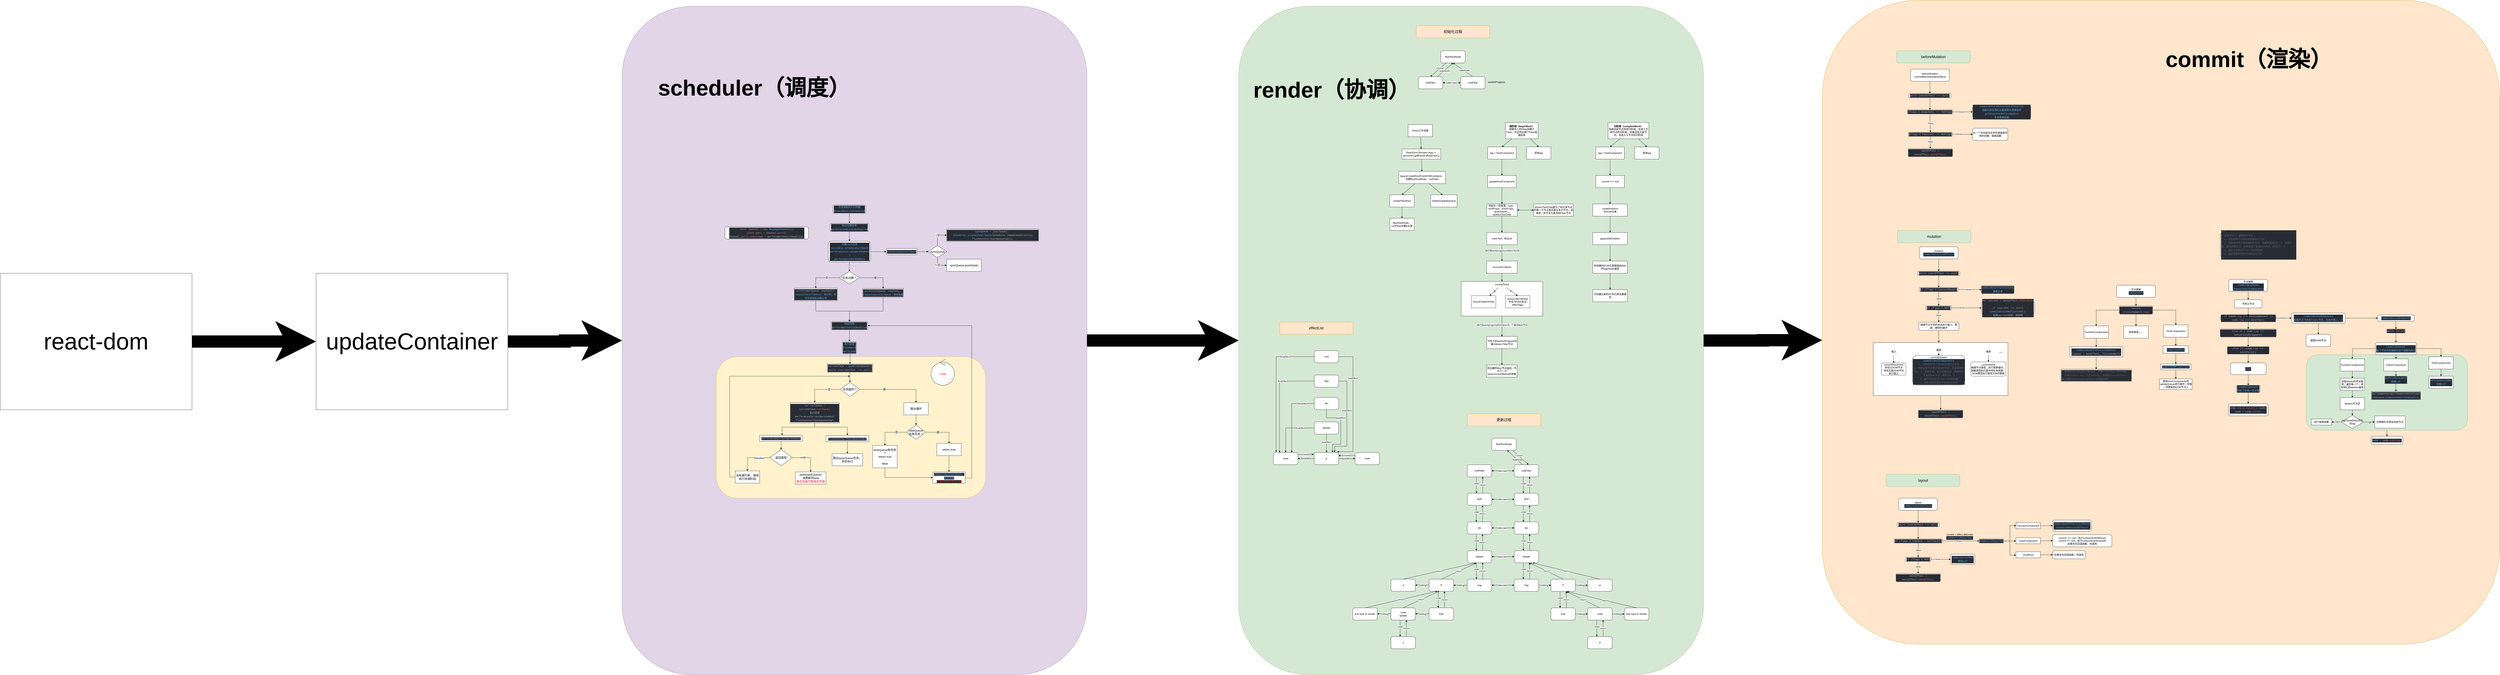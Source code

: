 <mxfile version="20.5.3" type="github">
  <diagram id="S7brBOk6rbZD-52cd3N1" name="第 1 页">
    <mxGraphModel dx="25193" dy="6729" grid="1" gridSize="10" guides="1" tooltips="1" connect="1" arrows="1" fold="1" page="1" pageScale="1" pageWidth="827" pageHeight="1169" math="0" shadow="0">
      <root>
        <mxCell id="0" />
        <mxCell id="1" parent="0" />
        <mxCell id="sCLzKsREsTlrQhchSOC_-503" style="edgeStyle=orthogonalEdgeStyle;rounded=0;orthogonalLoop=1;jettySize=auto;html=1;entryX=0;entryY=0.5;entryDx=0;entryDy=0;strokeWidth=60;fontFamily=Helvetica;fontSize=114;fontColor=#000000;" edge="1" parent="1" source="sCLzKsREsTlrQhchSOC_-420" target="sCLzKsREsTlrQhchSOC_-414">
          <mxGeometry relative="1" as="geometry" />
        </mxCell>
        <mxCell id="sCLzKsREsTlrQhchSOC_-420" value="" style="rounded=1;whiteSpace=wrap;html=1;fontSize=18;fillColor=#e1d5e7;strokeColor=#9673a6;" vertex="1" parent="1">
          <mxGeometry x="-13442" y="-240" width="2278" height="3280" as="geometry" />
        </mxCell>
        <mxCell id="sCLzKsREsTlrQhchSOC_-492" value="" style="rounded=1;whiteSpace=wrap;html=1;fontFamily=Helvetica;fontSize=14;fillColor=#fff2cc;strokeColor=#d6b656;" vertex="1" parent="1">
          <mxGeometry x="-12980" y="1479.32" width="1320" height="695" as="geometry" />
        </mxCell>
        <mxCell id="sCLzKsREsTlrQhchSOC_-504" style="edgeStyle=orthogonalEdgeStyle;rounded=0;orthogonalLoop=1;jettySize=auto;html=1;entryX=0;entryY=0.528;entryDx=0;entryDy=0;entryPerimeter=0;strokeWidth=60;fontFamily=Helvetica;fontSize=114;fontColor=#000000;" edge="1" parent="1" source="sCLzKsREsTlrQhchSOC_-414" target="sCLzKsREsTlrQhchSOC_-412">
          <mxGeometry relative="1" as="geometry" />
        </mxCell>
        <mxCell id="sCLzKsREsTlrQhchSOC_-414" value="" style="rounded=1;whiteSpace=wrap;html=1;fontSize=18;fillColor=#d5e8d4;strokeColor=#82b366;" vertex="1" parent="1">
          <mxGeometry x="-10420" y="-240" width="2278" height="3280" as="geometry" />
        </mxCell>
        <mxCell id="sCLzKsREsTlrQhchSOC_-412" value="" style="rounded=1;whiteSpace=wrap;html=1;fontSize=18;fillColor=#ffe6cc;strokeColor=#d79b00;" vertex="1" parent="1">
          <mxGeometry x="-7560" y="-270" width="3320" height="3160" as="geometry" />
        </mxCell>
        <mxCell id="sCLzKsREsTlrQhchSOC_-212" value="" style="edgeStyle=orthogonalEdgeStyle;rounded=0;orthogonalLoop=1;jettySize=auto;html=1;" edge="1" parent="1" source="sCLzKsREsTlrQhchSOC_-210" target="sCLzKsREsTlrQhchSOC_-211">
          <mxGeometry relative="1" as="geometry" />
        </mxCell>
        <mxCell id="sCLzKsREsTlrQhchSOC_-210" value="" style="rounded=1;whiteSpace=wrap;html=1;fillColor=#d5e8d4;strokeColor=#82b366;" vertex="1" parent="1">
          <mxGeometry x="-5187.5" y="1470.0" width="790" height="370" as="geometry" />
        </mxCell>
        <mxCell id="GlRYRIC375ZmmNe3r3Gp-9" value="" style="edgeStyle=none;rounded=0;orthogonalLoop=1;jettySize=auto;html=1;" parent="1" source="GlRYRIC375ZmmNe3r3Gp-2" target="GlRYRIC375ZmmNe3r3Gp-3" edge="1">
          <mxGeometry relative="1" as="geometry" />
        </mxCell>
        <mxCell id="GlRYRIC375ZmmNe3r3Gp-2" value="React工作流程" style="rounded=0;whiteSpace=wrap;html=1;" parent="1" vertex="1">
          <mxGeometry x="-9590" y="340" width="120" height="60" as="geometry" />
        </mxCell>
        <mxCell id="GlRYRIC375ZmmNe3r3Gp-10" value="" style="edgeStyle=none;rounded=0;orthogonalLoop=1;jettySize=auto;html=1;" parent="1" source="GlRYRIC375ZmmNe3r3Gp-3" target="GlRYRIC375ZmmNe3r3Gp-4" edge="1">
          <mxGeometry relative="1" as="geometry" />
        </mxCell>
        <mxCell id="GlRYRIC375ZmmNe3r3Gp-3" value="ReactDom.Render(&amp;lt;App /&amp;gt;, document.getElementById(&#39;root&#39;))" style="rounded=0;whiteSpace=wrap;html=1;" parent="1" vertex="1">
          <mxGeometry x="-9620" y="460" width="190" height="50" as="geometry" />
        </mxCell>
        <mxCell id="GlRYRIC375ZmmNe3r3Gp-11" style="edgeStyle=none;rounded=0;orthogonalLoop=1;jettySize=auto;html=1;entryX=0.5;entryY=0;entryDx=0;entryDy=0;" parent="1" source="GlRYRIC375ZmmNe3r3Gp-4" target="GlRYRIC375ZmmNe3r3Gp-5" edge="1">
          <mxGeometry relative="1" as="geometry" />
        </mxCell>
        <mxCell id="GlRYRIC375ZmmNe3r3Gp-12" style="edgeStyle=none;rounded=0;orthogonalLoop=1;jettySize=auto;html=1;entryX=0.454;entryY=0.017;entryDx=0;entryDy=0;entryPerimeter=0;" parent="1" source="GlRYRIC375ZmmNe3r3Gp-4" target="GlRYRIC375ZmmNe3r3Gp-6" edge="1">
          <mxGeometry relative="1" as="geometry" />
        </mxCell>
        <mxCell id="GlRYRIC375ZmmNe3r3Gp-4" value="legacyCreateRootFromDOMContainer，创建fiberRootNode，rootFiber" style="rounded=0;whiteSpace=wrap;html=1;" parent="1" vertex="1">
          <mxGeometry x="-9636" y="570" width="230" height="60" as="geometry" />
        </mxCell>
        <mxCell id="GlRYRIC375ZmmNe3r3Gp-13" value="" style="edgeStyle=none;rounded=0;orthogonalLoop=1;jettySize=auto;html=1;" parent="1" source="GlRYRIC375ZmmNe3r3Gp-5" target="GlRYRIC375ZmmNe3r3Gp-7" edge="1">
          <mxGeometry relative="1" as="geometry" />
        </mxCell>
        <mxCell id="GlRYRIC375ZmmNe3r3Gp-5" value="createFiberRoot" style="rounded=0;whiteSpace=wrap;html=1;" parent="1" vertex="1">
          <mxGeometry x="-9680" y="685" width="120" height="60" as="geometry" />
        </mxCell>
        <mxCell id="GlRYRIC375ZmmNe3r3Gp-6" value="initializeUpdateQueue" style="rounded=0;whiteSpace=wrap;html=1;" parent="1" vertex="1">
          <mxGeometry x="-9480" y="685" width="130" height="60" as="geometry" />
        </mxCell>
        <mxCell id="GlRYRIC375ZmmNe3r3Gp-7" value="fiberRootNode、rootFiber创建&amp;amp;关联" style="rounded=0;whiteSpace=wrap;html=1;" parent="1" vertex="1">
          <mxGeometry x="-9680" y="800" width="120" height="60" as="geometry" />
        </mxCell>
        <mxCell id="GlRYRIC375ZmmNe3r3Gp-18" style="edgeStyle=none;rounded=0;orthogonalLoop=1;jettySize=auto;html=1;entryX=0.5;entryY=0;entryDx=0;entryDy=0;" parent="1" source="GlRYRIC375ZmmNe3r3Gp-14" target="GlRYRIC375ZmmNe3r3Gp-16" edge="1">
          <mxGeometry relative="1" as="geometry" />
        </mxCell>
        <mxCell id="GlRYRIC375ZmmNe3r3Gp-19" style="edgeStyle=none;rounded=0;orthogonalLoop=1;jettySize=auto;html=1;entryX=0.5;entryY=0;entryDx=0;entryDy=0;" parent="1" source="GlRYRIC375ZmmNe3r3Gp-14" target="GlRYRIC375ZmmNe3r3Gp-17" edge="1">
          <mxGeometry relative="1" as="geometry" />
        </mxCell>
        <mxCell id="GlRYRIC375ZmmNe3r3Gp-14" value="&lt;b&gt;递阶段（beginWork）&lt;/b&gt;&lt;br&gt;根据传入的Fiber创建子Fiber，并且将这两个Fiber链接起来" style="rounded=0;whiteSpace=wrap;html=1;" parent="1" vertex="1">
          <mxGeometry x="-9113" y="330" width="160" height="80" as="geometry" />
        </mxCell>
        <mxCell id="GlRYRIC375ZmmNe3r3Gp-15" value="&lt;b&gt;归阶段（completeWork）&lt;/b&gt;&lt;br&gt;如果当前节点完成归阶段，会进入兄弟节点的归阶段，如果没有兄弟节点，会进入父节点的归阶段" style="rounded=0;whiteSpace=wrap;html=1;" parent="1" vertex="1">
          <mxGeometry x="-8610" y="330" width="200" height="80" as="geometry" />
        </mxCell>
        <mxCell id="GlRYRIC375ZmmNe3r3Gp-21" value="" style="edgeStyle=none;rounded=0;orthogonalLoop=1;jettySize=auto;html=1;" parent="1" source="GlRYRIC375ZmmNe3r3Gp-16" target="GlRYRIC375ZmmNe3r3Gp-20" edge="1">
          <mxGeometry relative="1" as="geometry" />
        </mxCell>
        <mxCell id="GlRYRIC375ZmmNe3r3Gp-16" value="tag = HostComponent" style="rounded=0;whiteSpace=wrap;html=1;" parent="1" vertex="1">
          <mxGeometry x="-9200" y="450" width="140" height="60" as="geometry" />
        </mxCell>
        <mxCell id="GlRYRIC375ZmmNe3r3Gp-17" value="其他tag" style="rounded=0;whiteSpace=wrap;html=1;" parent="1" vertex="1">
          <mxGeometry x="-9010" y="450" width="120" height="60" as="geometry" />
        </mxCell>
        <mxCell id="GlRYRIC375ZmmNe3r3Gp-23" value="" style="edgeStyle=none;rounded=0;orthogonalLoop=1;jettySize=auto;html=1;" parent="1" source="GlRYRIC375ZmmNe3r3Gp-20" target="GlRYRIC375ZmmNe3r3Gp-22" edge="1">
          <mxGeometry relative="1" as="geometry" />
        </mxCell>
        <mxCell id="GlRYRIC375ZmmNe3r3Gp-20" value="updateHostComponent" style="rounded=0;whiteSpace=wrap;html=1;" parent="1" vertex="1">
          <mxGeometry x="-9200" y="590" width="140" height="60" as="geometry" />
        </mxCell>
        <mxCell id="GlRYRIC375ZmmNe3r3Gp-25" value="" style="edgeStyle=none;rounded=0;orthogonalLoop=1;jettySize=auto;html=1;" parent="1" source="GlRYRIC375ZmmNe3r3Gp-22" target="GlRYRIC375ZmmNe3r3Gp-24" edge="1">
          <mxGeometry relative="1" as="geometry" />
        </mxCell>
        <mxCell id="GlRYRIC375ZmmNe3r3Gp-28" value="" style="edgeStyle=none;rounded=0;orthogonalLoop=1;jettySize=auto;html=1;" parent="1" source="GlRYRIC375ZmmNe3r3Gp-22" target="GlRYRIC375ZmmNe3r3Gp-27" edge="1">
          <mxGeometry relative="1" as="geometry" />
        </mxCell>
        <mxCell id="GlRYRIC375ZmmNe3r3Gp-22" value="初始化一些变量，type，nextProps，prevProps，nextChildren，isDirectTextChild" style="rounded=0;whiteSpace=wrap;html=1;" parent="1" vertex="1">
          <mxGeometry x="-9205" y="730" width="150" height="60" as="geometry" />
        </mxCell>
        <mxCell id="GlRYRIC375ZmmNe3r3Gp-26" value="" style="edgeStyle=none;rounded=0;orthogonalLoop=1;jettySize=auto;html=1;" parent="1" source="GlRYRIC375ZmmNe3r3Gp-24" target="GlRYRIC375ZmmNe3r3Gp-22" edge="1">
          <mxGeometry relative="1" as="geometry" />
        </mxCell>
        <mxCell id="GlRYRIC375ZmmNe3r3Gp-24" value="isDirectTextChild是为了标识该节点的唯一子节点是否是文本子节点，如果是，则不会为其闯将Fiber节点" style="rounded=0;whiteSpace=wrap;html=1;" parent="1" vertex="1">
          <mxGeometry x="-8975" y="730" width="195" height="60" as="geometry" />
        </mxCell>
        <mxCell id="GlRYRIC375ZmmNe3r3Gp-30" value="" style="edgeStyle=none;rounded=0;orthogonalLoop=1;jettySize=auto;html=1;" parent="1" source="GlRYRIC375ZmmNe3r3Gp-27" target="GlRYRIC375ZmmNe3r3Gp-29" edge="1">
          <mxGeometry relative="1" as="geometry" />
        </mxCell>
        <mxCell id="UT0eYbrgcCxwr-bpjphp-1" value="执行前workprogresschildren为null" style="edgeLabel;html=1;align=center;verticalAlign=middle;resizable=0;points=[];" parent="GlRYRIC375ZmmNe3r3Gp-30" vertex="1" connectable="0">
          <mxGeometry x="-0.275" y="1" relative="1" as="geometry">
            <mxPoint as="offset" />
          </mxGeometry>
        </mxCell>
        <mxCell id="GlRYRIC375ZmmNe3r3Gp-27" value="mark Ref，标记ref" style="rounded=0;whiteSpace=wrap;html=1;" parent="1" vertex="1">
          <mxGeometry x="-9205" y="870" width="150" height="60" as="geometry" />
        </mxCell>
        <mxCell id="UT0eYbrgcCxwr-bpjphp-21" value="" style="edgeStyle=none;rounded=0;orthogonalLoop=1;jettySize=auto;html=1;" parent="1" source="GlRYRIC375ZmmNe3r3Gp-29" target="UT0eYbrgcCxwr-bpjphp-11" edge="1">
          <mxGeometry relative="1" as="geometry" />
        </mxCell>
        <mxCell id="GlRYRIC375ZmmNe3r3Gp-29" value="reconcileChildren" style="rounded=0;whiteSpace=wrap;html=1;" parent="1" vertex="1">
          <mxGeometry x="-9205" y="1010" width="150" height="60" as="geometry" />
        </mxCell>
        <mxCell id="UT0eYbrgcCxwr-bpjphp-6" value="" style="edgeStyle=orthogonalEdgeStyle;rounded=0;orthogonalLoop=1;jettySize=auto;html=1;" parent="1" source="UT0eYbrgcCxwr-bpjphp-2" target="UT0eYbrgcCxwr-bpjphp-5" edge="1">
          <mxGeometry relative="1" as="geometry" />
        </mxCell>
        <mxCell id="UT0eYbrgcCxwr-bpjphp-2" value="为传入的workInProgress创建children Fiber节点" style="rounded=0;whiteSpace=wrap;html=1;" parent="1" vertex="1">
          <mxGeometry x="-9205" y="1380" width="150" height="60" as="geometry" />
        </mxCell>
        <mxCell id="UT0eYbrgcCxwr-bpjphp-5" value="将创建的fiber节点返回，作为下一次performUnitOfWork的参数" style="rounded=0;whiteSpace=wrap;html=1;" parent="1" vertex="1">
          <mxGeometry x="-9205" y="1520" width="150" height="60" as="geometry" />
        </mxCell>
        <mxCell id="UT0eYbrgcCxwr-bpjphp-20" value="" style="rounded=0;whiteSpace=wrap;html=1;" parent="1" vertex="1">
          <mxGeometry x="-9330" y="1110" width="400" height="170" as="geometry" />
        </mxCell>
        <mxCell id="UT0eYbrgcCxwr-bpjphp-9" value="" style="edgeStyle=orthogonalEdgeStyle;rounded=0;orthogonalLoop=1;jettySize=auto;html=1;" parent="1" target="UT0eYbrgcCxwr-bpjphp-2" edge="1">
          <mxGeometry relative="1" as="geometry">
            <mxPoint x="-9130" y="1280" as="sourcePoint" />
          </mxGeometry>
        </mxCell>
        <mxCell id="UT0eYbrgcCxwr-bpjphp-10" value="执行后workprogress的children为一个新的fiber节点" style="edgeLabel;html=1;align=center;verticalAlign=middle;resizable=0;points=[];" parent="UT0eYbrgcCxwr-bpjphp-9" vertex="1" connectable="0">
          <mxGeometry x="-0.12" relative="1" as="geometry">
            <mxPoint as="offset" />
          </mxGeometry>
        </mxCell>
        <mxCell id="UT0eYbrgcCxwr-bpjphp-14" value="" style="rounded=0;orthogonalLoop=1;jettySize=auto;html=1;" parent="1" source="UT0eYbrgcCxwr-bpjphp-11" target="UT0eYbrgcCxwr-bpjphp-12" edge="1">
          <mxGeometry relative="1" as="geometry">
            <Array as="points">
              <mxPoint x="-9170" y="1160" />
            </Array>
          </mxGeometry>
        </mxCell>
        <mxCell id="UT0eYbrgcCxwr-bpjphp-19" value="是" style="edgeLabel;html=1;align=center;verticalAlign=middle;resizable=0;points=[];" parent="UT0eYbrgcCxwr-bpjphp-14" vertex="1" connectable="0">
          <mxGeometry x="-0.112" y="1" relative="1" as="geometry">
            <mxPoint as="offset" />
          </mxGeometry>
        </mxCell>
        <mxCell id="UT0eYbrgcCxwr-bpjphp-16" style="edgeStyle=none;rounded=0;orthogonalLoop=1;jettySize=auto;html=1;entryX=0.5;entryY=0;entryDx=0;entryDy=0;" parent="1" source="UT0eYbrgcCxwr-bpjphp-11" target="UT0eYbrgcCxwr-bpjphp-15" edge="1">
          <mxGeometry relative="1" as="geometry" />
        </mxCell>
        <mxCell id="UT0eYbrgcCxwr-bpjphp-17" value="否" style="edgeLabel;html=1;align=center;verticalAlign=middle;resizable=0;points=[];" parent="UT0eYbrgcCxwr-bpjphp-16" vertex="1" connectable="0">
          <mxGeometry x="-0.18" y="-1" relative="1" as="geometry">
            <mxPoint as="offset" />
          </mxGeometry>
        </mxCell>
        <mxCell id="UT0eYbrgcCxwr-bpjphp-11" value="current为null" style="text;html=1;align=center;verticalAlign=middle;resizable=0;points=[];autosize=1;strokeColor=none;fillColor=none;" parent="1" vertex="1">
          <mxGeometry x="-9175" y="1110" width="90" height="30" as="geometry" />
        </mxCell>
        <mxCell id="UT0eYbrgcCxwr-bpjphp-12" value="mountChildrenFiber" style="whiteSpace=wrap;html=1;" parent="1" vertex="1">
          <mxGeometry x="-9280" y="1180" width="120" height="60" as="geometry" />
        </mxCell>
        <mxCell id="UT0eYbrgcCxwr-bpjphp-15" value="renconcileChilFiber&lt;br&gt;并且为Fiber标记effectTags" style="whiteSpace=wrap;html=1;" parent="1" vertex="1">
          <mxGeometry x="-9113" y="1180" width="120" height="60" as="geometry" />
        </mxCell>
        <mxCell id="UT0eYbrgcCxwr-bpjphp-22" style="edgeStyle=none;rounded=0;orthogonalLoop=1;jettySize=auto;html=1;entryX=0.5;entryY=0;entryDx=0;entryDy=0;" parent="1" target="UT0eYbrgcCxwr-bpjphp-24" edge="1">
          <mxGeometry relative="1" as="geometry">
            <mxPoint x="-8551.5" y="410.0" as="sourcePoint" />
          </mxGeometry>
        </mxCell>
        <mxCell id="UT0eYbrgcCxwr-bpjphp-23" style="edgeStyle=none;rounded=0;orthogonalLoop=1;jettySize=auto;html=1;entryX=0.5;entryY=0;entryDx=0;entryDy=0;" parent="1" target="UT0eYbrgcCxwr-bpjphp-25" edge="1">
          <mxGeometry relative="1" as="geometry">
            <mxPoint x="-8461.5" y="410.0" as="sourcePoint" />
          </mxGeometry>
        </mxCell>
        <mxCell id="UT0eYbrgcCxwr-bpjphp-27" value="" style="edgeStyle=none;rounded=0;orthogonalLoop=1;jettySize=auto;html=1;" parent="1" source="UT0eYbrgcCxwr-bpjphp-24" target="UT0eYbrgcCxwr-bpjphp-26" edge="1">
          <mxGeometry relative="1" as="geometry" />
        </mxCell>
        <mxCell id="UT0eYbrgcCxwr-bpjphp-24" value="tag = HostComponent" style="rounded=0;whiteSpace=wrap;html=1;" parent="1" vertex="1">
          <mxGeometry x="-8670" y="450" width="140" height="60" as="geometry" />
        </mxCell>
        <mxCell id="UT0eYbrgcCxwr-bpjphp-25" value="其他tag" style="rounded=0;whiteSpace=wrap;html=1;" parent="1" vertex="1">
          <mxGeometry x="-8480" y="450" width="120" height="60" as="geometry" />
        </mxCell>
        <mxCell id="UT0eYbrgcCxwr-bpjphp-29" value="" style="edgeStyle=none;rounded=0;orthogonalLoop=1;jettySize=auto;html=1;" parent="1" source="UT0eYbrgcCxwr-bpjphp-26" target="UT0eYbrgcCxwr-bpjphp-28" edge="1">
          <mxGeometry relative="1" as="geometry" />
        </mxCell>
        <mxCell id="UT0eYbrgcCxwr-bpjphp-26" value="current === null" style="rounded=0;whiteSpace=wrap;html=1;" parent="1" vertex="1">
          <mxGeometry x="-8670" y="590" width="140" height="60" as="geometry" />
        </mxCell>
        <mxCell id="UT0eYbrgcCxwr-bpjphp-31" value="" style="edgeStyle=none;rounded=0;orthogonalLoop=1;jettySize=auto;html=1;" parent="1" source="UT0eYbrgcCxwr-bpjphp-28" target="UT0eYbrgcCxwr-bpjphp-30" edge="1">
          <mxGeometry relative="1" as="geometry" />
        </mxCell>
        <mxCell id="UT0eYbrgcCxwr-bpjphp-28" value="createInstance&lt;br&gt;为DOM元素" style="rounded=0;whiteSpace=wrap;html=1;" parent="1" vertex="1">
          <mxGeometry x="-8685" y="730" width="170" height="60" as="geometry" />
        </mxCell>
        <mxCell id="UT0eYbrgcCxwr-bpjphp-33" value="" style="edgeStyle=none;rounded=0;orthogonalLoop=1;jettySize=auto;html=1;" parent="1" source="UT0eYbrgcCxwr-bpjphp-30" target="UT0eYbrgcCxwr-bpjphp-32" edge="1">
          <mxGeometry relative="1" as="geometry" />
        </mxCell>
        <mxCell id="UT0eYbrgcCxwr-bpjphp-30" value="appendAllChildren" style="rounded=0;whiteSpace=wrap;html=1;" parent="1" vertex="1">
          <mxGeometry x="-8685" y="870" width="170" height="60" as="geometry" />
        </mxCell>
        <mxCell id="UT0eYbrgcCxwr-bpjphp-35" value="" style="edgeStyle=none;rounded=0;orthogonalLoop=1;jettySize=auto;html=1;" parent="1" source="UT0eYbrgcCxwr-bpjphp-32" target="UT0eYbrgcCxwr-bpjphp-34" edge="1">
          <mxGeometry relative="1" as="geometry" />
        </mxCell>
        <mxCell id="UT0eYbrgcCxwr-bpjphp-32" value="将创建的DOM元素赋值给fiber的stateNode属性" style="rounded=0;whiteSpace=wrap;html=1;" parent="1" vertex="1">
          <mxGeometry x="-8685" y="1010" width="170" height="60" as="geometry" />
        </mxCell>
        <mxCell id="UT0eYbrgcCxwr-bpjphp-34" value="为创建出来的DOM元素设置属性" style="rounded=0;whiteSpace=wrap;html=1;" parent="1" vertex="1">
          <mxGeometry x="-8685" y="1150" width="170" height="60" as="geometry" />
        </mxCell>
        <mxCell id="sCLzKsREsTlrQhchSOC_-21" value="" style="edgeStyle=orthogonalEdgeStyle;rounded=0;orthogonalLoop=1;jettySize=auto;html=1;" edge="1" parent="1" source="sCLzKsREsTlrQhchSOC_-1" target="sCLzKsREsTlrQhchSOC_-20">
          <mxGeometry relative="1" as="geometry" />
        </mxCell>
        <mxCell id="sCLzKsREsTlrQhchSOC_-1" value="beforeMutation&lt;br&gt;commitBeforeMutationEffects" style="rounded=1;whiteSpace=wrap;html=1;" vertex="1" parent="1">
          <mxGeometry x="-7127.5" y="68" width="190" height="60" as="geometry" />
        </mxCell>
        <mxCell id="sCLzKsREsTlrQhchSOC_-5" value="" style="edgeStyle=orthogonalEdgeStyle;rounded=0;orthogonalLoop=1;jettySize=auto;html=1;entryX=0.5;entryY=0;entryDx=0;entryDy=0;" edge="1" parent="1" source="sCLzKsREsTlrQhchSOC_-2" target="sCLzKsREsTlrQhchSOC_-8">
          <mxGeometry relative="1" as="geometry">
            <mxPoint x="-7030.645" y="338" as="targetPoint" />
          </mxGeometry>
        </mxCell>
        <mxCell id="sCLzKsREsTlrQhchSOC_-13" value="false" style="edgeLabel;html=1;align=center;verticalAlign=middle;resizable=0;points=[];" vertex="1" connectable="0" parent="sCLzKsREsTlrQhchSOC_-5">
          <mxGeometry x="-0.001" y="-1" relative="1" as="geometry">
            <mxPoint x="2" as="offset" />
          </mxGeometry>
        </mxCell>
        <mxCell id="sCLzKsREsTlrQhchSOC_-11" value="" style="edgeStyle=orthogonalEdgeStyle;rounded=0;orthogonalLoop=1;jettySize=auto;html=1;" edge="1" parent="1" source="sCLzKsREsTlrQhchSOC_-2" target="sCLzKsREsTlrQhchSOC_-10">
          <mxGeometry relative="1" as="geometry" />
        </mxCell>
        <mxCell id="sCLzKsREsTlrQhchSOC_-12" value="true" style="edgeLabel;html=1;align=center;verticalAlign=middle;resizable=0;points=[];" vertex="1" connectable="0" parent="sCLzKsREsTlrQhchSOC_-11">
          <mxGeometry x="-0.106" relative="1" as="geometry">
            <mxPoint as="offset" />
          </mxGeometry>
        </mxCell>
        <mxCell id="sCLzKsREsTlrQhchSOC_-2" value="&lt;div style=&quot;color: rgb(171, 178, 191); background-color: rgb(40, 44, 52); font-family: Menlo, Monaco, &amp;quot;Courier New&amp;quot;, monospace; line-height: 18px;&quot;&gt;(flags &lt;span style=&quot;color: #56b6c2;&quot;&gt;&amp;amp;&lt;/span&gt; Snapshot) &lt;span style=&quot;color: #56b6c2;&quot;&gt;!==&lt;/span&gt; NoFlags&lt;/div&gt;" style="whiteSpace=wrap;html=1;rounded=1;" vertex="1" parent="1">
          <mxGeometry x="-7143.13" y="268" width="221.25" height="20" as="geometry" />
        </mxCell>
        <mxCell id="sCLzKsREsTlrQhchSOC_-15" value="" style="edgeStyle=orthogonalEdgeStyle;rounded=0;orthogonalLoop=1;jettySize=auto;html=1;" edge="1" parent="1" source="sCLzKsREsTlrQhchSOC_-8" target="sCLzKsREsTlrQhchSOC_-14">
          <mxGeometry relative="1" as="geometry" />
        </mxCell>
        <mxCell id="sCLzKsREsTlrQhchSOC_-16" value="true" style="edgeLabel;html=1;align=center;verticalAlign=middle;resizable=0;points=[];" vertex="1" connectable="0" parent="sCLzKsREsTlrQhchSOC_-15">
          <mxGeometry x="-0.297" y="1" relative="1" as="geometry">
            <mxPoint as="offset" />
          </mxGeometry>
        </mxCell>
        <mxCell id="sCLzKsREsTlrQhchSOC_-18" value="" style="edgeStyle=orthogonalEdgeStyle;rounded=0;orthogonalLoop=1;jettySize=auto;html=1;" edge="1" parent="1" source="sCLzKsREsTlrQhchSOC_-8" target="sCLzKsREsTlrQhchSOC_-17">
          <mxGeometry relative="1" as="geometry" />
        </mxCell>
        <mxCell id="sCLzKsREsTlrQhchSOC_-19" value="false" style="edgeLabel;html=1;align=center;verticalAlign=middle;resizable=0;points=[];" vertex="1" connectable="0" parent="sCLzKsREsTlrQhchSOC_-18">
          <mxGeometry x="-0.126" relative="1" as="geometry">
            <mxPoint as="offset" />
          </mxGeometry>
        </mxCell>
        <mxCell id="sCLzKsREsTlrQhchSOC_-8" value="&lt;div style=&quot;color: rgb(171, 178, 191); background-color: rgb(40, 44, 52); font-family: Menlo, Monaco, &amp;quot;Courier New&amp;quot;, monospace; line-height: 18px;&quot;&gt;(flags &lt;span style=&quot;color: #56b6c2;&quot;&gt;&amp;amp;&lt;/span&gt; Passive) &lt;span style=&quot;color: #56b6c2;&quot;&gt;!==&lt;/span&gt; NoFlags&lt;/div&gt;" style="whiteSpace=wrap;html=1;rounded=1;" vertex="1" parent="1">
          <mxGeometry x="-7138.13" y="378" width="215" height="20" as="geometry" />
        </mxCell>
        <mxCell id="sCLzKsREsTlrQhchSOC_-10" value="&lt;div style=&quot;background-color: rgb(40, 44, 52); font-family: Menlo, Monaco, &amp;quot;Courier New&amp;quot;, monospace; font-weight: normal; font-size: 12px; line-height: 18px;&quot;&gt;&lt;div style=&quot;color: rgb(171, 178, 191);&quot;&gt;&lt;span style=&quot;color: #61afef;&quot;&gt;commitBeforeMutationLifeCycles&lt;/span&gt;&lt;/div&gt;&lt;div style=&quot;&quot;&gt;&lt;font color=&quot;#61afef&quot;&gt;函数内部处理的主要就是处理类组件&lt;/font&gt;&lt;span style=&quot;color: rgb(97, 175, 239);&quot;&gt;getSnapshotBeforeUpdate&lt;/span&gt;&lt;/div&gt;&lt;div style=&quot;&quot;&gt;&lt;span style=&quot;color: rgb(97, 175, 239);&quot;&gt;生命周期函数&lt;/span&gt;&lt;/div&gt;&lt;/div&gt;" style="whiteSpace=wrap;html=1;rounded=1;" vertex="1" parent="1">
          <mxGeometry x="-6823.13" y="248" width="285" height="60" as="geometry" />
        </mxCell>
        <mxCell id="sCLzKsREsTlrQhchSOC_-14" value="以一个优先级去异步的调度副作用的创建、销毁函数" style="whiteSpace=wrap;html=1;rounded=1;" vertex="1" parent="1">
          <mxGeometry x="-6823.13" y="358" width="172.5" height="60" as="geometry" />
        </mxCell>
        <mxCell id="sCLzKsREsTlrQhchSOC_-17" value="&lt;div style=&quot;color: rgb(171, 178, 191); background-color: rgb(40, 44, 52); font-family: Menlo, Monaco, &amp;quot;Courier New&amp;quot;, monospace; line-height: 18px;&quot;&gt;nextEffect &lt;span style=&quot;color: #56b6c2;&quot;&gt;=&lt;/span&gt; nextEffect.&lt;span style=&quot;color: #e06c75;&quot;&gt;nextEffect&lt;/span&gt;;&lt;/div&gt;" style="whiteSpace=wrap;html=1;rounded=1;" vertex="1" parent="1">
          <mxGeometry x="-7139.38" y="458" width="217.5" height="40" as="geometry" />
        </mxCell>
        <mxCell id="sCLzKsREsTlrQhchSOC_-22" value="" style="edgeStyle=orthogonalEdgeStyle;rounded=0;orthogonalLoop=1;jettySize=auto;html=1;" edge="1" parent="1" source="sCLzKsREsTlrQhchSOC_-20" target="sCLzKsREsTlrQhchSOC_-2">
          <mxGeometry relative="1" as="geometry" />
        </mxCell>
        <mxCell id="sCLzKsREsTlrQhchSOC_-20" value="&lt;div style=&quot;color: rgb(171, 178, 191); background-color: rgb(40, 44, 52); font-family: Menlo, Monaco, &amp;quot;Courier New&amp;quot;, monospace; line-height: 18px;&quot;&gt;&lt;span style=&quot;color: #c678dd;&quot;&gt;while&lt;/span&gt; (nextEffect &lt;span style=&quot;color: #56b6c2;&quot;&gt;!==&lt;/span&gt; &lt;span style=&quot;color: #d19a66;&quot;&gt;null&lt;/span&gt;)&lt;/div&gt;" style="whiteSpace=wrap;html=1;rounded=1;" vertex="1" parent="1">
          <mxGeometry x="-7135.63" y="188" width="206.25" height="20" as="geometry" />
        </mxCell>
        <mxCell id="sCLzKsREsTlrQhchSOC_-23" value="" style="edgeStyle=orthogonalEdgeStyle;rounded=0;orthogonalLoop=1;jettySize=auto;html=1;" edge="1" parent="1" source="sCLzKsREsTlrQhchSOC_-24" target="sCLzKsREsTlrQhchSOC_-39">
          <mxGeometry relative="1" as="geometry" />
        </mxCell>
        <mxCell id="sCLzKsREsTlrQhchSOC_-24" value="mutation&lt;br&gt;&lt;div style=&quot;color: rgb(171, 178, 191); background-color: rgb(40, 44, 52); font-family: Menlo, Monaco, &amp;quot;Courier New&amp;quot;, monospace; line-height: 18px;&quot;&gt;&lt;span style=&quot;color: #61afef;&quot;&gt;commitMutationEffects&lt;/span&gt;&lt;/div&gt;" style="rounded=1;whiteSpace=wrap;html=1;" vertex="1" parent="1">
          <mxGeometry x="-7084.37" y="940" width="190" height="60" as="geometry" />
        </mxCell>
        <mxCell id="sCLzKsREsTlrQhchSOC_-25" value="" style="edgeStyle=orthogonalEdgeStyle;rounded=0;orthogonalLoop=1;jettySize=auto;html=1;entryX=0.5;entryY=0;entryDx=0;entryDy=0;" edge="1" parent="1" source="sCLzKsREsTlrQhchSOC_-29" target="sCLzKsREsTlrQhchSOC_-34">
          <mxGeometry relative="1" as="geometry">
            <mxPoint x="-6987.515" y="1210" as="targetPoint" />
          </mxGeometry>
        </mxCell>
        <mxCell id="sCLzKsREsTlrQhchSOC_-26" value="false" style="edgeLabel;html=1;align=center;verticalAlign=middle;resizable=0;points=[];" vertex="1" connectable="0" parent="sCLzKsREsTlrQhchSOC_-25">
          <mxGeometry x="-0.001" y="-1" relative="1" as="geometry">
            <mxPoint x="2" as="offset" />
          </mxGeometry>
        </mxCell>
        <mxCell id="sCLzKsREsTlrQhchSOC_-27" value="" style="edgeStyle=orthogonalEdgeStyle;rounded=0;orthogonalLoop=1;jettySize=auto;html=1;" edge="1" parent="1" source="sCLzKsREsTlrQhchSOC_-29" target="sCLzKsREsTlrQhchSOC_-35">
          <mxGeometry relative="1" as="geometry" />
        </mxCell>
        <mxCell id="sCLzKsREsTlrQhchSOC_-28" value="true" style="edgeLabel;html=1;align=center;verticalAlign=middle;resizable=0;points=[];" vertex="1" connectable="0" parent="sCLzKsREsTlrQhchSOC_-27">
          <mxGeometry x="-0.106" relative="1" as="geometry">
            <mxPoint as="offset" />
          </mxGeometry>
        </mxCell>
        <mxCell id="sCLzKsREsTlrQhchSOC_-29" value="&lt;div style=&quot;color: rgb(171, 178, 191); background-color: rgb(40, 44, 52); font-family: Menlo, Monaco, &amp;quot;Courier New&amp;quot;, monospace; line-height: 18px;&quot;&gt;&lt;div style=&quot;line-height: 18px;&quot;&gt;&lt;span style=&quot;color: #c678dd;&quot;&gt;if&lt;/span&gt; (flags &lt;span style=&quot;color: #56b6c2;&quot;&gt;&amp;amp;&lt;/span&gt; ContentReset)&lt;/div&gt;&lt;/div&gt;" style="whiteSpace=wrap;html=1;rounded=1;" vertex="1" parent="1">
          <mxGeometry x="-7084.37" y="1140" width="190" height="20" as="geometry" />
        </mxCell>
        <mxCell id="sCLzKsREsTlrQhchSOC_-30" value="" style="edgeStyle=orthogonalEdgeStyle;rounded=0;orthogonalLoop=1;jettySize=auto;html=1;" edge="1" parent="1" source="sCLzKsREsTlrQhchSOC_-34" target="sCLzKsREsTlrQhchSOC_-36">
          <mxGeometry relative="1" as="geometry" />
        </mxCell>
        <mxCell id="sCLzKsREsTlrQhchSOC_-31" value="true" style="edgeLabel;html=1;align=center;verticalAlign=middle;resizable=0;points=[];" vertex="1" connectable="0" parent="sCLzKsREsTlrQhchSOC_-30">
          <mxGeometry x="-0.297" y="1" relative="1" as="geometry">
            <mxPoint as="offset" />
          </mxGeometry>
        </mxCell>
        <mxCell id="sCLzKsREsTlrQhchSOC_-32" value="" style="edgeStyle=orthogonalEdgeStyle;rounded=0;orthogonalLoop=1;jettySize=auto;html=1;" edge="1" parent="1" source="sCLzKsREsTlrQhchSOC_-34" target="sCLzKsREsTlrQhchSOC_-37">
          <mxGeometry relative="1" as="geometry" />
        </mxCell>
        <mxCell id="sCLzKsREsTlrQhchSOC_-33" value="false" style="edgeLabel;html=1;align=center;verticalAlign=middle;resizable=0;points=[];" vertex="1" connectable="0" parent="sCLzKsREsTlrQhchSOC_-32">
          <mxGeometry x="-0.126" relative="1" as="geometry">
            <mxPoint as="offset" />
          </mxGeometry>
        </mxCell>
        <mxCell id="sCLzKsREsTlrQhchSOC_-34" value="&lt;div style=&quot;color: rgb(171, 178, 191); background-color: rgb(40, 44, 52); font-family: Menlo, Monaco, &amp;quot;Courier New&amp;quot;, monospace; line-height: 18px;&quot;&gt;&lt;div style=&quot;line-height: 18px;&quot;&gt;&lt;span style=&quot;color: #c678dd;&quot;&gt;if&lt;/span&gt; (flags &lt;span style=&quot;color: #56b6c2;&quot;&gt;&amp;amp;&lt;/span&gt; Ref)&lt;/div&gt;&lt;/div&gt;" style="whiteSpace=wrap;html=1;rounded=1;" vertex="1" parent="1">
          <mxGeometry x="-7051.87" y="1230" width="125" height="20" as="geometry" />
        </mxCell>
        <mxCell id="sCLzKsREsTlrQhchSOC_-35" value="&lt;div style=&quot;background-color: rgb(40, 44, 52); font-family: Menlo, Monaco, &amp;quot;Courier New&amp;quot;, monospace; font-weight: normal; font-size: 12px; line-height: 18px;&quot;&gt;&lt;div style=&quot;color: rgb(171, 178, 191);&quot;&gt;&lt;div style=&quot;line-height: 18px;&quot;&gt;&lt;span style=&quot;color: #61afef;&quot;&gt;commitResetTextContent&lt;/span&gt;&lt;/div&gt;&lt;div style=&quot;line-height: 18px;&quot;&gt;&lt;span style=&quot;color: #61afef;&quot;&gt;重置文本&lt;/span&gt;&lt;/div&gt;&lt;/div&gt;&lt;/div&gt;" style="whiteSpace=wrap;html=1;rounded=1;" vertex="1" parent="1">
          <mxGeometry x="-6780" y="1130" width="160" height="40" as="geometry" />
        </mxCell>
        <mxCell id="sCLzKsREsTlrQhchSOC_-36" value="&lt;div style=&quot;color: rgb(171, 178, 191); background-color: rgb(40, 44, 52); font-family: Menlo, Monaco, &amp;quot;Courier New&amp;quot;, monospace; line-height: 18px;&quot;&gt;&lt;div&gt;      &lt;span style=&quot;color: #c678dd;&quot;&gt;var&lt;/span&gt; current &lt;span style=&quot;color: #56b6c2;&quot;&gt;=&lt;/span&gt; nextEffect.&lt;span style=&quot;color: #e06c75;&quot;&gt;alternate&lt;/span&gt;;&lt;/div&gt;&lt;br&gt;&lt;div&gt;      &lt;span style=&quot;color: #c678dd;&quot;&gt;if&lt;/span&gt; (current &lt;span style=&quot;color: #56b6c2;&quot;&gt;!==&lt;/span&gt; &lt;span style=&quot;color: #d19a66;&quot;&gt;null&lt;/span&gt;)&lt;/div&gt;&lt;div&gt;        &lt;span style=&quot;color: #61afef;&quot;&gt;commitDetachRef&lt;/span&gt;(current);&lt;/div&gt;&lt;div&gt;如果current存在，就卸载&lt;/div&gt;&lt;/div&gt;" style="whiteSpace=wrap;html=1;rounded=1;" vertex="1" parent="1">
          <mxGeometry x="-6780" y="1210" width="260" height="60" as="geometry" />
        </mxCell>
        <mxCell id="sCLzKsREsTlrQhchSOC_-53" value="" style="edgeStyle=orthogonalEdgeStyle;rounded=0;orthogonalLoop=1;jettySize=auto;html=1;entryX=0.486;entryY=0.001;entryDx=0;entryDy=0;entryPerimeter=0;" edge="1" parent="1" source="sCLzKsREsTlrQhchSOC_-37" target="sCLzKsREsTlrQhchSOC_-40">
          <mxGeometry relative="1" as="geometry" />
        </mxCell>
        <mxCell id="sCLzKsREsTlrQhchSOC_-37" value="根据节点不同的状态执行插入、更新、删除的操作" style="whiteSpace=wrap;html=1;rounded=1;" vertex="1" parent="1">
          <mxGeometry x="-7088.43" y="1310" width="198.12" height="40" as="geometry" />
        </mxCell>
        <mxCell id="sCLzKsREsTlrQhchSOC_-38" value="" style="edgeStyle=orthogonalEdgeStyle;rounded=0;orthogonalLoop=1;jettySize=auto;html=1;" edge="1" parent="1" source="sCLzKsREsTlrQhchSOC_-39" target="sCLzKsREsTlrQhchSOC_-29">
          <mxGeometry relative="1" as="geometry" />
        </mxCell>
        <mxCell id="sCLzKsREsTlrQhchSOC_-39" value="&lt;div style=&quot;color: rgb(171, 178, 191); background-color: rgb(40, 44, 52); font-family: Menlo, Monaco, &amp;quot;Courier New&amp;quot;, monospace; line-height: 18px;&quot;&gt;&lt;span style=&quot;color: #c678dd;&quot;&gt;while&lt;/span&gt; (nextEffect &lt;span style=&quot;color: #56b6c2;&quot;&gt;!==&lt;/span&gt; &lt;span style=&quot;color: #d19a66;&quot;&gt;null&lt;/span&gt;)&lt;/div&gt;" style="whiteSpace=wrap;html=1;rounded=1;" vertex="1" parent="1">
          <mxGeometry x="-7092.5" y="1060" width="206.25" height="20" as="geometry" />
        </mxCell>
        <mxCell id="sCLzKsREsTlrQhchSOC_-54" value="" style="edgeStyle=orthogonalEdgeStyle;rounded=0;orthogonalLoop=1;jettySize=auto;html=1;" edge="1" parent="1" source="sCLzKsREsTlrQhchSOC_-40" target="sCLzKsREsTlrQhchSOC_-52">
          <mxGeometry relative="1" as="geometry" />
        </mxCell>
        <mxCell id="sCLzKsREsTlrQhchSOC_-40" value="" style="rounded=0;whiteSpace=wrap;html=1;" vertex="1" parent="1">
          <mxGeometry x="-7310" y="1410" width="660" height="260" as="geometry" />
        </mxCell>
        <mxCell id="sCLzKsREsTlrQhchSOC_-48" value="" style="edgeStyle=orthogonalEdgeStyle;rounded=0;orthogonalLoop=1;jettySize=auto;html=1;" edge="1" parent="1" source="sCLzKsREsTlrQhchSOC_-41" target="sCLzKsREsTlrQhchSOC_-47">
          <mxGeometry relative="1" as="geometry" />
        </mxCell>
        <mxCell id="sCLzKsREsTlrQhchSOC_-41" value="更新" style="text;html=1;align=center;verticalAlign=middle;resizable=0;points=[];autosize=1;strokeColor=none;fillColor=none;" vertex="1" parent="1">
          <mxGeometry x="-6770.94" y="1440" width="50" height="30" as="geometry" />
        </mxCell>
        <mxCell id="sCLzKsREsTlrQhchSOC_-46" value="" style="edgeStyle=orthogonalEdgeStyle;rounded=0;orthogonalLoop=1;jettySize=auto;html=1;" edge="1" parent="1" source="sCLzKsREsTlrQhchSOC_-42" target="sCLzKsREsTlrQhchSOC_-45">
          <mxGeometry relative="1" as="geometry" />
        </mxCell>
        <mxCell id="sCLzKsREsTlrQhchSOC_-42" value="插入" style="text;html=1;align=center;verticalAlign=middle;resizable=0;points=[];autosize=1;strokeColor=none;fillColor=none;" vertex="1" parent="1">
          <mxGeometry x="-7235" y="1440" width="50" height="30" as="geometry" />
        </mxCell>
        <mxCell id="sCLzKsREsTlrQhchSOC_-50" value="" style="edgeStyle=orthogonalEdgeStyle;rounded=0;orthogonalLoop=1;jettySize=auto;html=1;" edge="1" parent="1" source="sCLzKsREsTlrQhchSOC_-43" target="sCLzKsREsTlrQhchSOC_-49">
          <mxGeometry relative="1" as="geometry" />
        </mxCell>
        <mxCell id="sCLzKsREsTlrQhchSOC_-43" value="删除" style="text;html=1;align=center;verticalAlign=middle;resizable=0;points=[];autosize=1;strokeColor=none;fillColor=none;" vertex="1" parent="1">
          <mxGeometry x="-7014.37" y="1431.5" width="50" height="30" as="geometry" />
        </mxCell>
        <mxCell id="sCLzKsREsTlrQhchSOC_-44" value="。。。" style="text;html=1;align=center;verticalAlign=middle;resizable=0;points=[];autosize=1;strokeColor=none;fillColor=none;" vertex="1" parent="1">
          <mxGeometry x="-6710" y="1440" width="60" height="30" as="geometry" />
        </mxCell>
        <mxCell id="sCLzKsREsTlrQhchSOC_-45" value="commitPlacement&lt;br&gt;寻找父DOM节点&lt;br&gt;寻找兄弟DOM节点&lt;br&gt;执行插入" style="rounded=1;whiteSpace=wrap;html=1;" vertex="1" parent="1">
          <mxGeometry x="-7270" y="1510" width="120" height="60" as="geometry" />
        </mxCell>
        <mxCell id="sCLzKsREsTlrQhchSOC_-47" value="commitWork&lt;br&gt;根据节点类型，执行更新操作，函数类型执行副作用生命周期，DOM类型执行属性文本的更新" style="rounded=1;whiteSpace=wrap;html=1;" vertex="1" parent="1">
          <mxGeometry x="-6831.87" y="1505" width="171.87" height="70" as="geometry" />
        </mxCell>
        <mxCell id="sCLzKsREsTlrQhchSOC_-49" value="commitDeletion&lt;br&gt;&lt;div style=&quot;color: rgb(171, 178, 191); background-color: rgb(40, 44, 52); font-family: Menlo, Monaco, &amp;quot;Courier New&amp;quot;, monospace; line-height: 18px;&quot;&gt;&lt;span style=&quot;color: #61afef;&quot;&gt;unmountHostComponents&lt;/span&gt;&lt;/div&gt;&lt;div style=&quot;color: rgb(171, 178, 191); background-color: rgb(40, 44, 52); font-family: Menlo, Monaco, &amp;quot;Courier New&amp;quot;, monospace; line-height: 18px;&quot;&gt;&lt;div style=&quot;line-height: 18px;&quot;&gt;&lt;div&gt;&lt;span style=&quot;color: #5c6370;font-style: italic;&quot;&gt;1、找到目标节点在DOM层面的父节点&lt;/span&gt;&lt;/div&gt;&lt;div&gt;&lt;span style=&quot;color: #5c6370;font-style: italic;&quot;&gt;2、判断目标节点是否是DOM节点，如果是就执行3，4，如果不是，就先卸载自己，再继续往下查找DOM节点，再执行3，4&lt;/span&gt;&lt;/div&gt;&lt;div&gt;&lt;span style=&quot;color: #5c6370;font-style: italic;&quot;&gt;3、遍历子树执行fiber节点的卸载&lt;/span&gt;&lt;/div&gt;&lt;div&gt;&lt;span style=&quot;color: #5c6370;font-style: italic;&quot;&gt;4、最后再删除目标节点的DOM节点&lt;/span&gt;&lt;/div&gt;&lt;/div&gt;&lt;/div&gt;" style="rounded=1;whiteSpace=wrap;html=1;" vertex="1" parent="1">
          <mxGeometry x="-7117.37" y="1473.5" width="256" height="145" as="geometry" />
        </mxCell>
        <mxCell id="sCLzKsREsTlrQhchSOC_-52" value="&lt;div style=&quot;color: rgb(171, 178, 191); background-color: rgb(40, 44, 52); font-family: Menlo, Monaco, &amp;quot;Courier New&amp;quot;, monospace; line-height: 18px;&quot;&gt;nextEffect &lt;span style=&quot;color: #56b6c2;&quot;&gt;=&lt;/span&gt; nextEffect.&lt;span style=&quot;color: #e06c75;&quot;&gt;nextEffect&lt;/span&gt;;&lt;/div&gt;" style="whiteSpace=wrap;html=1;rounded=1;" vertex="1" parent="1">
          <mxGeometry x="-7088.75" y="1740" width="217.5" height="40" as="geometry" />
        </mxCell>
        <mxCell id="sCLzKsREsTlrQhchSOC_-86" value="" style="edgeStyle=orthogonalEdgeStyle;rounded=0;orthogonalLoop=1;jettySize=auto;html=1;" edge="1" parent="1" source="sCLzKsREsTlrQhchSOC_-87" target="sCLzKsREsTlrQhchSOC_-103">
          <mxGeometry relative="1" as="geometry" />
        </mxCell>
        <mxCell id="sCLzKsREsTlrQhchSOC_-87" value="layout&lt;br&gt;&lt;div style=&quot;color: rgb(171, 178, 191); background-color: rgb(40, 44, 52); font-family: Menlo, Monaco, &amp;quot;Courier New&amp;quot;, monospace; line-height: 18px;&quot;&gt;&lt;span style=&quot;color: #61afef;&quot;&gt;commitLayoutEffects&lt;/span&gt;&lt;/div&gt;" style="rounded=1;whiteSpace=wrap;html=1;" vertex="1" parent="1">
          <mxGeometry x="-7185" y="2173.66" width="190" height="60" as="geometry" />
        </mxCell>
        <mxCell id="sCLzKsREsTlrQhchSOC_-88" value="" style="edgeStyle=orthogonalEdgeStyle;rounded=0;orthogonalLoop=1;jettySize=auto;html=1;entryX=0.5;entryY=0;entryDx=0;entryDy=0;" edge="1" parent="1" source="sCLzKsREsTlrQhchSOC_-92" target="sCLzKsREsTlrQhchSOC_-97">
          <mxGeometry relative="1" as="geometry">
            <mxPoint x="-7088.145" y="2443.66" as="targetPoint" />
          </mxGeometry>
        </mxCell>
        <mxCell id="sCLzKsREsTlrQhchSOC_-89" value="false" style="edgeLabel;html=1;align=center;verticalAlign=middle;resizable=0;points=[];" vertex="1" connectable="0" parent="sCLzKsREsTlrQhchSOC_-88">
          <mxGeometry x="-0.001" y="-1" relative="1" as="geometry">
            <mxPoint x="2" as="offset" />
          </mxGeometry>
        </mxCell>
        <mxCell id="sCLzKsREsTlrQhchSOC_-90" value="" style="edgeStyle=orthogonalEdgeStyle;rounded=0;orthogonalLoop=1;jettySize=auto;html=1;" edge="1" parent="1" source="sCLzKsREsTlrQhchSOC_-92" target="sCLzKsREsTlrQhchSOC_-98">
          <mxGeometry relative="1" as="geometry" />
        </mxCell>
        <mxCell id="sCLzKsREsTlrQhchSOC_-91" value="true" style="edgeLabel;html=1;align=center;verticalAlign=middle;resizable=0;points=[];" vertex="1" connectable="0" parent="sCLzKsREsTlrQhchSOC_-90">
          <mxGeometry x="-0.106" relative="1" as="geometry">
            <mxPoint as="offset" />
          </mxGeometry>
        </mxCell>
        <mxCell id="sCLzKsREsTlrQhchSOC_-92" value="&lt;div style=&quot;color: rgb(171, 178, 191); background-color: rgb(40, 44, 52); font-family: Menlo, Monaco, &amp;quot;Courier New&amp;quot;, monospace; line-height: 18px;&quot;&gt;&lt;div style=&quot;line-height: 18px;&quot;&gt;&lt;div style=&quot;line-height: 18px;&quot;&gt;&lt;span style=&quot;color: #c678dd;&quot;&gt;if&lt;/span&gt; (flags &lt;span style=&quot;color: #56b6c2;&quot;&gt;&amp;amp;&lt;/span&gt; (Update &lt;span style=&quot;color: #56b6c2;&quot;&gt;|&lt;/span&gt; Callback))&lt;/div&gt;&lt;/div&gt;&lt;/div&gt;" style="whiteSpace=wrap;html=1;rounded=1;" vertex="1" parent="1">
          <mxGeometry x="-7207.82" y="2373.66" width="235.63" height="20" as="geometry" />
        </mxCell>
        <mxCell id="sCLzKsREsTlrQhchSOC_-93" value="" style="edgeStyle=orthogonalEdgeStyle;rounded=0;orthogonalLoop=1;jettySize=auto;html=1;" edge="1" parent="1" source="sCLzKsREsTlrQhchSOC_-97">
          <mxGeometry relative="1" as="geometry">
            <mxPoint x="-6930.63" y="2473.66" as="targetPoint" />
          </mxGeometry>
        </mxCell>
        <mxCell id="sCLzKsREsTlrQhchSOC_-94" value="true" style="edgeLabel;html=1;align=center;verticalAlign=middle;resizable=0;points=[];" vertex="1" connectable="0" parent="sCLzKsREsTlrQhchSOC_-93">
          <mxGeometry x="-0.297" y="1" relative="1" as="geometry">
            <mxPoint as="offset" />
          </mxGeometry>
        </mxCell>
        <mxCell id="sCLzKsREsTlrQhchSOC_-95" value="" style="edgeStyle=orthogonalEdgeStyle;rounded=0;orthogonalLoop=1;jettySize=auto;html=1;" edge="1" parent="1" source="sCLzKsREsTlrQhchSOC_-97">
          <mxGeometry relative="1" as="geometry">
            <mxPoint x="-7089.903" y="2543.66" as="targetPoint" />
          </mxGeometry>
        </mxCell>
        <mxCell id="sCLzKsREsTlrQhchSOC_-96" value="false" style="edgeLabel;html=1;align=center;verticalAlign=middle;resizable=0;points=[];" vertex="1" connectable="0" parent="sCLzKsREsTlrQhchSOC_-95">
          <mxGeometry x="-0.126" relative="1" as="geometry">
            <mxPoint as="offset" />
          </mxGeometry>
        </mxCell>
        <mxCell id="sCLzKsREsTlrQhchSOC_-97" value="&lt;div style=&quot;color: rgb(171, 178, 191); background-color: rgb(40, 44, 52); font-family: Menlo, Monaco, &amp;quot;Courier New&amp;quot;, monospace; line-height: 18px;&quot;&gt;&lt;div style=&quot;line-height: 18px;&quot;&gt;&lt;span style=&quot;color: #c678dd;&quot;&gt;if&lt;/span&gt; (flags &lt;span style=&quot;color: #56b6c2;&quot;&gt;&amp;amp;&lt;/span&gt; Ref)&lt;/div&gt;&lt;/div&gt;" style="whiteSpace=wrap;html=1;rounded=1;" vertex="1" parent="1">
          <mxGeometry x="-7152.5" y="2463.66" width="125" height="20" as="geometry" />
        </mxCell>
        <mxCell id="sCLzKsREsTlrQhchSOC_-121" style="edgeStyle=orthogonalEdgeStyle;rounded=0;orthogonalLoop=1;jettySize=auto;html=1;entryX=0;entryY=0.5;entryDx=0;entryDy=0;" edge="1" parent="1" source="sCLzKsREsTlrQhchSOC_-98" target="sCLzKsREsTlrQhchSOC_-118">
          <mxGeometry relative="1" as="geometry">
            <mxPoint x="-6640.63" y="2303.66" as="targetPoint" />
          </mxGeometry>
        </mxCell>
        <mxCell id="sCLzKsREsTlrQhchSOC_-122" style="edgeStyle=orthogonalEdgeStyle;rounded=0;orthogonalLoop=1;jettySize=auto;html=1;entryX=-0.004;entryY=0.541;entryDx=0;entryDy=0;entryPerimeter=0;" edge="1" parent="1" source="sCLzKsREsTlrQhchSOC_-98" target="sCLzKsREsTlrQhchSOC_-119">
          <mxGeometry relative="1" as="geometry" />
        </mxCell>
        <mxCell id="sCLzKsREsTlrQhchSOC_-123" style="edgeStyle=orthogonalEdgeStyle;rounded=0;orthogonalLoop=1;jettySize=auto;html=1;entryX=0;entryY=0.567;entryDx=0;entryDy=0;entryPerimeter=0;" edge="1" parent="1" source="sCLzKsREsTlrQhchSOC_-98" target="sCLzKsREsTlrQhchSOC_-120">
          <mxGeometry relative="1" as="geometry">
            <mxPoint x="-6640.63" y="2453.66" as="targetPoint" />
          </mxGeometry>
        </mxCell>
        <mxCell id="sCLzKsREsTlrQhchSOC_-98" value="&lt;div style=&quot;background-color: rgb(40, 44, 52); font-family: Menlo, Monaco, &amp;quot;Courier New&amp;quot;, monospace; font-weight: normal; font-size: 12px; line-height: 18px;&quot;&gt;&lt;div style=&quot;color: rgb(171, 178, 191);&quot;&gt;&lt;div style=&quot;line-height: 18px;&quot;&gt;&lt;div style=&quot;line-height: 18px;&quot;&gt;&lt;span style=&quot;color: #61afef;&quot;&gt;commitLifeCycles&lt;/span&gt;&lt;/div&gt;&lt;/div&gt;&lt;/div&gt;&lt;/div&gt;" style="whiteSpace=wrap;html=1;rounded=1;" vertex="1" parent="1">
          <mxGeometry x="-6790.63" y="2373.66" width="120" height="20" as="geometry" />
        </mxCell>
        <mxCell id="sCLzKsREsTlrQhchSOC_-102" value="" style="edgeStyle=orthogonalEdgeStyle;rounded=0;orthogonalLoop=1;jettySize=auto;html=1;" edge="1" parent="1" source="sCLzKsREsTlrQhchSOC_-103" target="sCLzKsREsTlrQhchSOC_-92">
          <mxGeometry relative="1" as="geometry" />
        </mxCell>
        <mxCell id="sCLzKsREsTlrQhchSOC_-103" value="&lt;div style=&quot;color: rgb(171, 178, 191); background-color: rgb(40, 44, 52); font-family: Menlo, Monaco, &amp;quot;Courier New&amp;quot;, monospace; line-height: 18px;&quot;&gt;&lt;span style=&quot;color: #c678dd;&quot;&gt;while&lt;/span&gt; (nextEffect &lt;span style=&quot;color: #56b6c2;&quot;&gt;!==&lt;/span&gt; &lt;span style=&quot;color: #d19a66;&quot;&gt;null&lt;/span&gt;)&lt;/div&gt;" style="whiteSpace=wrap;html=1;rounded=1;" vertex="1" parent="1">
          <mxGeometry x="-7193.13" y="2293.66" width="206.25" height="20" as="geometry" />
        </mxCell>
        <mxCell id="sCLzKsREsTlrQhchSOC_-117" value="current = effect.alternate&lt;br&gt;&lt;div style=&quot;color: rgb(171, 178, 191); background-color: rgb(40, 44, 52); font-family: Menlo, Monaco, &amp;quot;Courier New&amp;quot;, monospace; line-height: 18px;&quot;&gt;&lt;span style=&quot;color: #61afef;&quot;&gt;commitLifeCycles&lt;/span&gt;&lt;/div&gt;" style="text;html=1;align=center;verticalAlign=middle;resizable=0;points=[];autosize=1;strokeColor=none;fillColor=none;" vertex="1" parent="1">
          <mxGeometry x="-6962" y="2336.16" width="150" height="50" as="geometry" />
        </mxCell>
        <mxCell id="sCLzKsREsTlrQhchSOC_-125" style="edgeStyle=orthogonalEdgeStyle;rounded=0;orthogonalLoop=1;jettySize=auto;html=1;" edge="1" parent="1" source="sCLzKsREsTlrQhchSOC_-118" target="sCLzKsREsTlrQhchSOC_-124">
          <mxGeometry relative="1" as="geometry" />
        </mxCell>
        <mxCell id="sCLzKsREsTlrQhchSOC_-118" value="FunctionComponent" style="rounded=0;whiteSpace=wrap;html=1;" vertex="1" parent="1">
          <mxGeometry x="-6610.63" y="2293.66" width="120" height="30" as="geometry" />
        </mxCell>
        <mxCell id="sCLzKsREsTlrQhchSOC_-127" value="" style="edgeStyle=orthogonalEdgeStyle;rounded=0;orthogonalLoop=1;jettySize=auto;html=1;" edge="1" parent="1" source="sCLzKsREsTlrQhchSOC_-119" target="sCLzKsREsTlrQhchSOC_-126">
          <mxGeometry relative="1" as="geometry" />
        </mxCell>
        <mxCell id="sCLzKsREsTlrQhchSOC_-119" value="ClassComponent" style="rounded=0;whiteSpace=wrap;html=1;" vertex="1" parent="1">
          <mxGeometry x="-6610.63" y="2367.66" width="120" height="30" as="geometry" />
        </mxCell>
        <mxCell id="sCLzKsREsTlrQhchSOC_-129" value="" style="edgeStyle=orthogonalEdgeStyle;rounded=0;orthogonalLoop=1;jettySize=auto;html=1;" edge="1" parent="1" source="sCLzKsREsTlrQhchSOC_-120" target="sCLzKsREsTlrQhchSOC_-128">
          <mxGeometry relative="1" as="geometry" />
        </mxCell>
        <mxCell id="sCLzKsREsTlrQhchSOC_-120" value="HostRoot" style="rounded=0;whiteSpace=wrap;html=1;" vertex="1" parent="1">
          <mxGeometry x="-6610.63" y="2436.66" width="120" height="30" as="geometry" />
        </mxCell>
        <mxCell id="sCLzKsREsTlrQhchSOC_-124" value="&lt;div style=&quot;color: rgb(171, 178, 191); background-color: rgb(40, 44, 52); font-family: Menlo, Monaco, &amp;quot;Courier New&amp;quot;, monospace; line-height: 18px;&quot;&gt;&lt;span style=&quot;color: #61afef;&quot;&gt;commitHookEffectListMount&lt;/span&gt;&lt;/div&gt;&lt;div style=&quot;color: rgb(171, 178, 191); background-color: rgb(40, 44, 52); font-family: Menlo, Monaco, &amp;quot;Courier New&amp;quot;, monospace; line-height: 18px;&quot;&gt;&lt;div style=&quot;line-height: 18px;&quot;&gt;&lt;span style=&quot;color: #61afef;&quot;&gt;schedulePassiveEffects&lt;/span&gt;&lt;/div&gt;&lt;/div&gt;" style="rounded=1;whiteSpace=wrap;html=1;" vertex="1" parent="1">
          <mxGeometry x="-6430.63" y="2281.16" width="190" height="55" as="geometry" />
        </mxCell>
        <mxCell id="sCLzKsREsTlrQhchSOC_-126" value="current === null，执行componentDidMount&lt;br&gt;current !== null，执行componentDidUpdate&lt;br&gt;如果存在回调函数，则调用" style="rounded=1;whiteSpace=wrap;html=1;" vertex="1" parent="1">
          <mxGeometry x="-6430.63" y="2352.66" width="290" height="60" as="geometry" />
        </mxCell>
        <mxCell id="sCLzKsREsTlrQhchSOC_-128" value="如果存在回调函数，则调用" style="rounded=1;whiteSpace=wrap;html=1;" vertex="1" parent="1">
          <mxGeometry x="-6430.63" y="2431.66" width="160" height="40" as="geometry" />
        </mxCell>
        <mxCell id="sCLzKsREsTlrQhchSOC_-131" value="&lt;div style=&quot;color: rgb(171, 178, 191); background-color: rgb(40, 44, 52); font-family: Menlo, Monaco, &amp;quot;Courier New&amp;quot;, monospace; line-height: 18px;&quot;&gt;&lt;span style=&quot;color: #61afef;&quot;&gt;commitAttachRef&lt;/span&gt;&lt;/div&gt;&lt;div style=&quot;color: rgb(171, 178, 191); background-color: rgb(40, 44, 52); font-family: Menlo, Monaco, &amp;quot;Courier New&amp;quot;, monospace; line-height: 18px;&quot;&gt;&lt;span style=&quot;color: #61afef;&quot;&gt;赋值ref&lt;/span&gt;&lt;/div&gt;" style="rounded=1;whiteSpace=wrap;html=1;" vertex="1" parent="1">
          <mxGeometry x="-6932" y="2448.66" width="120" height="50" as="geometry" />
        </mxCell>
        <mxCell id="sCLzKsREsTlrQhchSOC_-132" value="&lt;div style=&quot;color: rgb(171, 178, 191); background-color: rgb(40, 44, 52); font-family: Menlo, Monaco, &amp;quot;Courier New&amp;quot;, monospace; line-height: 18px;&quot;&gt;nextEffect &lt;span style=&quot;color: #56b6c2;&quot;&gt;=&lt;/span&gt; nextEffect.&lt;span style=&quot;color: #e06c75;&quot;&gt;nextEffect&lt;/span&gt;;&lt;/div&gt;" style="whiteSpace=wrap;html=1;rounded=1;" vertex="1" parent="1">
          <mxGeometry x="-7198.76" y="2543.66" width="217.5" height="40" as="geometry" />
        </mxCell>
        <mxCell id="sCLzKsREsTlrQhchSOC_-133" value="" style="edgeStyle=orthogonalEdgeStyle;rounded=0;orthogonalLoop=1;jettySize=auto;html=1;" edge="1" parent="1" source="sCLzKsREsTlrQhchSOC_-134" target="sCLzKsREsTlrQhchSOC_-145">
          <mxGeometry relative="1" as="geometry" />
        </mxCell>
        <mxCell id="sCLzKsREsTlrQhchSOC_-134" value="节点更新&lt;br&gt;&lt;div style=&quot;color: rgb(171, 178, 191); background-color: rgb(40, 44, 52); font-family: Menlo, Monaco, &amp;quot;Courier New&amp;quot;, monospace; line-height: 18px;&quot;&gt;&lt;div style=&quot;line-height: 18px;&quot;&gt;&lt;span style=&quot;color: #61afef;&quot;&gt;commitWork&lt;/span&gt;&lt;/div&gt;&lt;/div&gt;" style="rounded=1;whiteSpace=wrap;html=1;" vertex="1" parent="1">
          <mxGeometry x="-6117.5" y="1128.59" width="190" height="60" as="geometry" />
        </mxCell>
        <mxCell id="sCLzKsREsTlrQhchSOC_-144" value="" style="edgeStyle=orthogonalEdgeStyle;rounded=0;orthogonalLoop=1;jettySize=auto;html=1;" edge="1" parent="1" source="sCLzKsREsTlrQhchSOC_-145">
          <mxGeometry relative="1" as="geometry">
            <mxPoint x="-6022.46" y="1328.59" as="targetPoint" />
          </mxGeometry>
        </mxCell>
        <mxCell id="sCLzKsREsTlrQhchSOC_-232" style="edgeStyle=orthogonalEdgeStyle;rounded=0;orthogonalLoop=1;jettySize=auto;html=1;entryX=0.5;entryY=0;entryDx=0;entryDy=0;" edge="1" parent="1" source="sCLzKsREsTlrQhchSOC_-145" target="sCLzKsREsTlrQhchSOC_-231">
          <mxGeometry relative="1" as="geometry" />
        </mxCell>
        <mxCell id="sCLzKsREsTlrQhchSOC_-234" style="edgeStyle=orthogonalEdgeStyle;rounded=0;orthogonalLoop=1;jettySize=auto;html=1;entryX=0.5;entryY=0;entryDx=0;entryDy=0;" edge="1" parent="1" source="sCLzKsREsTlrQhchSOC_-145" target="sCLzKsREsTlrQhchSOC_-233">
          <mxGeometry relative="1" as="geometry" />
        </mxCell>
        <mxCell id="sCLzKsREsTlrQhchSOC_-145" value="&lt;div style=&quot;background-color: rgb(40, 44, 52); font-family: Menlo, Monaco, &amp;quot;Courier New&amp;quot;, monospace; line-height: 18px;&quot;&gt;&lt;div style=&quot;color: rgb(171, 178, 191); line-height: 18px;&quot;&gt;&lt;div style=&quot;line-height: 18px;&quot;&gt;&lt;span style=&quot;color: #c678dd;&quot;&gt;switch&lt;/span&gt; (finishedWork.&lt;span style=&quot;color: #e06c75;&quot;&gt;tag&lt;/span&gt;)&lt;/div&gt;&lt;/div&gt;&lt;/div&gt;" style="whiteSpace=wrap;html=1;rounded=1;" vertex="1" parent="1">
          <mxGeometry x="-6103.83" y="1230.59" width="162.66" height="40" as="geometry" />
        </mxCell>
        <mxCell id="sCLzKsREsTlrQhchSOC_-158" value="" style="edgeStyle=orthogonalEdgeStyle;rounded=0;orthogonalLoop=1;jettySize=auto;html=1;" edge="1" parent="1" source="sCLzKsREsTlrQhchSOC_-159" target="sCLzKsREsTlrQhchSOC_-168">
          <mxGeometry relative="1" as="geometry" />
        </mxCell>
        <mxCell id="sCLzKsREsTlrQhchSOC_-159" value="节点删除&lt;br&gt;&lt;div style=&quot;color: rgb(171, 178, 191); background-color: rgb(40, 44, 52); font-family: Menlo, Monaco, &amp;quot;Courier New&amp;quot;, monospace; line-height: 18px;&quot;&gt;&lt;div style=&quot;line-height: 18px;&quot;&gt;&lt;div style=&quot;line-height: 18px;&quot;&gt;&lt;span style=&quot;color: #61afef;&quot;&gt;commitDeletion&lt;/span&gt;&lt;/div&gt;&lt;div style=&quot;line-height: 18px;&quot;&gt;&lt;div style=&quot;line-height: 18px;&quot;&gt;&lt;span style=&quot;color: #61afef;&quot;&gt;unmountHostComponents&lt;/span&gt;&lt;/div&gt;&lt;/div&gt;&lt;/div&gt;&lt;/div&gt;" style="rounded=1;whiteSpace=wrap;html=1;" vertex="1" parent="1">
          <mxGeometry x="-5567.5" y="1100.0" width="190" height="60" as="geometry" />
        </mxCell>
        <mxCell id="sCLzKsREsTlrQhchSOC_-162" value="" style="edgeStyle=orthogonalEdgeStyle;rounded=0;orthogonalLoop=1;jettySize=auto;html=1;" edge="1" parent="1" source="sCLzKsREsTlrQhchSOC_-164" target="sCLzKsREsTlrQhchSOC_-169">
          <mxGeometry relative="1" as="geometry" />
        </mxCell>
        <mxCell id="sCLzKsREsTlrQhchSOC_-163" value="true" style="edgeLabel;html=1;align=center;verticalAlign=middle;resizable=0;points=[];" vertex="1" connectable="0" parent="sCLzKsREsTlrQhchSOC_-162">
          <mxGeometry x="-0.1" y="1" relative="1" as="geometry">
            <mxPoint as="offset" />
          </mxGeometry>
        </mxCell>
        <mxCell id="sCLzKsREsTlrQhchSOC_-214" value="" style="edgeStyle=orthogonalEdgeStyle;rounded=0;orthogonalLoop=1;jettySize=auto;html=1;" edge="1" parent="1" target="sCLzKsREsTlrQhchSOC_-213">
          <mxGeometry relative="1" as="geometry">
            <mxPoint x="-5472.5" y="1250.0" as="sourcePoint" />
          </mxGeometry>
        </mxCell>
        <mxCell id="sCLzKsREsTlrQhchSOC_-164" value="&lt;div style=&quot;color: rgb(171, 178, 191); background-color: rgb(40, 44, 52); font-family: Menlo, Monaco, &amp;quot;Courier New&amp;quot;, monospace; line-height: 18px;&quot;&gt;&lt;div style=&quot;line-height: 18px;&quot;&gt;&lt;div style=&quot;line-height: 18px;&quot;&gt;&lt;div style=&quot;line-height: 18px;&quot;&gt;&lt;div style=&quot;line-height: 18px;&quot;&gt;&lt;span style=&quot;color: #c678dd;&quot;&gt;if&lt;/span&gt; (node.&lt;span style=&quot;color: #e06c75;&quot;&gt;tag&lt;/span&gt; &lt;span style=&quot;color: #56b6c2;&quot;&gt;===&lt;/span&gt; HostComponent &lt;span style=&quot;color: #56b6c2;&quot;&gt;||&lt;/span&gt; node.&lt;span style=&quot;color: #e06c75;&quot;&gt;tag&lt;/span&gt; &lt;span style=&quot;color: #56b6c2;&quot;&gt;===&lt;/span&gt; HostText)&lt;/div&gt;&lt;/div&gt;&lt;/div&gt;&lt;/div&gt;&lt;/div&gt;" style="whiteSpace=wrap;html=1;rounded=1;" vertex="1" parent="1">
          <mxGeometry x="-5607.5" y="1280.0" width="270" height="20" as="geometry" />
        </mxCell>
        <mxCell id="sCLzKsREsTlrQhchSOC_-167" value="" style="edgeStyle=orthogonalEdgeStyle;rounded=0;orthogonalLoop=1;jettySize=auto;html=1;" edge="1" parent="1" source="sCLzKsREsTlrQhchSOC_-168" target="sCLzKsREsTlrQhchSOC_-164">
          <mxGeometry relative="1" as="geometry" />
        </mxCell>
        <mxCell id="sCLzKsREsTlrQhchSOC_-168" value="寻找父节点" style="whiteSpace=wrap;html=1;rounded=1;" vertex="1" parent="1">
          <mxGeometry x="-5540.16" y="1200.0" width="135.31" height="40" as="geometry" />
        </mxCell>
        <mxCell id="sCLzKsREsTlrQhchSOC_-177" value="" style="edgeStyle=orthogonalEdgeStyle;rounded=0;orthogonalLoop=1;jettySize=auto;html=1;" edge="1" parent="1" source="sCLzKsREsTlrQhchSOC_-169" target="sCLzKsREsTlrQhchSOC_-176">
          <mxGeometry relative="1" as="geometry" />
        </mxCell>
        <mxCell id="sCLzKsREsTlrQhchSOC_-179" value="" style="edgeStyle=orthogonalEdgeStyle;rounded=0;orthogonalLoop=1;jettySize=auto;html=1;" edge="1" parent="1" source="sCLzKsREsTlrQhchSOC_-169" target="sCLzKsREsTlrQhchSOC_-178">
          <mxGeometry relative="1" as="geometry" />
        </mxCell>
        <mxCell id="sCLzKsREsTlrQhchSOC_-169" value="&lt;div style=&quot;color: rgb(171, 178, 191); background-color: rgb(40, 44, 52); font-family: Menlo, Monaco, &amp;quot;Courier New&amp;quot;, monospace; line-height: 18px;&quot;&gt;&lt;div style=&quot;line-height: 18px;&quot;&gt;&lt;span style=&quot;color: #61afef;&quot;&gt;commitNestedUnmounts&lt;/span&gt;&lt;/div&gt;&lt;div style=&quot;line-height: 18px;&quot;&gt;&lt;span style=&quot;color: #61afef;&quot;&gt;卸载节点下所有fiber节点，对应步骤二、三&lt;/span&gt;&lt;/div&gt;&lt;/div&gt;" style="whiteSpace=wrap;html=1;rounded=1;" vertex="1" parent="1">
          <mxGeometry x="-5260.32" y="1265.0" width="262.82" height="50" as="geometry" />
        </mxCell>
        <mxCell id="sCLzKsREsTlrQhchSOC_-175" value="&lt;div style=&quot;color: rgb(171, 178, 191); background-color: rgb(40, 44, 52); font-family: Menlo, Monaco, &amp;quot;Courier New&amp;quot;, monospace; line-height: 18px;&quot;&gt;&lt;div&gt;  &lt;span style=&quot;color: #5c6370;font-style: italic;&quot;&gt;/**&lt;/span&gt;&lt;/div&gt;&lt;div&gt;&lt;span style=&quot;color: #5c6370;font-style: italic;&quot;&gt;   * 目标节点 = 被删除的节点&lt;/span&gt;&lt;/div&gt;&lt;div&gt;&lt;span style=&quot;color: #5c6370;font-style: italic;&quot;&gt;   * 1、找到目标节点在DOM层面的父节点&lt;/span&gt;&lt;/div&gt;&lt;div&gt;&lt;span style=&quot;color: #5c6370;font-style: italic;&quot;&gt;   * 2、判断目标节点是否是DOM节点，如果是就执行3，4，如果不是，就先卸载自己，再继续往下查找DOM节点，再执行3，4&lt;/span&gt;&lt;/div&gt;&lt;div&gt;&lt;span style=&quot;color: #5c6370;font-style: italic;&quot;&gt;   * 3、遍历子树执行fiber节点的卸载&lt;/span&gt;&lt;/div&gt;&lt;div&gt;&lt;span style=&quot;color: #5c6370;font-style: italic;&quot;&gt;   * 4、最后再删除目标节点的DOM节点&lt;/span&gt;&lt;/div&gt;&lt;div&gt;&lt;span style=&quot;color: #5c6370;font-style: italic;&quot;&gt;   */&lt;/span&gt;&lt;/div&gt;&lt;/div&gt;" style="rounded=1;whiteSpace=wrap;html=1;align=left;" vertex="1" parent="1">
          <mxGeometry x="-5607.5" y="860.0" width="370" height="140" as="geometry" />
        </mxCell>
        <mxCell id="sCLzKsREsTlrQhchSOC_-176" value="删除DOM节点" style="whiteSpace=wrap;html=1;rounded=1;" vertex="1" parent="1">
          <mxGeometry x="-5188.91" y="1370.0" width="120" height="60" as="geometry" />
        </mxCell>
        <mxCell id="sCLzKsREsTlrQhchSOC_-181" value="" style="edgeStyle=orthogonalEdgeStyle;rounded=0;orthogonalLoop=1;jettySize=auto;html=1;" edge="1" parent="1" source="sCLzKsREsTlrQhchSOC_-178" target="sCLzKsREsTlrQhchSOC_-180">
          <mxGeometry relative="1" as="geometry" />
        </mxCell>
        <mxCell id="sCLzKsREsTlrQhchSOC_-178" value="&lt;div style=&quot;color: rgb(171, 178, 191); background-color: rgb(40, 44, 52); font-family: Menlo, Monaco, &amp;quot;Courier New&amp;quot;, monospace; line-height: 18px;&quot;&gt;&lt;span style=&quot;color: #61afef;&quot;&gt;commitNestedUnmounts&lt;/span&gt;&lt;/div&gt;" style="rounded=1;whiteSpace=wrap;html=1;" vertex="1" parent="1">
          <mxGeometry x="-4837.5" y="1274.75" width="178" height="30.5" as="geometry" />
        </mxCell>
        <mxCell id="sCLzKsREsTlrQhchSOC_-183" value="" style="edgeStyle=orthogonalEdgeStyle;rounded=0;orthogonalLoop=1;jettySize=auto;html=1;" edge="1" parent="1" source="sCLzKsREsTlrQhchSOC_-180" target="sCLzKsREsTlrQhchSOC_-182">
          <mxGeometry relative="1" as="geometry" />
        </mxCell>
        <mxCell id="sCLzKsREsTlrQhchSOC_-180" value="&lt;div style=&quot;color: rgb(171, 178, 191); background-color: rgb(40, 44, 52); font-family: Menlo, Monaco, &amp;quot;Courier New&amp;quot;, monospace; line-height: 18px;&quot;&gt;&lt;span style=&quot;color: #c678dd;&quot;&gt;while&lt;/span&gt; (&lt;span style=&quot;color: #d19a66;&quot;&gt;true&lt;/span&gt;)&lt;/div&gt;" style="whiteSpace=wrap;html=1;rounded=1;" vertex="1" parent="1">
          <mxGeometry x="-4794" y="1343.5" width="91" height="19.5" as="geometry" />
        </mxCell>
        <mxCell id="sCLzKsREsTlrQhchSOC_-207" style="edgeStyle=orthogonalEdgeStyle;rounded=0;orthogonalLoop=1;jettySize=auto;html=1;" edge="1" parent="1" source="sCLzKsREsTlrQhchSOC_-182" target="sCLzKsREsTlrQhchSOC_-184">
          <mxGeometry relative="1" as="geometry" />
        </mxCell>
        <mxCell id="sCLzKsREsTlrQhchSOC_-208" style="edgeStyle=orthogonalEdgeStyle;rounded=0;orthogonalLoop=1;jettySize=auto;html=1;entryX=0.5;entryY=0;entryDx=0;entryDy=0;" edge="1" parent="1" source="sCLzKsREsTlrQhchSOC_-182" target="sCLzKsREsTlrQhchSOC_-186">
          <mxGeometry relative="1" as="geometry" />
        </mxCell>
        <mxCell id="sCLzKsREsTlrQhchSOC_-209" style="edgeStyle=orthogonalEdgeStyle;rounded=0;orthogonalLoop=1;jettySize=auto;html=1;" edge="1" parent="1" source="sCLzKsREsTlrQhchSOC_-182" target="sCLzKsREsTlrQhchSOC_-185">
          <mxGeometry relative="1" as="geometry" />
        </mxCell>
        <mxCell id="sCLzKsREsTlrQhchSOC_-182" value="&lt;div style=&quot;color: rgb(171, 178, 191); background-color: rgb(40, 44, 52); font-family: Menlo, Monaco, &amp;quot;Courier New&amp;quot;, monospace; line-height: 18px;&quot;&gt;&lt;span style=&quot;color: #61afef;&quot;&gt;commitUnmount&lt;/span&gt;&lt;/div&gt;&lt;div style=&quot;color: rgb(171, 178, 191); background-color: rgb(40, 44, 52); font-family: Menlo, Monaco, &amp;quot;Courier New&amp;quot;, monospace; line-height: 18px;&quot;&gt;&lt;span style=&quot;color: #61afef;&quot;&gt;每个节点的卸载都在这个函数内执行&lt;/span&gt;&lt;/div&gt;" style="whiteSpace=wrap;html=1;rounded=1;" vertex="1" parent="1">
          <mxGeometry x="-4849" y="1410.0" width="201" height="60" as="geometry" />
        </mxCell>
        <mxCell id="sCLzKsREsTlrQhchSOC_-188" value="" style="edgeStyle=orthogonalEdgeStyle;rounded=0;orthogonalLoop=1;jettySize=auto;html=1;" edge="1" parent="1" source="sCLzKsREsTlrQhchSOC_-184" target="sCLzKsREsTlrQhchSOC_-187">
          <mxGeometry relative="1" as="geometry" />
        </mxCell>
        <mxCell id="sCLzKsREsTlrQhchSOC_-184" value="FunctionComponents" style="rounded=0;whiteSpace=wrap;html=1;" vertex="1" parent="1">
          <mxGeometry x="-5022" y="1490.0" width="120" height="60" as="geometry" />
        </mxCell>
        <mxCell id="sCLzKsREsTlrQhchSOC_-224" value="" style="edgeStyle=orthogonalEdgeStyle;rounded=0;orthogonalLoop=1;jettySize=auto;html=1;" edge="1" parent="1" source="sCLzKsREsTlrQhchSOC_-185" target="sCLzKsREsTlrQhchSOC_-206">
          <mxGeometry relative="1" as="geometry" />
        </mxCell>
        <mxCell id="sCLzKsREsTlrQhchSOC_-185" value="ClassComponents" style="rounded=0;whiteSpace=wrap;html=1;" vertex="1" parent="1">
          <mxGeometry x="-4808.5" y="1490.0" width="120" height="60" as="geometry" />
        </mxCell>
        <mxCell id="sCLzKsREsTlrQhchSOC_-205" value="" style="edgeStyle=orthogonalEdgeStyle;rounded=0;orthogonalLoop=1;jettySize=auto;html=1;" edge="1" parent="1" source="sCLzKsREsTlrQhchSOC_-186" target="sCLzKsREsTlrQhchSOC_-204">
          <mxGeometry relative="1" as="geometry" />
        </mxCell>
        <mxCell id="sCLzKsREsTlrQhchSOC_-186" value="HostComponents" style="rounded=0;whiteSpace=wrap;html=1;" vertex="1" parent="1">
          <mxGeometry x="-4587.5" y="1480.0" width="120" height="60" as="geometry" />
        </mxCell>
        <mxCell id="sCLzKsREsTlrQhchSOC_-226" value="" style="edgeStyle=orthogonalEdgeStyle;rounded=0;orthogonalLoop=1;jettySize=auto;html=1;" edge="1" parent="1" source="sCLzKsREsTlrQhchSOC_-187" target="sCLzKsREsTlrQhchSOC_-192">
          <mxGeometry relative="1" as="geometry" />
        </mxCell>
        <mxCell id="sCLzKsREsTlrQhchSOC_-187" value="获取Hooks的环状链表，遍历每一个，拿到他们的destory属性" style="whiteSpace=wrap;html=1;rounded=0;" vertex="1" parent="1">
          <mxGeometry x="-5022" y="1585.0" width="120" height="60" as="geometry" />
        </mxCell>
        <mxCell id="sCLzKsREsTlrQhchSOC_-191" value="往销毁队列添加当前节点" style="rounded=0;whiteSpace=wrap;html=1;" vertex="1" parent="1">
          <mxGeometry x="-4853" y="1770" width="150" height="60" as="geometry" />
        </mxCell>
        <mxCell id="sCLzKsREsTlrQhchSOC_-227" value="" style="edgeStyle=orthogonalEdgeStyle;rounded=0;orthogonalLoop=1;jettySize=auto;html=1;" edge="1" parent="1" source="sCLzKsREsTlrQhchSOC_-192" target="sCLzKsREsTlrQhchSOC_-193">
          <mxGeometry relative="1" as="geometry" />
        </mxCell>
        <mxCell id="sCLzKsREsTlrQhchSOC_-192" value="&lt;span style=&quot;color: rgb(0, 0, 0); font-family: Helvetica; font-size: 12px; font-style: normal; font-variant-ligatures: normal; font-variant-caps: normal; font-weight: 400; letter-spacing: normal; orphans: 2; text-align: center; text-indent: 0px; text-transform: none; widows: 2; word-spacing: 0px; -webkit-text-stroke-width: 0px; background-color: rgb(248, 249, 250); text-decoration-thickness: initial; text-decoration-style: initial; text-decoration-color: initial; float: none; display: inline !important;&quot;&gt;destory不为空&lt;/span&gt;" style="rounded=0;whiteSpace=wrap;html=1;" vertex="1" parent="1">
          <mxGeometry x="-5022" y="1680" width="120" height="60" as="geometry" />
        </mxCell>
        <mxCell id="sCLzKsREsTlrQhchSOC_-196" style="edgeStyle=orthogonalEdgeStyle;rounded=0;orthogonalLoop=1;jettySize=auto;html=1;" edge="1" parent="1" source="sCLzKsREsTlrQhchSOC_-193" target="sCLzKsREsTlrQhchSOC_-191">
          <mxGeometry relative="1" as="geometry" />
        </mxCell>
        <mxCell id="sCLzKsREsTlrQhchSOC_-198" value="是" style="edgeLabel;html=1;align=center;verticalAlign=middle;resizable=0;points=[];" vertex="1" connectable="0" parent="sCLzKsREsTlrQhchSOC_-196">
          <mxGeometry x="0.151" y="-2" relative="1" as="geometry">
            <mxPoint as="offset" />
          </mxGeometry>
        </mxCell>
        <mxCell id="sCLzKsREsTlrQhchSOC_-228" value="" style="edgeStyle=orthogonalEdgeStyle;rounded=0;orthogonalLoop=1;jettySize=auto;html=1;" edge="1" parent="1" source="sCLzKsREsTlrQhchSOC_-193" target="sCLzKsREsTlrQhchSOC_-195">
          <mxGeometry relative="1" as="geometry" />
        </mxCell>
        <mxCell id="sCLzKsREsTlrQhchSOC_-229" value="否" style="edgeLabel;html=1;align=center;verticalAlign=middle;resizable=0;points=[];" vertex="1" connectable="0" parent="sCLzKsREsTlrQhchSOC_-228">
          <mxGeometry x="-0.152" relative="1" as="geometry">
            <mxPoint as="offset" />
          </mxGeometry>
        </mxCell>
        <mxCell id="sCLzKsREsTlrQhchSOC_-193" value="tag为useEffect对应的tag" style="rhombus;whiteSpace=wrap;html=1;rounded=0;" vertex="1" parent="1">
          <mxGeometry x="-5017" y="1767.5" width="110" height="65" as="geometry" />
        </mxCell>
        <mxCell id="sCLzKsREsTlrQhchSOC_-195" value="执行销毁函数" style="rounded=0;whiteSpace=wrap;html=1;" vertex="1" parent="1">
          <mxGeometry x="-5163.41" y="1785" width="100" height="30" as="geometry" />
        </mxCell>
        <mxCell id="sCLzKsREsTlrQhchSOC_-202" value="&lt;div style=&quot;color: rgb(171, 178, 191); background-color: rgb(40, 44, 52); font-family: Menlo, Monaco, &amp;quot;Courier New&amp;quot;, monospace; font-weight: normal; font-size: 12px; line-height: 18px;&quot;&gt;&lt;div style=&quot;line-height: 18px;&quot;&gt;callComponentWillUnmountWithTimer&lt;/div&gt;&lt;div style=&quot;line-height: 18px;&quot;&gt;&lt;div style=&quot;line-height: 18px;&quot;&gt;instance.&lt;span style=&quot;color: #61afef;&quot;&gt;componentWillUnmount&lt;/span&gt;();&lt;/div&gt;&lt;/div&gt;&lt;/div&gt;" style="whiteSpace=wrap;html=1;rounded=0;" vertex="1" parent="1">
          <mxGeometry x="-4868.5" y="1650" width="240" height="40" as="geometry" />
        </mxCell>
        <mxCell id="sCLzKsREsTlrQhchSOC_-204" value="&lt;div style=&quot;color: rgb(171, 178, 191); background-color: rgb(40, 44, 52); font-family: Menlo, Monaco, &amp;quot;Courier New&amp;quot;, monospace; line-height: 18px;&quot;&gt;&lt;span style=&quot;color: #61afef;&quot;&gt;safelyDetachRef&lt;/span&gt;&lt;/div&gt;&lt;div style=&quot;color: rgb(171, 178, 191); background-color: rgb(40, 44, 52); font-family: Menlo, Monaco, &amp;quot;Courier New&amp;quot;, monospace; line-height: 18px;&quot;&gt;&lt;span style=&quot;color: #61afef;&quot;&gt;卸载ref&lt;/span&gt;&lt;/div&gt;" style="whiteSpace=wrap;html=1;rounded=0;" vertex="1" parent="1">
          <mxGeometry x="-4587.5" y="1575.0" width="120" height="60" as="geometry" />
        </mxCell>
        <mxCell id="sCLzKsREsTlrQhchSOC_-211" value="&lt;div style=&quot;color: rgb(171, 178, 191); background-color: rgb(40, 44, 52); font-family: Menlo, Monaco, &amp;quot;Courier New&amp;quot;, monospace; line-height: 18px;&quot;&gt;node &lt;span style=&quot;color: #56b6c2;&quot;&gt;=&lt;/span&gt; node.&lt;span style=&quot;color: #e06c75;&quot;&gt;sibling&lt;/span&gt;;&lt;/div&gt;" style="whiteSpace=wrap;html=1;rounded=1;" vertex="1" parent="1">
          <mxGeometry x="-4870" y="1870" width="155" height="40" as="geometry" />
        </mxCell>
        <mxCell id="sCLzKsREsTlrQhchSOC_-216" value="" style="edgeStyle=orthogonalEdgeStyle;rounded=0;orthogonalLoop=1;jettySize=auto;html=1;" edge="1" parent="1" source="sCLzKsREsTlrQhchSOC_-213" target="sCLzKsREsTlrQhchSOC_-215">
          <mxGeometry relative="1" as="geometry" />
        </mxCell>
        <mxCell id="sCLzKsREsTlrQhchSOC_-213" value="&lt;div style=&quot;color: rgb(171, 178, 191); background-color: rgb(40, 44, 52); font-family: Menlo, Monaco, &amp;quot;Courier New&amp;quot;, monospace; line-height: 18px;&quot;&gt;&lt;span style=&quot;color: #c678dd;&quot;&gt;else&lt;/span&gt; &lt;span style=&quot;color: #c678dd;&quot;&gt;if&lt;/span&gt; ( node.&lt;span style=&quot;color: #e06c75;&quot;&gt;tag&lt;/span&gt; &lt;span style=&quot;color: #56b6c2;&quot;&gt;===&lt;/span&gt; DehydratedFragment)&lt;/div&gt;" style="whiteSpace=wrap;html=1;rounded=1;" vertex="1" parent="1">
          <mxGeometry x="-5610" y="1343.0" width="275" height="40" as="geometry" />
        </mxCell>
        <mxCell id="sCLzKsREsTlrQhchSOC_-218" value="" style="edgeStyle=orthogonalEdgeStyle;rounded=0;orthogonalLoop=1;jettySize=auto;html=1;" edge="1" parent="1" source="sCLzKsREsTlrQhchSOC_-215" target="sCLzKsREsTlrQhchSOC_-217">
          <mxGeometry relative="1" as="geometry" />
        </mxCell>
        <mxCell id="sCLzKsREsTlrQhchSOC_-215" value="&lt;meta charset=&quot;utf-8&quot;&gt;&lt;div style=&quot;color: rgb(171, 178, 191); background-color: rgb(40, 44, 52); font-family: Menlo, Monaco, &amp;quot;Courier New&amp;quot;, monospace; font-weight: normal; font-size: 12px; line-height: 18px;&quot;&gt;&lt;div&gt;&lt;span style=&quot;color: #c678dd;&quot;&gt;else&lt;/span&gt;&lt;span style=&quot;color: #abb2bf;&quot;&gt; &lt;/span&gt;&lt;span style=&quot;color: #c678dd;&quot;&gt;if&lt;/span&gt;&lt;span style=&quot;color: #abb2bf;&quot;&gt; (node.&lt;/span&gt;&lt;span style=&quot;color: #e06c75;&quot;&gt;tag&lt;/span&gt;&lt;span style=&quot;color: #abb2bf;&quot;&gt; &lt;/span&gt;&lt;span style=&quot;color: #56b6c2;&quot;&gt;===&lt;/span&gt;&lt;span style=&quot;color: #abb2bf;&quot;&gt; HostPortal)&lt;/span&gt;&lt;/div&gt;&lt;/div&gt;" style="whiteSpace=wrap;html=1;rounded=1;" vertex="1" parent="1">
          <mxGeometry x="-5575" y="1430.0" width="205" height="35" as="geometry" />
        </mxCell>
        <mxCell id="sCLzKsREsTlrQhchSOC_-220" value="" style="edgeStyle=orthogonalEdgeStyle;rounded=0;orthogonalLoop=1;jettySize=auto;html=1;" edge="1" parent="1" source="sCLzKsREsTlrQhchSOC_-217" target="sCLzKsREsTlrQhchSOC_-219">
          <mxGeometry relative="1" as="geometry" />
        </mxCell>
        <mxCell id="sCLzKsREsTlrQhchSOC_-217" value="&lt;div style=&quot;color: rgb(171, 178, 191); background-color: rgb(40, 44, 52); font-family: Menlo, Monaco, &amp;quot;Courier New&amp;quot;, monospace; line-height: 18px;&quot;&gt;&lt;span style=&quot;color: #c678dd;&quot;&gt;else&lt;/span&gt;&lt;/div&gt;" style="whiteSpace=wrap;html=1;rounded=1;" vertex="1" parent="1">
          <mxGeometry x="-5560" y="1510.0" width="175" height="57.5" as="geometry" />
        </mxCell>
        <mxCell id="sCLzKsREsTlrQhchSOC_-222" value="" style="edgeStyle=orthogonalEdgeStyle;rounded=0;orthogonalLoop=1;jettySize=auto;html=1;" edge="1" parent="1" source="sCLzKsREsTlrQhchSOC_-219" target="sCLzKsREsTlrQhchSOC_-221">
          <mxGeometry relative="1" as="geometry" />
        </mxCell>
        <mxCell id="sCLzKsREsTlrQhchSOC_-219" value="&lt;div style=&quot;color: rgb(171, 178, 191); background-color: rgb(40, 44, 52); font-family: Menlo, Monaco, &amp;quot;Courier New&amp;quot;, monospace; line-height: 18px;&quot;&gt;&lt;span style=&quot;color: #61afef;&quot;&gt;commitUnmount&lt;/span&gt;&lt;/div&gt;&lt;div style=&quot;color: rgb(171, 178, 191); background-color: rgb(40, 44, 52); font-family: Menlo, Monaco, &amp;quot;Courier New&amp;quot;, monospace; line-height: 18px;&quot;&gt;&lt;span style=&quot;color: #61afef;&quot;&gt;对应了步骤一后半段&lt;/span&gt;&lt;/div&gt;" style="whiteSpace=wrap;html=1;rounded=1;" vertex="1" parent="1">
          <mxGeometry x="-5530" y="1620" width="115" height="33.75" as="geometry" />
        </mxCell>
        <mxCell id="sCLzKsREsTlrQhchSOC_-221" value="&lt;meta charset=&quot;utf-8&quot;&gt;&lt;div style=&quot;color: rgb(171, 178, 191); background-color: rgb(40, 44, 52); font-family: Menlo, Monaco, &amp;quot;Courier New&amp;quot;, monospace; font-weight: normal; font-size: 12px; line-height: 18px;&quot;&gt;&lt;div&gt;&lt;span style=&quot;color: #abb2bf;&quot;&gt;node.&lt;/span&gt;&lt;span style=&quot;color: #e06c75;&quot;&gt;child&lt;/span&gt;&lt;span style=&quot;color: #abb2bf;&quot;&gt;.&lt;/span&gt;&lt;span style=&quot;color: #e06c75;&quot;&gt;return&lt;/span&gt;&lt;span style=&quot;color: #abb2bf;&quot;&gt; &lt;/span&gt;&lt;span style=&quot;color: #56b6c2;&quot;&gt;=&lt;/span&gt;&lt;span style=&quot;color: #abb2bf;&quot;&gt; node;&lt;/span&gt;&lt;/div&gt;&lt;div&gt;&lt;span style=&quot;color: #abb2bf;&quot;&gt;        node &lt;/span&gt;&lt;span style=&quot;color: #56b6c2;&quot;&gt;=&lt;/span&gt;&lt;span style=&quot;color: #abb2bf;&quot;&gt; node.&lt;/span&gt;&lt;span style=&quot;color: #e06c75;&quot;&gt;child&lt;/span&gt;&lt;span style=&quot;color: #abb2bf;&quot;&gt;;&lt;/span&gt;&lt;/div&gt;&lt;/div&gt;" style="whiteSpace=wrap;html=1;rounded=1;" vertex="1" parent="1">
          <mxGeometry x="-5570" y="1710" width="195" height="60" as="geometry" />
        </mxCell>
        <mxCell id="sCLzKsREsTlrQhchSOC_-225" value="" style="edgeStyle=orthogonalEdgeStyle;rounded=0;orthogonalLoop=1;jettySize=auto;html=1;" edge="1" parent="1" source="sCLzKsREsTlrQhchSOC_-206" target="sCLzKsREsTlrQhchSOC_-202">
          <mxGeometry relative="1" as="geometry" />
        </mxCell>
        <mxCell id="sCLzKsREsTlrQhchSOC_-206" value="&lt;div style=&quot;color: rgb(171, 178, 191); background-color: rgb(40, 44, 52); font-family: Menlo, Monaco, &amp;quot;Courier New&amp;quot;, monospace; line-height: 18px;&quot;&gt;&lt;span style=&quot;color: #61afef;&quot;&gt;safelyDetachRef&lt;/span&gt;&lt;/div&gt;&lt;div style=&quot;color: rgb(171, 178, 191); background-color: rgb(40, 44, 52); font-family: Menlo, Monaco, &amp;quot;Courier New&amp;quot;, monospace; line-height: 18px;&quot;&gt;&lt;span style=&quot;color: #61afef;&quot;&gt;卸载ref&lt;/span&gt;&lt;/div&gt;" style="whiteSpace=wrap;html=1;rounded=0;" vertex="1" parent="1">
          <mxGeometry x="-4800.75" y="1575.0" width="104.5" height="35" as="geometry" />
        </mxCell>
        <mxCell id="sCLzKsREsTlrQhchSOC_-230" value="其他类型。。。" style="rounded=0;whiteSpace=wrap;html=1;" vertex="1" parent="1">
          <mxGeometry x="-6082.5" y="1328.59" width="120" height="60" as="geometry" />
        </mxCell>
        <mxCell id="sCLzKsREsTlrQhchSOC_-240" value="" style="edgeStyle=orthogonalEdgeStyle;rounded=0;orthogonalLoop=1;jettySize=auto;html=1;" edge="1" parent="1" source="sCLzKsREsTlrQhchSOC_-231" target="sCLzKsREsTlrQhchSOC_-239">
          <mxGeometry relative="1" as="geometry" />
        </mxCell>
        <mxCell id="sCLzKsREsTlrQhchSOC_-231" value="HostComponents" style="rounded=0;whiteSpace=wrap;html=1;" vertex="1" parent="1">
          <mxGeometry x="-5887.5" y="1323.59" width="120" height="60" as="geometry" />
        </mxCell>
        <mxCell id="sCLzKsREsTlrQhchSOC_-236" value="" style="edgeStyle=orthogonalEdgeStyle;rounded=0;orthogonalLoop=1;jettySize=auto;html=1;" edge="1" parent="1" source="sCLzKsREsTlrQhchSOC_-233" target="sCLzKsREsTlrQhchSOC_-235">
          <mxGeometry relative="1" as="geometry" />
        </mxCell>
        <mxCell id="sCLzKsREsTlrQhchSOC_-233" value="FunctionComponents" style="rounded=0;whiteSpace=wrap;html=1;" vertex="1" parent="1">
          <mxGeometry x="-6277.5" y="1328.59" width="120" height="60" as="geometry" />
        </mxCell>
        <mxCell id="sCLzKsREsTlrQhchSOC_-238" value="" style="edgeStyle=orthogonalEdgeStyle;rounded=0;orthogonalLoop=1;jettySize=auto;html=1;" edge="1" parent="1" source="sCLzKsREsTlrQhchSOC_-235" target="sCLzKsREsTlrQhchSOC_-237">
          <mxGeometry relative="1" as="geometry" />
        </mxCell>
        <mxCell id="sCLzKsREsTlrQhchSOC_-235" value="&lt;div style=&quot;color: rgb(171, 178, 191); background-color: rgb(40, 44, 52); font-family: Menlo, Monaco, &amp;quot;Courier New&amp;quot;, monospace; line-height: 18px;&quot;&gt;&lt;div style=&quot;line-height: 18px;&quot;&gt;&lt;span style=&quot;color: #61afef;&quot;&gt;commitHookEffectListUnmount&lt;/span&gt;&lt;/div&gt;&lt;div style=&quot;line-height: 18px;&quot;&gt;(Layout &lt;span style=&quot;color: #56b6c2;&quot;&gt;|&lt;/span&gt; HasEffect, finishedWork)&lt;/div&gt;&lt;/div&gt;" style="whiteSpace=wrap;html=1;rounded=0;" vertex="1" parent="1">
          <mxGeometry x="-6347.5" y="1430.59" width="260" height="50" as="geometry" />
        </mxCell>
        <mxCell id="sCLzKsREsTlrQhchSOC_-237" value="&lt;div style=&quot;color: rgb(171, 178, 191); background-color: rgb(40, 44, 52); font-family: Menlo, Monaco, &amp;quot;Courier New&amp;quot;, monospace; line-height: 18px;&quot;&gt;&lt;div&gt;&lt;span style=&quot;color: #5c6370;font-style: italic;&quot;&gt; * 拿到Hooks的updateQueue，对每一个effect进行判断&lt;/span&gt;&lt;/div&gt;&lt;div&gt;&lt;span style=&quot;color: #5c6370;font-style: italic;&quot;&gt; * 如果effect.tag 为传入的tag，也就是layoutEffect，那么就执行useLayoutEffect的销毁函数&lt;/span&gt;&lt;/div&gt;&lt;/div&gt;" style="whiteSpace=wrap;html=1;rounded=0;align=left;" vertex="1" parent="1">
          <mxGeometry x="-6390" y="1540.59" width="345" height="60" as="geometry" />
        </mxCell>
        <mxCell id="sCLzKsREsTlrQhchSOC_-242" value="" style="edgeStyle=orthogonalEdgeStyle;rounded=0;orthogonalLoop=1;jettySize=auto;html=1;" edge="1" parent="1" source="sCLzKsREsTlrQhchSOC_-239" target="sCLzKsREsTlrQhchSOC_-241">
          <mxGeometry relative="1" as="geometry" />
        </mxCell>
        <mxCell id="sCLzKsREsTlrQhchSOC_-239" value="&lt;div style=&quot;color: rgb(171, 178, 191); background-color: rgb(40, 44, 52); font-family: Menlo, Monaco, &amp;quot;Courier New&amp;quot;, monospace; line-height: 18px;&quot;&gt;&lt;span style=&quot;color: #61afef;&quot;&gt;commitUpdate&lt;/span&gt;&lt;/div&gt;" style="whiteSpace=wrap;html=1;rounded=0;" vertex="1" parent="1">
          <mxGeometry x="-5890" y="1426.09" width="125" height="37" as="geometry" />
        </mxCell>
        <mxCell id="sCLzKsREsTlrQhchSOC_-244" value="" style="edgeStyle=orthogonalEdgeStyle;rounded=0;orthogonalLoop=1;jettySize=auto;html=1;" edge="1" parent="1" source="sCLzKsREsTlrQhchSOC_-241" target="sCLzKsREsTlrQhchSOC_-243">
          <mxGeometry relative="1" as="geometry" />
        </mxCell>
        <mxCell id="sCLzKsREsTlrQhchSOC_-241" value="&lt;meta charset=&quot;utf-8&quot;&gt;&lt;span style=&quot;color: rgb(97, 175, 239); font-family: Menlo, Monaco, &amp;quot;Courier New&amp;quot;, monospace; font-size: 12px; font-style: normal; font-variant-ligatures: normal; font-variant-caps: normal; font-weight: 400; letter-spacing: normal; orphans: 2; text-align: center; text-indent: 0px; text-transform: none; widows: 2; word-spacing: 0px; -webkit-text-stroke-width: 0px; background-color: rgb(40, 44, 52); text-decoration-thickness: initial; text-decoration-style: initial; text-decoration-color: initial; float: none; display: inline !important;&quot;&gt;updateDOMProperties&lt;/span&gt;" style="whiteSpace=wrap;html=1;rounded=0;" vertex="1" parent="1">
          <mxGeometry x="-5902.5" y="1514.59" width="150" height="29" as="geometry" />
        </mxCell>
        <mxCell id="sCLzKsREsTlrQhchSOC_-243" value="拿到HostComponents的updateQueue进行循环，将每一项更新到DOM节点上" style="whiteSpace=wrap;html=1;rounded=0;" vertex="1" parent="1">
          <mxGeometry x="-5907.5" y="1588.09" width="160" height="52.5" as="geometry" />
        </mxCell>
        <mxCell id="sCLzKsREsTlrQhchSOC_-247" style="rounded=0;orthogonalLoop=1;jettySize=auto;html=1;entryX=0.5;entryY=0;entryDx=0;entryDy=0;" edge="1" parent="1" source="sCLzKsREsTlrQhchSOC_-245" target="sCLzKsREsTlrQhchSOC_-246">
          <mxGeometry relative="1" as="geometry" />
        </mxCell>
        <mxCell id="sCLzKsREsTlrQhchSOC_-251" value="current" style="edgeLabel;html=1;align=center;verticalAlign=middle;resizable=0;points=[];" vertex="1" connectable="0" parent="sCLzKsREsTlrQhchSOC_-247">
          <mxGeometry x="-0.215" y="-2" relative="1" as="geometry">
            <mxPoint as="offset" />
          </mxGeometry>
        </mxCell>
        <mxCell id="sCLzKsREsTlrQhchSOC_-245" value="fiberRootNode" style="rounded=1;whiteSpace=wrap;html=1;" vertex="1" parent="1">
          <mxGeometry x="-9430" y="-22" width="120" height="60" as="geometry" />
        </mxCell>
        <mxCell id="sCLzKsREsTlrQhchSOC_-248" style="edgeStyle=none;rounded=0;orthogonalLoop=1;jettySize=auto;html=1;entryX=0.5;entryY=1;entryDx=0;entryDy=0;" edge="1" parent="1" source="sCLzKsREsTlrQhchSOC_-246" target="sCLzKsREsTlrQhchSOC_-245">
          <mxGeometry relative="1" as="geometry" />
        </mxCell>
        <mxCell id="sCLzKsREsTlrQhchSOC_-252" value="stateNode" style="edgeLabel;html=1;align=center;verticalAlign=middle;resizable=0;points=[];" vertex="1" connectable="0" parent="sCLzKsREsTlrQhchSOC_-248">
          <mxGeometry x="-0.111" y="-2" relative="1" as="geometry">
            <mxPoint as="offset" />
          </mxGeometry>
        </mxCell>
        <mxCell id="sCLzKsREsTlrQhchSOC_-246" value="rootFiber" style="rounded=1;whiteSpace=wrap;html=1;" vertex="1" parent="1">
          <mxGeometry x="-9540" y="105" width="120" height="60" as="geometry" />
        </mxCell>
        <mxCell id="sCLzKsREsTlrQhchSOC_-255" value="" style="edgeStyle=none;rounded=0;orthogonalLoop=1;jettySize=auto;html=1;" edge="1" parent="1" source="sCLzKsREsTlrQhchSOC_-253" target="sCLzKsREsTlrQhchSOC_-254">
          <mxGeometry relative="1" as="geometry" />
        </mxCell>
        <mxCell id="sCLzKsREsTlrQhchSOC_-259" value="lastEffect" style="edgeLabel;html=1;align=center;verticalAlign=middle;resizable=0;points=[];" vertex="1" connectable="0" parent="sCLzKsREsTlrQhchSOC_-255">
          <mxGeometry x="-0.05" relative="1" as="geometry">
            <mxPoint as="offset" />
          </mxGeometry>
        </mxCell>
        <mxCell id="sCLzKsREsTlrQhchSOC_-257" value="" style="edgeStyle=none;rounded=0;orthogonalLoop=1;jettySize=auto;html=1;" edge="1" parent="1" source="sCLzKsREsTlrQhchSOC_-253" target="sCLzKsREsTlrQhchSOC_-256">
          <mxGeometry relative="1" as="geometry" />
        </mxCell>
        <mxCell id="sCLzKsREsTlrQhchSOC_-258" value="firstEffect" style="edgeLabel;html=1;align=center;verticalAlign=middle;resizable=0;points=[];" vertex="1" connectable="0" parent="sCLzKsREsTlrQhchSOC_-257">
          <mxGeometry x="-0.03" y="-1" relative="1" as="geometry">
            <mxPoint as="offset" />
          </mxGeometry>
        </mxCell>
        <mxCell id="sCLzKsREsTlrQhchSOC_-253" value="p" style="rounded=1;whiteSpace=wrap;html=1;" vertex="1" parent="1">
          <mxGeometry x="-10050" y="1949.32" width="120" height="60" as="geometry" />
        </mxCell>
        <mxCell id="sCLzKsREsTlrQhchSOC_-254" value="code" style="whiteSpace=wrap;html=1;rounded=1;" vertex="1" parent="1">
          <mxGeometry x="-9850" y="1949.32" width="120" height="60" as="geometry" />
        </mxCell>
        <mxCell id="sCLzKsREsTlrQhchSOC_-256" value="code" style="whiteSpace=wrap;html=1;rounded=1;" vertex="1" parent="1">
          <mxGeometry x="-10250" y="1949.32" width="120" height="60" as="geometry" />
        </mxCell>
        <mxCell id="sCLzKsREsTlrQhchSOC_-261" style="edgeStyle=orthogonalEdgeStyle;rounded=0;orthogonalLoop=1;jettySize=auto;html=1;entryX=0.5;entryY=0;entryDx=0;entryDy=0;" edge="1" parent="1" source="sCLzKsREsTlrQhchSOC_-260" target="sCLzKsREsTlrQhchSOC_-256">
          <mxGeometry relative="1" as="geometry">
            <mxPoint x="-10170" y="1829.32" as="targetPoint" />
          </mxGeometry>
        </mxCell>
        <mxCell id="sCLzKsREsTlrQhchSOC_-262" value="firstEffect" style="edgeLabel;html=1;align=center;verticalAlign=middle;resizable=0;points=[];" vertex="1" connectable="0" parent="sCLzKsREsTlrQhchSOC_-261">
          <mxGeometry x="-0.475" relative="1" as="geometry">
            <mxPoint as="offset" />
          </mxGeometry>
        </mxCell>
        <mxCell id="sCLzKsREsTlrQhchSOC_-263" style="edgeStyle=orthogonalEdgeStyle;rounded=0;orthogonalLoop=1;jettySize=auto;html=1;entryX=0.5;entryY=0;entryDx=0;entryDy=0;" edge="1" parent="1" source="sCLzKsREsTlrQhchSOC_-260" target="sCLzKsREsTlrQhchSOC_-253">
          <mxGeometry relative="1" as="geometry" />
        </mxCell>
        <mxCell id="sCLzKsREsTlrQhchSOC_-264" value="lastEffect" style="edgeLabel;html=1;align=center;verticalAlign=middle;resizable=0;points=[];" vertex="1" connectable="0" parent="sCLzKsREsTlrQhchSOC_-263">
          <mxGeometry x="-0.474" y="-1" relative="1" as="geometry">
            <mxPoint x="1" y="16" as="offset" />
          </mxGeometry>
        </mxCell>
        <mxCell id="sCLzKsREsTlrQhchSOC_-260" value="header" style="rounded=1;whiteSpace=wrap;html=1;" vertex="1" parent="1">
          <mxGeometry x="-10050" y="1799.32" width="120" height="60" as="geometry" />
        </mxCell>
        <mxCell id="sCLzKsREsTlrQhchSOC_-266" value="next" style="endArrow=classic;html=1;rounded=0;entryX=1;entryY=0.25;entryDx=0;entryDy=0;exitX=0;exitY=0.25;exitDx=0;exitDy=0;" edge="1" parent="1" source="sCLzKsREsTlrQhchSOC_-254" target="sCLzKsREsTlrQhchSOC_-253">
          <mxGeometry width="50" height="50" relative="1" as="geometry">
            <mxPoint x="-9850" y="1969.32" as="sourcePoint" />
            <mxPoint x="-9800" y="1919.32" as="targetPoint" />
          </mxGeometry>
        </mxCell>
        <mxCell id="sCLzKsREsTlrQhchSOC_-268" style="edgeStyle=orthogonalEdgeStyle;rounded=0;orthogonalLoop=1;jettySize=auto;html=1;entryX=0.75;entryY=0;entryDx=0;entryDy=0;" edge="1" parent="1" source="sCLzKsREsTlrQhchSOC_-267" target="sCLzKsREsTlrQhchSOC_-256">
          <mxGeometry relative="1" as="geometry" />
        </mxCell>
        <mxCell id="sCLzKsREsTlrQhchSOC_-269" value="firstEffect" style="edgeLabel;html=1;align=center;verticalAlign=middle;resizable=0;points=[];" vertex="1" connectable="0" parent="sCLzKsREsTlrQhchSOC_-268">
          <mxGeometry x="-0.682" relative="1" as="geometry">
            <mxPoint as="offset" />
          </mxGeometry>
        </mxCell>
        <mxCell id="sCLzKsREsTlrQhchSOC_-270" style="edgeStyle=orthogonalEdgeStyle;rounded=0;orthogonalLoop=1;jettySize=auto;html=1;entryX=0.75;entryY=0;entryDx=0;entryDy=0;" edge="1" parent="1" source="sCLzKsREsTlrQhchSOC_-267" target="sCLzKsREsTlrQhchSOC_-253">
          <mxGeometry relative="1" as="geometry">
            <Array as="points">
              <mxPoint x="-9990" y="1779.32" />
              <mxPoint x="-9920" y="1779.32" />
              <mxPoint x="-9920" y="1909.32" />
              <mxPoint x="-9960" y="1909.32" />
            </Array>
          </mxGeometry>
        </mxCell>
        <mxCell id="sCLzKsREsTlrQhchSOC_-271" value="lastEffect" style="edgeLabel;html=1;align=center;verticalAlign=middle;resizable=0;points=[];" vertex="1" connectable="0" parent="sCLzKsREsTlrQhchSOC_-270">
          <mxGeometry x="-0.793" relative="1" as="geometry">
            <mxPoint x="70" y="7" as="offset" />
          </mxGeometry>
        </mxCell>
        <mxCell id="sCLzKsREsTlrQhchSOC_-267" value="div" style="rounded=1;whiteSpace=wrap;html=1;" vertex="1" parent="1">
          <mxGeometry x="-10050" y="1679.32" width="120" height="60" as="geometry" />
        </mxCell>
        <mxCell id="sCLzKsREsTlrQhchSOC_-273" style="edgeStyle=orthogonalEdgeStyle;rounded=0;orthogonalLoop=1;jettySize=auto;html=1;entryX=0.25;entryY=0;entryDx=0;entryDy=0;" edge="1" parent="1" source="sCLzKsREsTlrQhchSOC_-272" target="sCLzKsREsTlrQhchSOC_-256">
          <mxGeometry relative="1" as="geometry" />
        </mxCell>
        <mxCell id="sCLzKsREsTlrQhchSOC_-274" value="firstEffect" style="edgeLabel;html=1;align=center;verticalAlign=middle;resizable=0;points=[];" vertex="1" connectable="0" parent="sCLzKsREsTlrQhchSOC_-273">
          <mxGeometry x="-0.405" relative="1" as="geometry">
            <mxPoint as="offset" />
          </mxGeometry>
        </mxCell>
        <mxCell id="sCLzKsREsTlrQhchSOC_-275" style="edgeStyle=orthogonalEdgeStyle;rounded=0;orthogonalLoop=1;jettySize=auto;html=1;" edge="1" parent="1" source="sCLzKsREsTlrQhchSOC_-272">
          <mxGeometry relative="1" as="geometry">
            <mxPoint x="-9950" y="1948.32" as="targetPoint" />
            <Array as="points">
              <mxPoint x="-9890" y="1599.32" />
              <mxPoint x="-9890" y="1919.32" />
              <mxPoint x="-9950" y="1919.32" />
            </Array>
          </mxGeometry>
        </mxCell>
        <mxCell id="sCLzKsREsTlrQhchSOC_-276" value="lastEffect" style="edgeLabel;html=1;align=center;verticalAlign=middle;resizable=0;points=[];" vertex="1" connectable="0" parent="sCLzKsREsTlrQhchSOC_-275">
          <mxGeometry x="-0.181" relative="1" as="geometry">
            <mxPoint as="offset" />
          </mxGeometry>
        </mxCell>
        <mxCell id="sCLzKsREsTlrQhchSOC_-272" value="App" style="rounded=1;whiteSpace=wrap;html=1;" vertex="1" parent="1">
          <mxGeometry x="-10050" y="1569.32" width="120" height="60" as="geometry" />
        </mxCell>
        <mxCell id="sCLzKsREsTlrQhchSOC_-278" style="edgeStyle=orthogonalEdgeStyle;rounded=0;orthogonalLoop=1;jettySize=auto;html=1;entryX=0.11;entryY=-0.033;entryDx=0;entryDy=0;entryPerimeter=0;" edge="1" parent="1" source="sCLzKsREsTlrQhchSOC_-277" target="sCLzKsREsTlrQhchSOC_-256">
          <mxGeometry relative="1" as="geometry" />
        </mxCell>
        <mxCell id="sCLzKsREsTlrQhchSOC_-279" value="firstEffect" style="edgeLabel;html=1;align=center;verticalAlign=middle;resizable=0;points=[];" vertex="1" connectable="0" parent="sCLzKsREsTlrQhchSOC_-278">
          <mxGeometry x="-0.564" relative="1" as="geometry">
            <mxPoint as="offset" />
          </mxGeometry>
        </mxCell>
        <mxCell id="sCLzKsREsTlrQhchSOC_-280" style="edgeStyle=orthogonalEdgeStyle;rounded=0;orthogonalLoop=1;jettySize=auto;html=1;entryX=0.94;entryY=-0.06;entryDx=0;entryDy=0;entryPerimeter=0;" edge="1" parent="1" source="sCLzKsREsTlrQhchSOC_-277" target="sCLzKsREsTlrQhchSOC_-253">
          <mxGeometry relative="1" as="geometry">
            <mxPoint x="-9860" y="1929.32" as="targetPoint" />
            <Array as="points">
              <mxPoint x="-9860" y="1479.32" />
              <mxPoint x="-9860" y="1945.32" />
            </Array>
          </mxGeometry>
        </mxCell>
        <mxCell id="sCLzKsREsTlrQhchSOC_-281" value="lastEffect" style="edgeLabel;html=1;align=center;verticalAlign=middle;resizable=0;points=[];" vertex="1" connectable="0" parent="sCLzKsREsTlrQhchSOC_-280">
          <mxGeometry x="-0.428" relative="1" as="geometry">
            <mxPoint as="offset" />
          </mxGeometry>
        </mxCell>
        <mxCell id="sCLzKsREsTlrQhchSOC_-277" value="root" style="rounded=1;whiteSpace=wrap;html=1;" vertex="1" parent="1">
          <mxGeometry x="-10050" y="1449.32" width="120" height="60" as="geometry" />
        </mxCell>
        <mxCell id="sCLzKsREsTlrQhchSOC_-282" value="next" style="endArrow=classic;html=1;rounded=0;entryX=-0.02;entryY=0.153;entryDx=0;entryDy=0;entryPerimeter=0;" edge="1" parent="1" target="sCLzKsREsTlrQhchSOC_-253">
          <mxGeometry width="50" height="50" relative="1" as="geometry">
            <mxPoint x="-10130" y="1959.32" as="sourcePoint" />
            <mxPoint x="-10080" y="1909.32" as="targetPoint" />
          </mxGeometry>
        </mxCell>
        <mxCell id="sCLzKsREsTlrQhchSOC_-286" style="rounded=0;orthogonalLoop=1;jettySize=auto;html=1;entryX=0.5;entryY=0;entryDx=0;entryDy=0;" edge="1" parent="1">
          <mxGeometry relative="1" as="geometry">
            <mxPoint x="-9077" y="1939.32" as="sourcePoint" />
            <mxPoint x="-9000" y="2009.32" as="targetPoint" />
          </mxGeometry>
        </mxCell>
        <mxCell id="sCLzKsREsTlrQhchSOC_-288" value="current" style="edgeLabel;html=1;align=center;verticalAlign=middle;resizable=0;points=[];" vertex="1" connectable="0" parent="sCLzKsREsTlrQhchSOC_-286">
          <mxGeometry x="-0.264" y="2" relative="1" as="geometry">
            <mxPoint as="offset" />
          </mxGeometry>
        </mxCell>
        <mxCell id="sCLzKsREsTlrQhchSOC_-283" value="fiberRootNode" style="rounded=1;whiteSpace=wrap;html=1;" vertex="1" parent="1">
          <mxGeometry x="-9180" y="1879.32" width="120" height="60" as="geometry" />
        </mxCell>
        <mxCell id="sCLzKsREsTlrQhchSOC_-284" value="rootFiber" style="rounded=1;whiteSpace=wrap;html=1;" vertex="1" parent="1">
          <mxGeometry x="-9300" y="2009.32" width="120" height="60" as="geometry" />
        </mxCell>
        <mxCell id="sCLzKsREsTlrQhchSOC_-291" value="" style="edgeStyle=none;rounded=0;orthogonalLoop=1;jettySize=auto;html=1;" edge="1" parent="1">
          <mxGeometry relative="1" as="geometry">
            <mxPoint x="-9025" y="2069.32" as="sourcePoint" />
            <mxPoint x="-9025" y="2149.32" as="targetPoint" />
          </mxGeometry>
        </mxCell>
        <mxCell id="sCLzKsREsTlrQhchSOC_-294" value="child" style="edgeLabel;html=1;align=center;verticalAlign=middle;resizable=0;points=[];" vertex="1" connectable="0" parent="sCLzKsREsTlrQhchSOC_-291">
          <mxGeometry x="-0.196" relative="1" as="geometry">
            <mxPoint as="offset" />
          </mxGeometry>
        </mxCell>
        <mxCell id="sCLzKsREsTlrQhchSOC_-285" value="rootFiber" style="rounded=1;whiteSpace=wrap;html=1;" vertex="1" parent="1">
          <mxGeometry x="-9070" y="2009.32" width="120" height="60" as="geometry" />
        </mxCell>
        <mxCell id="sCLzKsREsTlrQhchSOC_-287" value="" style="endArrow=classic;html=1;rounded=0;entryX=0.632;entryY=0.982;entryDx=0;entryDy=0;entryPerimeter=0;" edge="1" parent="1" target="sCLzKsREsTlrQhchSOC_-283">
          <mxGeometry width="50" height="50" relative="1" as="geometry">
            <mxPoint x="-9030" y="2009.32" as="sourcePoint" />
            <mxPoint x="-8980" y="1959.32" as="targetPoint" />
          </mxGeometry>
        </mxCell>
        <mxCell id="sCLzKsREsTlrQhchSOC_-289" value="stateNode" style="edgeLabel;html=1;align=center;verticalAlign=middle;resizable=0;points=[];" vertex="1" connectable="0" parent="sCLzKsREsTlrQhchSOC_-287">
          <mxGeometry x="-0.333" y="-1" relative="1" as="geometry">
            <mxPoint as="offset" />
          </mxGeometry>
        </mxCell>
        <mxCell id="sCLzKsREsTlrQhchSOC_-290" value="APP" style="whiteSpace=wrap;html=1;rounded=1;" vertex="1" parent="1">
          <mxGeometry x="-9070" y="2149.32" width="120" height="60" as="geometry" />
        </mxCell>
        <mxCell id="sCLzKsREsTlrQhchSOC_-295" value="return" style="endArrow=classic;html=1;rounded=0;entryX=0.58;entryY=0.986;entryDx=0;entryDy=0;entryPerimeter=0;" edge="1" parent="1">
          <mxGeometry width="50" height="50" relative="1" as="geometry">
            <mxPoint x="-8994" y="2149.32" as="sourcePoint" />
            <mxPoint x="-8994.4" y="2068.48" as="targetPoint" />
          </mxGeometry>
        </mxCell>
        <mxCell id="sCLzKsREsTlrQhchSOC_-297" value="" style="edgeStyle=none;rounded=0;orthogonalLoop=1;jettySize=auto;html=1;" edge="1" parent="1">
          <mxGeometry relative="1" as="geometry">
            <mxPoint x="-9025" y="2210.16" as="sourcePoint" />
            <mxPoint x="-9025" y="2290.16" as="targetPoint" />
          </mxGeometry>
        </mxCell>
        <mxCell id="sCLzKsREsTlrQhchSOC_-298" value="child" style="edgeLabel;html=1;align=center;verticalAlign=middle;resizable=0;points=[];" vertex="1" connectable="0" parent="sCLzKsREsTlrQhchSOC_-297">
          <mxGeometry x="-0.196" relative="1" as="geometry">
            <mxPoint as="offset" />
          </mxGeometry>
        </mxCell>
        <mxCell id="sCLzKsREsTlrQhchSOC_-299" value="div" style="whiteSpace=wrap;html=1;rounded=1;" vertex="1" parent="1">
          <mxGeometry x="-9070" y="2290.16" width="120" height="60" as="geometry" />
        </mxCell>
        <mxCell id="sCLzKsREsTlrQhchSOC_-300" value="return" style="endArrow=classic;html=1;rounded=0;entryX=0.58;entryY=0.986;entryDx=0;entryDy=0;entryPerimeter=0;" edge="1" parent="1">
          <mxGeometry width="50" height="50" relative="1" as="geometry">
            <mxPoint x="-8994" y="2290.16" as="sourcePoint" />
            <mxPoint x="-8994.4" y="2209.32" as="targetPoint" />
          </mxGeometry>
        </mxCell>
        <mxCell id="sCLzKsREsTlrQhchSOC_-301" value="" style="edgeStyle=none;rounded=0;orthogonalLoop=1;jettySize=auto;html=1;" edge="1" parent="1">
          <mxGeometry relative="1" as="geometry">
            <mxPoint x="-9025" y="2351" as="sourcePoint" />
            <mxPoint x="-9025" y="2431" as="targetPoint" />
          </mxGeometry>
        </mxCell>
        <mxCell id="sCLzKsREsTlrQhchSOC_-302" value="child" style="edgeLabel;html=1;align=center;verticalAlign=middle;resizable=0;points=[];" vertex="1" connectable="0" parent="sCLzKsREsTlrQhchSOC_-301">
          <mxGeometry x="-0.196" relative="1" as="geometry">
            <mxPoint as="offset" />
          </mxGeometry>
        </mxCell>
        <mxCell id="sCLzKsREsTlrQhchSOC_-303" value="header" style="whiteSpace=wrap;html=1;rounded=1;" vertex="1" parent="1">
          <mxGeometry x="-9070" y="2431" width="120" height="60" as="geometry" />
        </mxCell>
        <mxCell id="sCLzKsREsTlrQhchSOC_-304" value="return" style="endArrow=classic;html=1;rounded=0;entryX=0.58;entryY=0.986;entryDx=0;entryDy=0;entryPerimeter=0;" edge="1" parent="1">
          <mxGeometry width="50" height="50" relative="1" as="geometry">
            <mxPoint x="-8994" y="2431" as="sourcePoint" />
            <mxPoint x="-8994.4" y="2350.16" as="targetPoint" />
          </mxGeometry>
        </mxCell>
        <mxCell id="sCLzKsREsTlrQhchSOC_-305" value="" style="edgeStyle=none;rounded=0;orthogonalLoop=1;jettySize=auto;html=1;" edge="1" parent="1">
          <mxGeometry relative="1" as="geometry">
            <mxPoint x="-9025" y="2491.16" as="sourcePoint" />
            <mxPoint x="-9025" y="2571.16" as="targetPoint" />
          </mxGeometry>
        </mxCell>
        <mxCell id="sCLzKsREsTlrQhchSOC_-306" value="child" style="edgeLabel;html=1;align=center;verticalAlign=middle;resizable=0;points=[];" vertex="1" connectable="0" parent="sCLzKsREsTlrQhchSOC_-305">
          <mxGeometry x="-0.196" relative="1" as="geometry">
            <mxPoint as="offset" />
          </mxGeometry>
        </mxCell>
        <mxCell id="sCLzKsREsTlrQhchSOC_-310" value="" style="edgeStyle=none;rounded=0;orthogonalLoop=1;jettySize=auto;html=1;" edge="1" parent="1" source="sCLzKsREsTlrQhchSOC_-307" target="sCLzKsREsTlrQhchSOC_-309">
          <mxGeometry relative="1" as="geometry" />
        </mxCell>
        <mxCell id="sCLzKsREsTlrQhchSOC_-311" value="sibling" style="edgeLabel;html=1;align=center;verticalAlign=middle;resizable=0;points=[];" vertex="1" connectable="0" parent="sCLzKsREsTlrQhchSOC_-310">
          <mxGeometry x="-0.048" relative="1" as="geometry">
            <mxPoint as="offset" />
          </mxGeometry>
        </mxCell>
        <mxCell id="sCLzKsREsTlrQhchSOC_-307" value="img" style="whiteSpace=wrap;html=1;rounded=1;" vertex="1" parent="1">
          <mxGeometry x="-9070" y="2571.16" width="120" height="60" as="geometry" />
        </mxCell>
        <mxCell id="sCLzKsREsTlrQhchSOC_-308" value="return" style="endArrow=classic;html=1;rounded=0;entryX=0.58;entryY=0.986;entryDx=0;entryDy=0;entryPerimeter=0;" edge="1" parent="1">
          <mxGeometry width="50" height="50" relative="1" as="geometry">
            <mxPoint x="-8994" y="2571.16" as="sourcePoint" />
            <mxPoint x="-8994.4" y="2490.32" as="targetPoint" />
          </mxGeometry>
        </mxCell>
        <mxCell id="sCLzKsREsTlrQhchSOC_-332" value="return" style="edgeStyle=none;rounded=0;orthogonalLoop=1;jettySize=auto;html=1;entryX=0.635;entryY=1.006;entryDx=0;entryDy=0;entryPerimeter=0;exitX=0.506;exitY=-0.007;exitDx=0;exitDy=0;exitPerimeter=0;" edge="1" parent="1" source="sCLzKsREsTlrQhchSOC_-309" target="sCLzKsREsTlrQhchSOC_-303">
          <mxGeometry relative="1" as="geometry">
            <mxPoint x="-8830" y="2570.32" as="sourcePoint" />
            <mxPoint x="-8995.48" y="2492.24" as="targetPoint" />
          </mxGeometry>
        </mxCell>
        <mxCell id="sCLzKsREsTlrQhchSOC_-309" value="P" style="rounded=1;whiteSpace=wrap;html=1;" vertex="1" parent="1">
          <mxGeometry x="-8890" y="2571.32" width="120" height="60" as="geometry" />
        </mxCell>
        <mxCell id="sCLzKsREsTlrQhchSOC_-312" value="" style="edgeStyle=none;rounded=0;orthogonalLoop=1;jettySize=auto;html=1;" edge="1" parent="1" target="sCLzKsREsTlrQhchSOC_-314">
          <mxGeometry relative="1" as="geometry">
            <mxPoint x="-8770" y="2601.053" as="sourcePoint" />
          </mxGeometry>
        </mxCell>
        <mxCell id="sCLzKsREsTlrQhchSOC_-313" value="sibling" style="edgeLabel;html=1;align=center;verticalAlign=middle;resizable=0;points=[];" vertex="1" connectable="0" parent="sCLzKsREsTlrQhchSOC_-312">
          <mxGeometry x="-0.048" relative="1" as="geometry">
            <mxPoint as="offset" />
          </mxGeometry>
        </mxCell>
        <mxCell id="sCLzKsREsTlrQhchSOC_-333" value="return" style="edgeStyle=none;rounded=0;orthogonalLoop=1;jettySize=auto;html=1;entryX=0.75;entryY=1;entryDx=0;entryDy=0;exitX=0.5;exitY=0;exitDx=0;exitDy=0;" edge="1" parent="1" source="sCLzKsREsTlrQhchSOC_-314" target="sCLzKsREsTlrQhchSOC_-303">
          <mxGeometry relative="1" as="geometry" />
        </mxCell>
        <mxCell id="sCLzKsREsTlrQhchSOC_-314" value="a" style="rounded=1;whiteSpace=wrap;html=1;" vertex="1" parent="1">
          <mxGeometry x="-8710" y="2571.16" width="120" height="60" as="geometry" />
        </mxCell>
        <mxCell id="sCLzKsREsTlrQhchSOC_-315" value="" style="edgeStyle=none;rounded=0;orthogonalLoop=1;jettySize=auto;html=1;" edge="1" parent="1">
          <mxGeometry relative="1" as="geometry">
            <mxPoint x="-8845" y="2632.16" as="sourcePoint" />
            <mxPoint x="-8845" y="2712.16" as="targetPoint" />
          </mxGeometry>
        </mxCell>
        <mxCell id="sCLzKsREsTlrQhchSOC_-316" value="child" style="edgeLabel;html=1;align=center;verticalAlign=middle;resizable=0;points=[];" vertex="1" connectable="0" parent="sCLzKsREsTlrQhchSOC_-315">
          <mxGeometry x="-0.196" relative="1" as="geometry">
            <mxPoint as="offset" />
          </mxGeometry>
        </mxCell>
        <mxCell id="sCLzKsREsTlrQhchSOC_-317" value="Edit" style="whiteSpace=wrap;html=1;rounded=1;" vertex="1" parent="1">
          <mxGeometry x="-8890" y="2712.16" width="120" height="60" as="geometry" />
        </mxCell>
        <mxCell id="sCLzKsREsTlrQhchSOC_-318" value="return" style="endArrow=classic;html=1;rounded=0;entryX=0.58;entryY=0.986;entryDx=0;entryDy=0;entryPerimeter=0;" edge="1" parent="1">
          <mxGeometry width="50" height="50" relative="1" as="geometry">
            <mxPoint x="-8814" y="2712.16" as="sourcePoint" />
            <mxPoint x="-8814.4" y="2631.32" as="targetPoint" />
          </mxGeometry>
        </mxCell>
        <mxCell id="sCLzKsREsTlrQhchSOC_-319" value="" style="edgeStyle=none;rounded=0;orthogonalLoop=1;jettySize=auto;html=1;" edge="1" parent="1" target="sCLzKsREsTlrQhchSOC_-321">
          <mxGeometry relative="1" as="geometry">
            <mxPoint x="-8770" y="2742.053" as="sourcePoint" />
          </mxGeometry>
        </mxCell>
        <mxCell id="sCLzKsREsTlrQhchSOC_-320" value="sibling" style="edgeLabel;html=1;align=center;verticalAlign=middle;resizable=0;points=[];" vertex="1" connectable="0" parent="sCLzKsREsTlrQhchSOC_-319">
          <mxGeometry x="-0.048" relative="1" as="geometry">
            <mxPoint as="offset" />
          </mxGeometry>
        </mxCell>
        <mxCell id="sCLzKsREsTlrQhchSOC_-329" value="return" style="edgeStyle=none;rounded=0;orthogonalLoop=1;jettySize=auto;html=1;entryX=0.63;entryY=1.007;entryDx=0;entryDy=0;entryPerimeter=0;exitX=0.5;exitY=0;exitDx=0;exitDy=0;" edge="1" parent="1" source="sCLzKsREsTlrQhchSOC_-321" target="sCLzKsREsTlrQhchSOC_-309">
          <mxGeometry relative="1" as="geometry" />
        </mxCell>
        <mxCell id="sCLzKsREsTlrQhchSOC_-321" value="code" style="rounded=1;whiteSpace=wrap;html=1;" vertex="1" parent="1">
          <mxGeometry x="-8710" y="2712.16" width="120" height="60" as="geometry" />
        </mxCell>
        <mxCell id="sCLzKsREsTlrQhchSOC_-322" value="" style="edgeStyle=none;rounded=0;orthogonalLoop=1;jettySize=auto;html=1;" edge="1" parent="1">
          <mxGeometry relative="1" as="geometry">
            <mxPoint x="-8665" y="2773" as="sourcePoint" />
            <mxPoint x="-8665" y="2853" as="targetPoint" />
          </mxGeometry>
        </mxCell>
        <mxCell id="sCLzKsREsTlrQhchSOC_-323" value="child" style="edgeLabel;html=1;align=center;verticalAlign=middle;resizable=0;points=[];" vertex="1" connectable="0" parent="sCLzKsREsTlrQhchSOC_-322">
          <mxGeometry x="-0.196" relative="1" as="geometry">
            <mxPoint as="offset" />
          </mxGeometry>
        </mxCell>
        <mxCell id="sCLzKsREsTlrQhchSOC_-324" value="0" style="whiteSpace=wrap;html=1;rounded=1;" vertex="1" parent="1">
          <mxGeometry x="-8710" y="2853" width="120" height="60" as="geometry" />
        </mxCell>
        <mxCell id="sCLzKsREsTlrQhchSOC_-325" value="return" style="endArrow=classic;html=1;rounded=0;entryX=0.58;entryY=0.986;entryDx=0;entryDy=0;entryPerimeter=0;" edge="1" parent="1">
          <mxGeometry width="50" height="50" relative="1" as="geometry">
            <mxPoint x="-8634" y="2853" as="sourcePoint" />
            <mxPoint x="-8634.4" y="2772.16" as="targetPoint" />
          </mxGeometry>
        </mxCell>
        <mxCell id="sCLzKsREsTlrQhchSOC_-326" value="" style="edgeStyle=none;rounded=0;orthogonalLoop=1;jettySize=auto;html=1;" edge="1" parent="1" target="sCLzKsREsTlrQhchSOC_-328">
          <mxGeometry relative="1" as="geometry">
            <mxPoint x="-8590" y="2742.053" as="sourcePoint" />
          </mxGeometry>
        </mxCell>
        <mxCell id="sCLzKsREsTlrQhchSOC_-327" value="sibling" style="edgeLabel;html=1;align=center;verticalAlign=middle;resizable=0;points=[];" vertex="1" connectable="0" parent="sCLzKsREsTlrQhchSOC_-326">
          <mxGeometry x="-0.048" relative="1" as="geometry">
            <mxPoint as="offset" />
          </mxGeometry>
        </mxCell>
        <mxCell id="sCLzKsREsTlrQhchSOC_-330" style="edgeStyle=none;rounded=0;orthogonalLoop=1;jettySize=auto;html=1;entryX=0.675;entryY=1.016;entryDx=0;entryDy=0;entryPerimeter=0;exitX=0.5;exitY=0;exitDx=0;exitDy=0;" edge="1" parent="1" source="sCLzKsREsTlrQhchSOC_-328" target="sCLzKsREsTlrQhchSOC_-309">
          <mxGeometry relative="1" as="geometry" />
        </mxCell>
        <mxCell id="sCLzKsREsTlrQhchSOC_-331" value="return" style="edgeLabel;html=1;align=center;verticalAlign=middle;resizable=0;points=[];" vertex="1" connectable="0" parent="sCLzKsREsTlrQhchSOC_-330">
          <mxGeometry x="-0.09" relative="1" as="geometry">
            <mxPoint as="offset" />
          </mxGeometry>
        </mxCell>
        <mxCell id="sCLzKsREsTlrQhchSOC_-328" value="and save to reload." style="rounded=1;whiteSpace=wrap;html=1;" vertex="1" parent="1">
          <mxGeometry x="-8530" y="2712.16" width="120" height="60" as="geometry" />
        </mxCell>
        <mxCell id="sCLzKsREsTlrQhchSOC_-334" value="" style="edgeStyle=none;rounded=0;orthogonalLoop=1;jettySize=auto;html=1;" edge="1" parent="1">
          <mxGeometry relative="1" as="geometry">
            <mxPoint x="-9255" y="2069.32" as="sourcePoint" />
            <mxPoint x="-9255" y="2149.32" as="targetPoint" />
          </mxGeometry>
        </mxCell>
        <mxCell id="sCLzKsREsTlrQhchSOC_-335" value="child" style="edgeLabel;html=1;align=center;verticalAlign=middle;resizable=0;points=[];" vertex="1" connectable="0" parent="sCLzKsREsTlrQhchSOC_-334">
          <mxGeometry x="-0.196" relative="1" as="geometry">
            <mxPoint as="offset" />
          </mxGeometry>
        </mxCell>
        <mxCell id="sCLzKsREsTlrQhchSOC_-336" value="APP" style="whiteSpace=wrap;html=1;rounded=1;" vertex="1" parent="1">
          <mxGeometry x="-9300" y="2149.32" width="120" height="60" as="geometry" />
        </mxCell>
        <mxCell id="sCLzKsREsTlrQhchSOC_-337" value="return" style="endArrow=classic;html=1;rounded=0;entryX=0.58;entryY=0.986;entryDx=0;entryDy=0;entryPerimeter=0;" edge="1" parent="1">
          <mxGeometry width="50" height="50" relative="1" as="geometry">
            <mxPoint x="-9224" y="2149.32" as="sourcePoint" />
            <mxPoint x="-9224.4" y="2068.48" as="targetPoint" />
          </mxGeometry>
        </mxCell>
        <mxCell id="sCLzKsREsTlrQhchSOC_-340" value="" style="endArrow=classic;startArrow=classic;html=1;rounded=0;entryX=0;entryY=0.5;entryDx=0;entryDy=0;exitX=1;exitY=0.5;exitDx=0;exitDy=0;" edge="1" parent="1" source="sCLzKsREsTlrQhchSOC_-284" target="sCLzKsREsTlrQhchSOC_-285">
          <mxGeometry width="50" height="50" relative="1" as="geometry">
            <mxPoint x="-9177" y="2040" as="sourcePoint" />
            <mxPoint x="-9127" y="1990" as="targetPoint" />
          </mxGeometry>
        </mxCell>
        <mxCell id="sCLzKsREsTlrQhchSOC_-341" value="alternate" style="edgeLabel;html=1;align=center;verticalAlign=middle;resizable=0;points=[];" vertex="1" connectable="0" parent="sCLzKsREsTlrQhchSOC_-340">
          <mxGeometry x="-0.056" relative="1" as="geometry">
            <mxPoint as="offset" />
          </mxGeometry>
        </mxCell>
        <mxCell id="sCLzKsREsTlrQhchSOC_-342" value="" style="endArrow=classic;startArrow=classic;html=1;rounded=0;entryX=0;entryY=0.5;entryDx=0;entryDy=0;exitX=1;exitY=0.5;exitDx=0;exitDy=0;" edge="1" parent="1">
          <mxGeometry width="50" height="50" relative="1" as="geometry">
            <mxPoint x="-9180" y="2179.12" as="sourcePoint" />
            <mxPoint x="-9070" y="2179.12" as="targetPoint" />
          </mxGeometry>
        </mxCell>
        <mxCell id="sCLzKsREsTlrQhchSOC_-343" value="alternate" style="edgeLabel;html=1;align=center;verticalAlign=middle;resizable=0;points=[];" vertex="1" connectable="0" parent="sCLzKsREsTlrQhchSOC_-342">
          <mxGeometry x="-0.056" relative="1" as="geometry">
            <mxPoint as="offset" />
          </mxGeometry>
        </mxCell>
        <mxCell id="sCLzKsREsTlrQhchSOC_-344" value="div" style="whiteSpace=wrap;html=1;rounded=1;" vertex="1" parent="1">
          <mxGeometry x="-9300" y="2290.16" width="120" height="60" as="geometry" />
        </mxCell>
        <mxCell id="sCLzKsREsTlrQhchSOC_-345" value="" style="endArrow=classic;startArrow=classic;html=1;rounded=0;entryX=0;entryY=0.5;entryDx=0;entryDy=0;exitX=1;exitY=0.5;exitDx=0;exitDy=0;" edge="1" parent="1">
          <mxGeometry width="50" height="50" relative="1" as="geometry">
            <mxPoint x="-9180" y="2319.74" as="sourcePoint" />
            <mxPoint x="-9070" y="2319.74" as="targetPoint" />
          </mxGeometry>
        </mxCell>
        <mxCell id="sCLzKsREsTlrQhchSOC_-346" value="alternate" style="edgeLabel;html=1;align=center;verticalAlign=middle;resizable=0;points=[];" vertex="1" connectable="0" parent="sCLzKsREsTlrQhchSOC_-345">
          <mxGeometry x="-0.056" relative="1" as="geometry">
            <mxPoint as="offset" />
          </mxGeometry>
        </mxCell>
        <mxCell id="sCLzKsREsTlrQhchSOC_-347" value="" style="edgeStyle=none;rounded=0;orthogonalLoop=1;jettySize=auto;html=1;" edge="1" parent="1">
          <mxGeometry relative="1" as="geometry">
            <mxPoint x="-9255.72" y="2210.16" as="sourcePoint" />
            <mxPoint x="-9255.72" y="2290.16" as="targetPoint" />
          </mxGeometry>
        </mxCell>
        <mxCell id="sCLzKsREsTlrQhchSOC_-348" value="child" style="edgeLabel;html=1;align=center;verticalAlign=middle;resizable=0;points=[];" vertex="1" connectable="0" parent="sCLzKsREsTlrQhchSOC_-347">
          <mxGeometry x="-0.196" relative="1" as="geometry">
            <mxPoint as="offset" />
          </mxGeometry>
        </mxCell>
        <mxCell id="sCLzKsREsTlrQhchSOC_-349" value="return" style="endArrow=classic;html=1;rounded=0;entryX=0.58;entryY=0.986;entryDx=0;entryDy=0;entryPerimeter=0;" edge="1" parent="1">
          <mxGeometry width="50" height="50" relative="1" as="geometry">
            <mxPoint x="-9224.72" y="2290.16" as="sourcePoint" />
            <mxPoint x="-9225.12" y="2209.32" as="targetPoint" />
          </mxGeometry>
        </mxCell>
        <mxCell id="sCLzKsREsTlrQhchSOC_-350" value="header" style="whiteSpace=wrap;html=1;rounded=1;" vertex="1" parent="1">
          <mxGeometry x="-9300" y="2431" width="120" height="60" as="geometry" />
        </mxCell>
        <mxCell id="sCLzKsREsTlrQhchSOC_-351" value="" style="edgeStyle=none;rounded=0;orthogonalLoop=1;jettySize=auto;html=1;" edge="1" parent="1">
          <mxGeometry relative="1" as="geometry">
            <mxPoint x="-9255.72" y="2351" as="sourcePoint" />
            <mxPoint x="-9255.72" y="2431" as="targetPoint" />
          </mxGeometry>
        </mxCell>
        <mxCell id="sCLzKsREsTlrQhchSOC_-352" value="child" style="edgeLabel;html=1;align=center;verticalAlign=middle;resizable=0;points=[];" vertex="1" connectable="0" parent="sCLzKsREsTlrQhchSOC_-351">
          <mxGeometry x="-0.196" relative="1" as="geometry">
            <mxPoint as="offset" />
          </mxGeometry>
        </mxCell>
        <mxCell id="sCLzKsREsTlrQhchSOC_-353" value="return" style="endArrow=classic;html=1;rounded=0;entryX=0.58;entryY=0.986;entryDx=0;entryDy=0;entryPerimeter=0;" edge="1" parent="1">
          <mxGeometry width="50" height="50" relative="1" as="geometry">
            <mxPoint x="-9224.72" y="2431" as="sourcePoint" />
            <mxPoint x="-9225.12" y="2350.16" as="targetPoint" />
          </mxGeometry>
        </mxCell>
        <mxCell id="sCLzKsREsTlrQhchSOC_-354" value="" style="endArrow=classic;startArrow=classic;html=1;rounded=0;entryX=0;entryY=0.5;entryDx=0;entryDy=0;exitX=1;exitY=0.5;exitDx=0;exitDy=0;" edge="1" parent="1">
          <mxGeometry width="50" height="50" relative="1" as="geometry">
            <mxPoint x="-9180" y="2460.58" as="sourcePoint" />
            <mxPoint x="-9070" y="2460.58" as="targetPoint" />
          </mxGeometry>
        </mxCell>
        <mxCell id="sCLzKsREsTlrQhchSOC_-355" value="alternate" style="edgeLabel;html=1;align=center;verticalAlign=middle;resizable=0;points=[];" vertex="1" connectable="0" parent="sCLzKsREsTlrQhchSOC_-354">
          <mxGeometry x="-0.056" relative="1" as="geometry">
            <mxPoint as="offset" />
          </mxGeometry>
        </mxCell>
        <mxCell id="sCLzKsREsTlrQhchSOC_-356" value="" style="edgeStyle=none;rounded=0;orthogonalLoop=1;jettySize=auto;html=1;" edge="1" parent="1">
          <mxGeometry relative="1" as="geometry">
            <mxPoint x="-9255" y="2491.16" as="sourcePoint" />
            <mxPoint x="-9255" y="2571.16" as="targetPoint" />
          </mxGeometry>
        </mxCell>
        <mxCell id="sCLzKsREsTlrQhchSOC_-357" value="child" style="edgeLabel;html=1;align=center;verticalAlign=middle;resizable=0;points=[];" vertex="1" connectable="0" parent="sCLzKsREsTlrQhchSOC_-356">
          <mxGeometry x="-0.196" relative="1" as="geometry">
            <mxPoint as="offset" />
          </mxGeometry>
        </mxCell>
        <mxCell id="sCLzKsREsTlrQhchSOC_-369" value="" style="edgeStyle=none;rounded=0;orthogonalLoop=1;jettySize=auto;html=1;" edge="1" parent="1" source="sCLzKsREsTlrQhchSOC_-358" target="sCLzKsREsTlrQhchSOC_-368">
          <mxGeometry relative="1" as="geometry" />
        </mxCell>
        <mxCell id="sCLzKsREsTlrQhchSOC_-370" value="sibling" style="edgeLabel;html=1;align=center;verticalAlign=middle;resizable=0;points=[];" vertex="1" connectable="0" parent="sCLzKsREsTlrQhchSOC_-369">
          <mxGeometry x="-0.075" relative="1" as="geometry">
            <mxPoint as="offset" />
          </mxGeometry>
        </mxCell>
        <mxCell id="sCLzKsREsTlrQhchSOC_-358" value="img" style="whiteSpace=wrap;html=1;rounded=1;" vertex="1" parent="1">
          <mxGeometry x="-9300" y="2571.16" width="120" height="60" as="geometry" />
        </mxCell>
        <mxCell id="sCLzKsREsTlrQhchSOC_-359" value="return" style="endArrow=classic;html=1;rounded=0;entryX=0.58;entryY=0.986;entryDx=0;entryDy=0;entryPerimeter=0;" edge="1" parent="1">
          <mxGeometry width="50" height="50" relative="1" as="geometry">
            <mxPoint x="-9224" y="2571.16" as="sourcePoint" />
            <mxPoint x="-9224.4" y="2490.32" as="targetPoint" />
          </mxGeometry>
        </mxCell>
        <mxCell id="sCLzKsREsTlrQhchSOC_-360" value="" style="endArrow=classic;startArrow=classic;html=1;rounded=0;entryX=0;entryY=0.5;entryDx=0;entryDy=0;exitX=1;exitY=0.5;exitDx=0;exitDy=0;" edge="1" parent="1">
          <mxGeometry width="50" height="50" relative="1" as="geometry">
            <mxPoint x="-9180" y="2600.9" as="sourcePoint" />
            <mxPoint x="-9070" y="2600.9" as="targetPoint" />
          </mxGeometry>
        </mxCell>
        <mxCell id="sCLzKsREsTlrQhchSOC_-361" value="alternate" style="edgeLabel;html=1;align=center;verticalAlign=middle;resizable=0;points=[];" vertex="1" connectable="0" parent="sCLzKsREsTlrQhchSOC_-360">
          <mxGeometry x="-0.056" relative="1" as="geometry">
            <mxPoint as="offset" />
          </mxGeometry>
        </mxCell>
        <mxCell id="sCLzKsREsTlrQhchSOC_-377" value="return" style="edgeStyle=none;rounded=0;orthogonalLoop=1;jettySize=auto;html=1;entryX=0.374;entryY=1.014;entryDx=0;entryDy=0;entryPerimeter=0;exitX=0.5;exitY=0;exitDx=0;exitDy=0;" edge="1" parent="1" source="sCLzKsREsTlrQhchSOC_-368" target="sCLzKsREsTlrQhchSOC_-350">
          <mxGeometry relative="1" as="geometry" />
        </mxCell>
        <mxCell id="sCLzKsREsTlrQhchSOC_-368" value="P" style="rounded=1;whiteSpace=wrap;html=1;" vertex="1" parent="1">
          <mxGeometry x="-9487" y="2571.16" width="120" height="60" as="geometry" />
        </mxCell>
        <mxCell id="sCLzKsREsTlrQhchSOC_-378" value="return" style="edgeStyle=none;rounded=0;orthogonalLoop=1;jettySize=auto;html=1;entryX=0.339;entryY=1.014;entryDx=0;entryDy=0;entryPerimeter=0;exitX=0.5;exitY=0;exitDx=0;exitDy=0;" edge="1" parent="1" source="sCLzKsREsTlrQhchSOC_-372" target="sCLzKsREsTlrQhchSOC_-350">
          <mxGeometry relative="1" as="geometry" />
        </mxCell>
        <mxCell id="sCLzKsREsTlrQhchSOC_-372" value="a" style="rounded=1;whiteSpace=wrap;html=1;" vertex="1" parent="1">
          <mxGeometry x="-9674" y="2571.16" width="120" height="60" as="geometry" />
        </mxCell>
        <mxCell id="sCLzKsREsTlrQhchSOC_-375" value="" style="edgeStyle=none;rounded=0;orthogonalLoop=1;jettySize=auto;html=1;" edge="1" parent="1">
          <mxGeometry relative="1" as="geometry">
            <mxPoint x="-9487" y="2600.25" as="sourcePoint" />
            <mxPoint x="-9554" y="2600.25" as="targetPoint" />
          </mxGeometry>
        </mxCell>
        <mxCell id="sCLzKsREsTlrQhchSOC_-376" value="sibling" style="edgeLabel;html=1;align=center;verticalAlign=middle;resizable=0;points=[];" vertex="1" connectable="0" parent="sCLzKsREsTlrQhchSOC_-375">
          <mxGeometry x="-0.075" relative="1" as="geometry">
            <mxPoint as="offset" />
          </mxGeometry>
        </mxCell>
        <mxCell id="sCLzKsREsTlrQhchSOC_-379" value="" style="edgeStyle=none;rounded=0;orthogonalLoop=1;jettySize=auto;html=1;" edge="1" parent="1">
          <mxGeometry relative="1" as="geometry">
            <mxPoint x="-9442" y="2632.0" as="sourcePoint" />
            <mxPoint x="-9442" y="2712.0" as="targetPoint" />
          </mxGeometry>
        </mxCell>
        <mxCell id="sCLzKsREsTlrQhchSOC_-380" value="child" style="edgeLabel;html=1;align=center;verticalAlign=middle;resizable=0;points=[];" vertex="1" connectable="0" parent="sCLzKsREsTlrQhchSOC_-379">
          <mxGeometry x="-0.196" relative="1" as="geometry">
            <mxPoint as="offset" />
          </mxGeometry>
        </mxCell>
        <mxCell id="sCLzKsREsTlrQhchSOC_-381" value="Edit" style="whiteSpace=wrap;html=1;rounded=1;" vertex="1" parent="1">
          <mxGeometry x="-9487" y="2712" width="120" height="60" as="geometry" />
        </mxCell>
        <mxCell id="sCLzKsREsTlrQhchSOC_-382" value="return" style="endArrow=classic;html=1;rounded=0;entryX=0.58;entryY=0.986;entryDx=0;entryDy=0;entryPerimeter=0;" edge="1" parent="1">
          <mxGeometry width="50" height="50" relative="1" as="geometry">
            <mxPoint x="-9411" y="2712.0" as="sourcePoint" />
            <mxPoint x="-9411.4" y="2631.16" as="targetPoint" />
          </mxGeometry>
        </mxCell>
        <mxCell id="sCLzKsREsTlrQhchSOC_-402" value="return" style="edgeStyle=none;rounded=0;orthogonalLoop=1;jettySize=auto;html=1;exitX=0.5;exitY=0;exitDx=0;exitDy=0;" edge="1" parent="1" source="sCLzKsREsTlrQhchSOC_-386">
          <mxGeometry relative="1" as="geometry">
            <mxPoint x="-9437" y="2630" as="targetPoint" />
          </mxGeometry>
        </mxCell>
        <mxCell id="sCLzKsREsTlrQhchSOC_-386" value="code&lt;br&gt;update" style="rounded=1;whiteSpace=wrap;html=1;" vertex="1" parent="1">
          <mxGeometry x="-9674" y="2712" width="120" height="60" as="geometry" />
        </mxCell>
        <mxCell id="sCLzKsREsTlrQhchSOC_-387" value="" style="edgeStyle=none;rounded=0;orthogonalLoop=1;jettySize=auto;html=1;" edge="1" parent="1">
          <mxGeometry relative="1" as="geometry">
            <mxPoint x="-9629" y="2772.84" as="sourcePoint" />
            <mxPoint x="-9629" y="2852.84" as="targetPoint" />
          </mxGeometry>
        </mxCell>
        <mxCell id="sCLzKsREsTlrQhchSOC_-388" value="child" style="edgeLabel;html=1;align=center;verticalAlign=middle;resizable=0;points=[];" vertex="1" connectable="0" parent="sCLzKsREsTlrQhchSOC_-387">
          <mxGeometry x="-0.196" relative="1" as="geometry">
            <mxPoint as="offset" />
          </mxGeometry>
        </mxCell>
        <mxCell id="sCLzKsREsTlrQhchSOC_-389" value="1" style="whiteSpace=wrap;html=1;rounded=1;" vertex="1" parent="1">
          <mxGeometry x="-9674" y="2852.84" width="120" height="60" as="geometry" />
        </mxCell>
        <mxCell id="sCLzKsREsTlrQhchSOC_-390" value="return" style="endArrow=classic;html=1;rounded=0;entryX=0.58;entryY=0.986;entryDx=0;entryDy=0;entryPerimeter=0;" edge="1" parent="1">
          <mxGeometry width="50" height="50" relative="1" as="geometry">
            <mxPoint x="-9598" y="2852.84" as="sourcePoint" />
            <mxPoint x="-9598.4" y="2772" as="targetPoint" />
          </mxGeometry>
        </mxCell>
        <mxCell id="sCLzKsREsTlrQhchSOC_-403" value="return" style="edgeStyle=none;rounded=0;orthogonalLoop=1;jettySize=auto;html=1;exitX=0.5;exitY=0;exitDx=0;exitDy=0;" edge="1" parent="1" source="sCLzKsREsTlrQhchSOC_-395">
          <mxGeometry relative="1" as="geometry">
            <mxPoint x="-9447" y="2630" as="targetPoint" />
          </mxGeometry>
        </mxCell>
        <mxCell id="sCLzKsREsTlrQhchSOC_-395" value="and save to reload." style="rounded=1;whiteSpace=wrap;html=1;" vertex="1" parent="1">
          <mxGeometry x="-9861" y="2712" width="120" height="60" as="geometry" />
        </mxCell>
        <mxCell id="sCLzKsREsTlrQhchSOC_-397" value="" style="edgeStyle=none;rounded=0;orthogonalLoop=1;jettySize=auto;html=1;" edge="1" parent="1">
          <mxGeometry relative="1" as="geometry">
            <mxPoint x="-9487" y="2741.33" as="sourcePoint" />
            <mxPoint x="-9554" y="2741.33" as="targetPoint" />
          </mxGeometry>
        </mxCell>
        <mxCell id="sCLzKsREsTlrQhchSOC_-398" value="sibling" style="edgeLabel;html=1;align=center;verticalAlign=middle;resizable=0;points=[];" vertex="1" connectable="0" parent="sCLzKsREsTlrQhchSOC_-397">
          <mxGeometry x="-0.075" relative="1" as="geometry">
            <mxPoint as="offset" />
          </mxGeometry>
        </mxCell>
        <mxCell id="sCLzKsREsTlrQhchSOC_-399" value="" style="edgeStyle=none;rounded=0;orthogonalLoop=1;jettySize=auto;html=1;" edge="1" parent="1">
          <mxGeometry relative="1" as="geometry">
            <mxPoint x="-9674" y="2741.33" as="sourcePoint" />
            <mxPoint x="-9741" y="2741.33" as="targetPoint" />
          </mxGeometry>
        </mxCell>
        <mxCell id="sCLzKsREsTlrQhchSOC_-400" value="sibling" style="edgeLabel;html=1;align=center;verticalAlign=middle;resizable=0;points=[];" vertex="1" connectable="0" parent="sCLzKsREsTlrQhchSOC_-399">
          <mxGeometry x="-0.075" relative="1" as="geometry">
            <mxPoint as="offset" />
          </mxGeometry>
        </mxCell>
        <mxCell id="sCLzKsREsTlrQhchSOC_-404" value="rootFiber" style="rounded=1;whiteSpace=wrap;html=1;" vertex="1" parent="1">
          <mxGeometry x="-9332.5" y="105" width="120" height="60" as="geometry" />
        </mxCell>
        <mxCell id="sCLzKsREsTlrQhchSOC_-405" value="alternate" style="endArrow=classic;startArrow=classic;html=1;rounded=0;entryX=0;entryY=0.5;entryDx=0;entryDy=0;" edge="1" parent="1" target="sCLzKsREsTlrQhchSOC_-404">
          <mxGeometry width="50" height="50" relative="1" as="geometry">
            <mxPoint x="-9420" y="135" as="sourcePoint" />
            <mxPoint x="-9370" y="85" as="targetPoint" />
          </mxGeometry>
        </mxCell>
        <mxCell id="sCLzKsREsTlrQhchSOC_-406" value="workInProgress" style="text;html=1;align=center;verticalAlign=middle;resizable=0;points=[];autosize=1;strokeColor=none;fillColor=none;" vertex="1" parent="1">
          <mxGeometry x="-9212.5" y="117" width="110" height="30" as="geometry" />
        </mxCell>
        <mxCell id="sCLzKsREsTlrQhchSOC_-407" style="edgeStyle=none;rounded=0;orthogonalLoop=1;jettySize=auto;html=1;entryX=0.5;entryY=1;entryDx=0;entryDy=0;exitX=0.5;exitY=0;exitDx=0;exitDy=0;" edge="1" parent="1" source="sCLzKsREsTlrQhchSOC_-404" target="sCLzKsREsTlrQhchSOC_-245">
          <mxGeometry relative="1" as="geometry">
            <mxPoint x="-9429.999" y="105" as="sourcePoint" />
            <mxPoint x="-9354.02" y="38" as="targetPoint" />
          </mxGeometry>
        </mxCell>
        <mxCell id="sCLzKsREsTlrQhchSOC_-408" value="stateNode" style="edgeLabel;html=1;align=center;verticalAlign=middle;resizable=0;points=[];" vertex="1" connectable="0" parent="sCLzKsREsTlrQhchSOC_-407">
          <mxGeometry x="-0.111" y="-2" relative="1" as="geometry">
            <mxPoint as="offset" />
          </mxGeometry>
        </mxCell>
        <mxCell id="sCLzKsREsTlrQhchSOC_-409" value="&lt;font style=&quot;font-size: 18px;&quot;&gt;effectList&lt;/font&gt;" style="rounded=1;whiteSpace=wrap;html=1;fillColor=#ffe6cc;strokeColor=#d79b00;" vertex="1" parent="1">
          <mxGeometry x="-10220" y="1309.32" width="360" height="60" as="geometry" />
        </mxCell>
        <mxCell id="sCLzKsREsTlrQhchSOC_-410" value="&lt;font style=&quot;font-size: 18px;&quot;&gt;更新过程&lt;/font&gt;" style="rounded=1;whiteSpace=wrap;html=1;fillColor=#ffe6cc;strokeColor=#d79b00;" vertex="1" parent="1">
          <mxGeometry x="-9300" y="1760" width="360" height="60" as="geometry" />
        </mxCell>
        <mxCell id="sCLzKsREsTlrQhchSOC_-411" value="&lt;font style=&quot;font-size: 18px;&quot;&gt;初始化过程&lt;/font&gt;" style="rounded=1;whiteSpace=wrap;html=1;fillColor=#ffe6cc;strokeColor=#d79b00;" vertex="1" parent="1">
          <mxGeometry x="-9550" y="-145" width="360" height="60" as="geometry" />
        </mxCell>
        <mxCell id="sCLzKsREsTlrQhchSOC_-413" value="&lt;font size=&quot;1&quot; style=&quot;&quot;&gt;&lt;b style=&quot;font-size: 108px;&quot;&gt;commit（渲染）&lt;/b&gt;&lt;/font&gt;" style="text;html=1;align=center;verticalAlign=middle;resizable=0;points=[];autosize=1;strokeColor=none;fillColor=none;fontSize=18;" vertex="1" parent="1">
          <mxGeometry x="-5890" y="-50" width="840" height="140" as="geometry" />
        </mxCell>
        <mxCell id="sCLzKsREsTlrQhchSOC_-415" value="&lt;font size=&quot;1&quot; style=&quot;&quot;&gt;&lt;b style=&quot;font-size: 108px;&quot;&gt;render（协调）&lt;/b&gt;&lt;/font&gt;" style="text;html=1;align=center;verticalAlign=middle;resizable=0;points=[];autosize=1;strokeColor=none;fillColor=none;fontSize=18;" vertex="1" parent="1">
          <mxGeometry x="-10360" y="100" width="790" height="140" as="geometry" />
        </mxCell>
        <mxCell id="sCLzKsREsTlrQhchSOC_-416" value="&lt;font style=&quot;font-size: 18px;&quot;&gt;beforeMutation&lt;/font&gt;" style="rounded=1;whiteSpace=wrap;html=1;fillColor=#d5e8d4;strokeColor=#82b366;" vertex="1" parent="1">
          <mxGeometry x="-7195.0" y="-22" width="360" height="60" as="geometry" />
        </mxCell>
        <mxCell id="sCLzKsREsTlrQhchSOC_-417" value="&lt;font style=&quot;font-size: 18px;&quot;&gt;mutation&lt;/font&gt;" style="rounded=1;whiteSpace=wrap;html=1;fillColor=#d5e8d4;strokeColor=#82b366;" vertex="1" parent="1">
          <mxGeometry x="-7191.87" y="860" width="360" height="60" as="geometry" />
        </mxCell>
        <mxCell id="sCLzKsREsTlrQhchSOC_-418" value="&lt;span style=&quot;font-size: 18px;&quot;&gt;layout&lt;/span&gt;" style="rounded=1;whiteSpace=wrap;html=1;fillColor=#d5e8d4;strokeColor=#82b366;" vertex="1" parent="1">
          <mxGeometry x="-7246.25" y="2056.66" width="360" height="60" as="geometry" />
        </mxCell>
        <mxCell id="sCLzKsREsTlrQhchSOC_-421" value="&lt;font size=&quot;1&quot; style=&quot;&quot;&gt;&lt;b style=&quot;font-size: 108px;&quot;&gt;scheduler（调度）&lt;/b&gt;&lt;/font&gt;" style="text;html=1;align=center;verticalAlign=middle;resizable=0;points=[];autosize=1;strokeColor=none;fillColor=none;fontSize=18;" vertex="1" parent="1">
          <mxGeometry x="-13280" y="90" width="970" height="140" as="geometry" />
        </mxCell>
        <mxCell id="sCLzKsREsTlrQhchSOC_-424" value="" style="edgeStyle=none;rounded=0;orthogonalLoop=1;jettySize=auto;html=1;fontSize=108;fontColor=#80FF00;" edge="1" parent="1" source="sCLzKsREsTlrQhchSOC_-422" target="sCLzKsREsTlrQhchSOC_-423">
          <mxGeometry relative="1" as="geometry" />
        </mxCell>
        <mxCell id="sCLzKsREsTlrQhchSOC_-422" value="&lt;div style=&quot;color: rgb(171, 178, 191); background-color: rgb(40, 44, 52); font-family: Menlo, Monaco, &amp;quot;Courier New&amp;quot;, monospace; font-size: 12px; line-height: 18px;&quot;&gt;&lt;span style=&quot;color: #61afef;&quot;&gt;任务调度的入口函数&lt;/span&gt;&lt;/div&gt;&lt;div style=&quot;color: rgb(171, 178, 191); background-color: rgb(40, 44, 52); font-family: Menlo, Monaco, &amp;quot;Courier New&amp;quot;, monospace; font-size: 12px; line-height: 18px;&quot;&gt;&lt;span style=&quot;color: #61afef;&quot;&gt;ensureRootIsScheduled&lt;/span&gt;&lt;/div&gt;" style="rounded=1;whiteSpace=wrap;html=1;fontSize=108;fontColor=#80FF00;" vertex="1" parent="1">
          <mxGeometry x="-12408" y="735" width="160" height="40" as="geometry" />
        </mxCell>
        <mxCell id="sCLzKsREsTlrQhchSOC_-426" value="" style="edgeStyle=none;rounded=0;orthogonalLoop=1;jettySize=auto;html=1;fontSize=108;fontColor=#80FF00;" edge="1" parent="1" source="sCLzKsREsTlrQhchSOC_-423" target="sCLzKsREsTlrQhchSOC_-425">
          <mxGeometry relative="1" as="geometry" />
        </mxCell>
        <mxCell id="sCLzKsREsTlrQhchSOC_-423" value="&lt;div style=&quot;color: rgb(171, 178, 191); background-color: rgb(40, 44, 52); font-family: Menlo, Monaco, &amp;quot;Courier New&amp;quot;, monospace; font-size: 12px; line-height: 18px;&quot;&gt;&lt;span style=&quot;color: #61afef;&quot;&gt;标记过期任务&lt;/span&gt;&lt;/div&gt;&lt;div style=&quot;color: rgb(171, 178, 191); background-color: rgb(40, 44, 52); font-family: Menlo, Monaco, &amp;quot;Courier New&amp;quot;, monospace; font-size: 12px; line-height: 18px;&quot;&gt;&lt;span style=&quot;color: #61afef;&quot;&gt;markStarvedLanesAsExpired&lt;/span&gt;&lt;/div&gt;" style="whiteSpace=wrap;html=1;fontSize=108;fontColor=#80FF00;rounded=1;" vertex="1" parent="1">
          <mxGeometry x="-12423" y="825" width="190" height="40" as="geometry" />
        </mxCell>
        <mxCell id="sCLzKsREsTlrQhchSOC_-434" style="edgeStyle=none;rounded=0;orthogonalLoop=1;jettySize=auto;html=1;entryX=0.5;entryY=0;entryDx=0;entryDy=0;fontFamily=Helvetica;fontSize=14;fontColor=default;" edge="1" parent="1" source="sCLzKsREsTlrQhchSOC_-425" target="sCLzKsREsTlrQhchSOC_-433">
          <mxGeometry relative="1" as="geometry" />
        </mxCell>
        <mxCell id="sCLzKsREsTlrQhchSOC_-460" value="" style="edgeStyle=orthogonalEdgeStyle;rounded=0;orthogonalLoop=1;jettySize=auto;html=1;fontFamily=Helvetica;fontSize=14;fontColor=default;" edge="1" parent="1" source="sCLzKsREsTlrQhchSOC_-425" target="sCLzKsREsTlrQhchSOC_-459">
          <mxGeometry relative="1" as="geometry" />
        </mxCell>
        <mxCell id="sCLzKsREsTlrQhchSOC_-425" value="&lt;div style=&quot;background-color: rgb(40, 44, 52); font-family: Menlo, Monaco, &amp;quot;Courier New&amp;quot;, monospace; font-size: 12px; line-height: 18px;&quot;&gt;&lt;font color=&quot;#61afef&quot;&gt;创建task任务&lt;/font&gt;&lt;/div&gt;&lt;div style=&quot;color: rgb(171, 178, 191); background-color: rgb(40, 44, 52); font-family: Menlo, Monaco, &amp;quot;Courier New&amp;quot;, monospace; font-size: 12px; line-height: 18px;&quot;&gt;&lt;span style=&quot;color: #61afef;&quot;&gt;unstable_scheduleCallback&lt;/span&gt;&lt;/div&gt;&lt;div style=&quot;background-color: rgb(40, 44, 52); font-family: Menlo, Monaco, &amp;quot;Courier New&amp;quot;, monospace; font-size: 12px; line-height: 18px;&quot;&gt;&lt;div style=&quot;color: rgb(171, 178, 191); line-height: 18px;&quot;&gt;&lt;span style=&quot;color: #61afef;&quot;&gt;performConcurrentWorkOnRoot&lt;/span&gt;&lt;/div&gt;&lt;div style=&quot;line-height: 18px;&quot;&gt;&lt;font color=&quot;#61afef&quot;&gt;/&lt;/font&gt;&lt;/div&gt;&lt;div style=&quot;line-height: 18px;&quot;&gt;&lt;font color=&quot;#61afef&quot;&gt;performSyncWorkOnRoot&lt;/font&gt;&lt;/div&gt;&lt;/div&gt;" style="whiteSpace=wrap;html=1;fontSize=108;fontColor=#80FF00;rounded=1;" vertex="1" parent="1">
          <mxGeometry x="-12431.5" y="913" width="207.5" height="102" as="geometry" />
        </mxCell>
        <mxCell id="sCLzKsREsTlrQhchSOC_-427" value="&lt;div style=&quot;color: rgb(171, 178, 191); background-color: rgb(40, 44, 52); font-family: Menlo, Monaco, &amp;quot;Courier New&amp;quot;, monospace; font-size: 12px; line-height: 18px;&quot;&gt;&lt;div&gt;  &lt;span style=&quot;color: #c678dd;&quot;&gt;const&lt;/span&gt; &lt;span style=&quot;color: #d19a66;&quot;&gt;channel&lt;/span&gt; &lt;span style=&quot;color: #56b6c2;&quot;&gt;=&lt;/span&gt; &lt;span style=&quot;color: #c678dd;&quot;&gt;new&lt;/span&gt; &lt;span style=&quot;color: #61afef;&quot;&gt;MessageChannel&lt;/span&gt;();&lt;/div&gt;&lt;div&gt;  &lt;span style=&quot;color: #c678dd;&quot;&gt;const&lt;/span&gt; &lt;span style=&quot;color: #d19a66;&quot;&gt;port&lt;/span&gt; &lt;span style=&quot;color: #56b6c2;&quot;&gt;=&lt;/span&gt; channel.&lt;span style=&quot;color: #e06c75;&quot;&gt;port2&lt;/span&gt;;&lt;/div&gt;&lt;div&gt;  channel.&lt;span style=&quot;color: #e06c75;&quot;&gt;port1&lt;/span&gt;.&lt;span style=&quot;color: #e06c75;&quot;&gt;onmessage&lt;/span&gt; &lt;span style=&quot;color: #56b6c2;&quot;&gt;=&lt;/span&gt; performWorkUntilDeadline;&lt;/div&gt;&lt;/div&gt;" style="whiteSpace=wrap;html=1;fontSize=108;fontColor=#80FF00;rounded=1;" vertex="1" parent="1">
          <mxGeometry x="-12938" y="842" width="410" height="60" as="geometry" />
        </mxCell>
        <mxCell id="sCLzKsREsTlrQhchSOC_-432" value="" style="edgeStyle=none;rounded=0;orthogonalLoop=1;jettySize=auto;html=1;fontSize=108;fontColor=#80FF00;" edge="1" parent="1" source="sCLzKsREsTlrQhchSOC_-429" target="sCLzKsREsTlrQhchSOC_-431">
          <mxGeometry relative="1" as="geometry" />
        </mxCell>
        <mxCell id="sCLzKsREsTlrQhchSOC_-429" value="&lt;div style=&quot;color: rgb(171, 178, 191); background-color: rgb(40, 44, 52); font-family: Menlo, Monaco, &amp;quot;Courier New&amp;quot;, monospace; font-size: 12px; line-height: 18px;&quot;&gt;&lt;span style=&quot;color: #61afef;&quot;&gt;响应回调&lt;/span&gt;&lt;/div&gt;&lt;div style=&quot;color: rgb(171, 178, 191); background-color: rgb(40, 44, 52); font-family: Menlo, Monaco, &amp;quot;Courier New&amp;quot;, monospace; font-size: 12px; line-height: 18px;&quot;&gt;&lt;span style=&quot;color: #61afef;&quot;&gt;performWorkUntilDeadline&lt;/span&gt;&lt;/div&gt;" style="whiteSpace=wrap;html=1;fontSize=108;fontColor=#80FF00;rounded=1;" vertex="1" parent="1">
          <mxGeometry x="-12418" y="1307.0" width="180" height="40" as="geometry" />
        </mxCell>
        <mxCell id="sCLzKsREsTlrQhchSOC_-491" value="" style="edgeStyle=orthogonalEdgeStyle;rounded=0;orthogonalLoop=1;jettySize=auto;html=1;fontFamily=Helvetica;fontSize=14;fontColor=#000000;" edge="1" parent="1" source="sCLzKsREsTlrQhchSOC_-431" target="sCLzKsREsTlrQhchSOC_-458">
          <mxGeometry relative="1" as="geometry">
            <Array as="points">
              <mxPoint x="-12325" y="1485.0" />
              <mxPoint x="-12325" y="1485.0" />
            </Array>
          </mxGeometry>
        </mxCell>
        <mxCell id="sCLzKsREsTlrQhchSOC_-431" value="&lt;div style=&quot;color: rgb(171, 178, 191); background-color: rgb(40, 44, 52); font-family: Menlo, Monaco, &amp;quot;Courier New&amp;quot;, monospace; font-size: 12px; line-height: 18px;&quot;&gt;&lt;span style=&quot;color: #61afef;&quot;&gt;执行回调&lt;/span&gt;&lt;/div&gt;&lt;div style=&quot;color: rgb(171, 178, 191); background-color: rgb(40, 44, 52); font-family: Menlo, Monaco, &amp;quot;Courier New&amp;quot;, monospace; font-size: 12px; line-height: 18px;&quot;&gt;&lt;span style=&quot;color: #61afef;&quot;&gt;flushWork&lt;/span&gt;&lt;/div&gt;&lt;div style=&quot;color: rgb(171, 178, 191); background-color: rgb(40, 44, 52); font-family: Menlo, Monaco, &amp;quot;Courier New&amp;quot;, monospace; font-size: 12px; line-height: 18px;&quot;&gt;&lt;span style=&quot;color: #61afef;&quot;&gt;workLoop&lt;/span&gt;&lt;/div&gt;" style="whiteSpace=wrap;html=1;fontSize=108;fontColor=#80FF00;rounded=1;" vertex="1" parent="1">
          <mxGeometry x="-12363" y="1405.0" width="70" height="60" as="geometry" />
        </mxCell>
        <mxCell id="sCLzKsREsTlrQhchSOC_-437" style="edgeStyle=orthogonalEdgeStyle;rounded=0;orthogonalLoop=1;jettySize=auto;html=1;fontFamily=Helvetica;fontSize=14;fontColor=default;entryX=0.5;entryY=0;entryDx=0;entryDy=0;" edge="1" parent="1" source="sCLzKsREsTlrQhchSOC_-433" target="sCLzKsREsTlrQhchSOC_-436">
          <mxGeometry relative="1" as="geometry">
            <mxPoint x="-12228" y="1125.0" as="targetPoint" />
          </mxGeometry>
        </mxCell>
        <mxCell id="sCLzKsREsTlrQhchSOC_-439" value="是" style="edgeLabel;html=1;align=center;verticalAlign=middle;resizable=0;points=[];fontSize=14;fontFamily=Helvetica;fontColor=default;" vertex="1" connectable="0" parent="sCLzKsREsTlrQhchSOC_-437">
          <mxGeometry x="-0.091" y="-1" relative="1" as="geometry">
            <mxPoint as="offset" />
          </mxGeometry>
        </mxCell>
        <mxCell id="sCLzKsREsTlrQhchSOC_-438" style="edgeStyle=orthogonalEdgeStyle;rounded=0;orthogonalLoop=1;jettySize=auto;html=1;entryX=0.5;entryY=0;entryDx=0;entryDy=0;fontFamily=Helvetica;fontSize=14;fontColor=default;" edge="1" parent="1" source="sCLzKsREsTlrQhchSOC_-433" target="sCLzKsREsTlrQhchSOC_-435">
          <mxGeometry relative="1" as="geometry" />
        </mxCell>
        <mxCell id="sCLzKsREsTlrQhchSOC_-440" value="否" style="edgeLabel;html=1;align=center;verticalAlign=middle;resizable=0;points=[];fontSize=14;fontFamily=Helvetica;fontColor=default;" vertex="1" connectable="0" parent="sCLzKsREsTlrQhchSOC_-438">
          <mxGeometry x="-0.266" y="1" relative="1" as="geometry">
            <mxPoint as="offset" />
          </mxGeometry>
        </mxCell>
        <mxCell id="sCLzKsREsTlrQhchSOC_-433" value="&lt;font style=&quot;font-size: 14px;&quot;&gt;任务过期？&lt;/font&gt;" style="rhombus;whiteSpace=wrap;html=1;fontSize=18;fontColor=default;fontFamily=Helvetica;" vertex="1" parent="1">
          <mxGeometry x="-12378" y="1061.0" width="100" height="62" as="geometry" />
        </mxCell>
        <mxCell id="sCLzKsREsTlrQhchSOC_-441" style="edgeStyle=orthogonalEdgeStyle;rounded=0;orthogonalLoop=1;jettySize=auto;html=1;fontFamily=Helvetica;fontSize=14;fontColor=default;" edge="1" parent="1" source="sCLzKsREsTlrQhchSOC_-435" target="sCLzKsREsTlrQhchSOC_-429">
          <mxGeometry relative="1" as="geometry" />
        </mxCell>
        <mxCell id="sCLzKsREsTlrQhchSOC_-435" value="&lt;div style=&quot;color: rgb(171, 178, 191); background-color: rgb(40, 44, 52); font-family: Menlo, Monaco, &amp;quot;Courier New&amp;quot;, monospace; font-size: 12px; line-height: 18px;&quot;&gt;&lt;span style=&quot;color: #61afef;&quot;&gt;push&lt;/span&gt;(timerQueue, newTask);&lt;/div&gt;&lt;div style=&quot;color: rgb(171, 178, 191); background-color: rgb(40, 44, 52); font-family: Menlo, Monaco, &amp;quot;Courier New&amp;quot;, monospace; font-size: 12px; line-height: 18px;&quot;&gt;&lt;div style=&quot;line-height: 18px;&quot;&gt;&lt;span style=&quot;color: #61afef;&quot;&gt;requestHostTimeout：倒计时，将任务添加到过期队列&lt;/span&gt;&lt;/div&gt;&lt;/div&gt;" style="rounded=0;whiteSpace=wrap;html=1;fontFamily=Helvetica;fontSize=14;fontColor=default;" vertex="1" parent="1">
          <mxGeometry x="-12598" y="1143.0" width="210" height="62" as="geometry" />
        </mxCell>
        <mxCell id="sCLzKsREsTlrQhchSOC_-442" style="edgeStyle=orthogonalEdgeStyle;rounded=0;orthogonalLoop=1;jettySize=auto;html=1;entryX=0.5;entryY=0;entryDx=0;entryDy=0;fontFamily=Helvetica;fontSize=14;fontColor=default;" edge="1" parent="1">
          <mxGeometry relative="1" as="geometry">
            <mxPoint x="-12163" y="1188.0" as="sourcePoint" />
            <mxPoint x="-12328" y="1308.0" as="targetPoint" />
            <Array as="points">
              <mxPoint x="-12163" y="1256.0" />
              <mxPoint x="-12328" y="1256.0" />
            </Array>
          </mxGeometry>
        </mxCell>
        <mxCell id="sCLzKsREsTlrQhchSOC_-436" value="&lt;div style=&quot;color: rgb(171, 178, 191); background-color: rgb(40, 44, 52); font-family: Menlo, Monaco, &amp;quot;Courier New&amp;quot;, monospace; font-size: 12px; line-height: 18px;&quot;&gt;&lt;span style=&quot;color: #61afef;&quot;&gt;push&lt;/span&gt;(taskQueue, newTask);&lt;/div&gt;&lt;div style=&quot;color: rgb(171, 178, 191); background-color: rgb(40, 44, 52); font-family: Menlo, Monaco, &amp;quot;Courier New&amp;quot;, monospace; font-size: 12px; line-height: 18px;&quot;&gt;&lt;div style=&quot;line-height: 18px;&quot;&gt;&lt;span style=&quot;color: #61afef;&quot;&gt;requestHostCallback：请求调度&lt;/span&gt;&lt;/div&gt;&lt;/div&gt;" style="rounded=0;whiteSpace=wrap;html=1;fontFamily=Helvetica;fontSize=14;fontColor=default;" vertex="1" parent="1">
          <mxGeometry x="-12263" y="1145.0" width="200" height="42" as="geometry" />
        </mxCell>
        <mxCell id="sCLzKsREsTlrQhchSOC_-447" style="edgeStyle=orthogonalEdgeStyle;rounded=0;orthogonalLoop=1;jettySize=auto;html=1;entryX=0.5;entryY=0;entryDx=0;entryDy=0;fontFamily=Helvetica;fontSize=14;fontColor=default;" edge="1" parent="1" source="sCLzKsREsTlrQhchSOC_-444" target="sCLzKsREsTlrQhchSOC_-445">
          <mxGeometry relative="1" as="geometry" />
        </mxCell>
        <mxCell id="sCLzKsREsTlrQhchSOC_-450" value="是" style="edgeLabel;html=1;align=center;verticalAlign=middle;resizable=0;points=[];fontSize=14;fontFamily=Helvetica;fontColor=default;" vertex="1" connectable="0" parent="sCLzKsREsTlrQhchSOC_-447">
          <mxGeometry x="-0.295" relative="1" as="geometry">
            <mxPoint as="offset" />
          </mxGeometry>
        </mxCell>
        <mxCell id="sCLzKsREsTlrQhchSOC_-448" style="edgeStyle=orthogonalEdgeStyle;rounded=0;orthogonalLoop=1;jettySize=auto;html=1;entryX=0.5;entryY=0;entryDx=0;entryDy=0;fontFamily=Helvetica;fontSize=14;fontColor=default;" edge="1" parent="1" source="sCLzKsREsTlrQhchSOC_-444" target="sCLzKsREsTlrQhchSOC_-446">
          <mxGeometry relative="1" as="geometry" />
        </mxCell>
        <mxCell id="sCLzKsREsTlrQhchSOC_-449" value="否" style="edgeLabel;html=1;align=center;verticalAlign=middle;resizable=0;points=[];fontSize=14;fontFamily=Helvetica;fontColor=default;" vertex="1" connectable="0" parent="sCLzKsREsTlrQhchSOC_-448">
          <mxGeometry x="-0.428" y="1" relative="1" as="geometry">
            <mxPoint as="offset" />
          </mxGeometry>
        </mxCell>
        <mxCell id="sCLzKsREsTlrQhchSOC_-444" value="任务超时？" style="rhombus;whiteSpace=wrap;html=1;fontFamily=Helvetica;fontSize=14;fontColor=default;" vertex="1" parent="1">
          <mxGeometry x="-12373" y="1605.0" width="95" height="70" as="geometry" />
        </mxCell>
        <mxCell id="sCLzKsREsTlrQhchSOC_-490" value="" style="edgeStyle=orthogonalEdgeStyle;rounded=0;orthogonalLoop=1;jettySize=auto;html=1;fontFamily=Helvetica;fontSize=14;fontColor=#000000;" edge="1" parent="1" source="sCLzKsREsTlrQhchSOC_-445" target="sCLzKsREsTlrQhchSOC_-457">
          <mxGeometry relative="1" as="geometry" />
        </mxCell>
        <mxCell id="sCLzKsREsTlrQhchSOC_-445" value="跳出循环" style="rounded=0;whiteSpace=wrap;html=1;fontFamily=Helvetica;fontSize=14;fontColor=default;" vertex="1" parent="1">
          <mxGeometry x="-12061.5" y="1705.0" width="120" height="60" as="geometry" />
        </mxCell>
        <mxCell id="sCLzKsREsTlrQhchSOC_-475" style="edgeStyle=orthogonalEdgeStyle;rounded=0;orthogonalLoop=1;jettySize=auto;html=1;fontFamily=Helvetica;fontSize=14;fontColor=#FF0000;" edge="1" parent="1" source="sCLzKsREsTlrQhchSOC_-446">
          <mxGeometry relative="1" as="geometry">
            <mxPoint x="-12658" y="1865.0" as="targetPoint" />
            <Array as="points">
              <mxPoint x="-12498" y="1825.0" />
              <mxPoint x="-12658" y="1825.0" />
            </Array>
          </mxGeometry>
        </mxCell>
        <mxCell id="sCLzKsREsTlrQhchSOC_-476" style="edgeStyle=orthogonalEdgeStyle;rounded=0;orthogonalLoop=1;jettySize=auto;html=1;fontFamily=Helvetica;fontSize=14;fontColor=#FF0000;" edge="1" parent="1" source="sCLzKsREsTlrQhchSOC_-446">
          <mxGeometry relative="1" as="geometry">
            <mxPoint x="-12338" y="1865.0" as="targetPoint" />
            <Array as="points">
              <mxPoint x="-12498" y="1825.0" />
              <mxPoint x="-12338" y="1825.0" />
            </Array>
          </mxGeometry>
        </mxCell>
        <mxCell id="sCLzKsREsTlrQhchSOC_-446" value="&lt;div style=&quot;color: rgb(171, 178, 191); background-color: rgb(40, 44, 52); font-family: Menlo, Monaco, &amp;quot;Courier New&amp;quot;, monospace; font-size: 12px; line-height: 18px;&quot;&gt;&lt;span style=&quot;color: #c678dd;&quot;&gt;var&lt;/span&gt; callback &lt;span style=&quot;color: #56b6c2;&quot;&gt;=&lt;/span&gt; currentTask.&lt;span style=&quot;color: #e06c75;&quot;&gt;callback&lt;/span&gt;;&lt;/div&gt;&lt;div style=&quot;color: rgb(171, 178, 191); background-color: rgb(40, 44, 52); font-family: Menlo, Monaco, &amp;quot;Courier New&amp;quot;, monospace; font-size: 12px; line-height: 18px;&quot;&gt;执行回调&lt;/div&gt;&lt;div style=&quot;color: rgb(171, 178, 191); background-color: rgb(40, 44, 52); font-family: Menlo, Monaco, &amp;quot;Courier New&amp;quot;, monospace; font-size: 12px; line-height: 18px;&quot;&gt;performConCUrrentWorkOnRoot&lt;/div&gt;&lt;div style=&quot;color: rgb(171, 178, 191); background-color: rgb(40, 44, 52); font-family: Menlo, Monaco, &amp;quot;Courier New&amp;quot;, monospace; font-size: 12px; line-height: 18px;&quot;&gt;flushSyncCallbackQueueImpl&lt;br&gt;&lt;/div&gt;" style="rounded=0;whiteSpace=wrap;html=1;fontFamily=Helvetica;fontSize=14;fontColor=default;" vertex="1" parent="1">
          <mxGeometry x="-12618" y="1705.0" width="240" height="100" as="geometry" />
        </mxCell>
        <mxCell id="sCLzKsREsTlrQhchSOC_-451" style="edgeStyle=orthogonalEdgeStyle;rounded=0;orthogonalLoop=1;jettySize=auto;html=1;entryX=0.5;entryY=0;entryDx=0;entryDy=0;fontFamily=Helvetica;fontSize=14;fontColor=default;" edge="1" parent="1" target="sCLzKsREsTlrQhchSOC_-455">
          <mxGeometry relative="1" as="geometry">
            <mxPoint x="-11954" y="1850.0" as="sourcePoint" />
          </mxGeometry>
        </mxCell>
        <mxCell id="sCLzKsREsTlrQhchSOC_-452" value="是" style="edgeLabel;html=1;align=center;verticalAlign=middle;resizable=0;points=[];fontSize=14;fontFamily=Helvetica;fontColor=default;" vertex="1" connectable="0" parent="sCLzKsREsTlrQhchSOC_-451">
          <mxGeometry x="-0.295" relative="1" as="geometry">
            <mxPoint as="offset" />
          </mxGeometry>
        </mxCell>
        <mxCell id="sCLzKsREsTlrQhchSOC_-453" style="edgeStyle=orthogonalEdgeStyle;rounded=0;orthogonalLoop=1;jettySize=auto;html=1;entryX=0.5;entryY=0;entryDx=0;entryDy=0;fontFamily=Helvetica;fontSize=14;fontColor=default;" edge="1" parent="1" target="sCLzKsREsTlrQhchSOC_-456">
          <mxGeometry relative="1" as="geometry">
            <mxPoint x="-12049" y="1850.0" as="sourcePoint" />
          </mxGeometry>
        </mxCell>
        <mxCell id="sCLzKsREsTlrQhchSOC_-454" value="否" style="edgeLabel;html=1;align=center;verticalAlign=middle;resizable=0;points=[];fontSize=14;fontFamily=Helvetica;fontColor=default;" vertex="1" connectable="0" parent="sCLzKsREsTlrQhchSOC_-453">
          <mxGeometry x="-0.428" y="1" relative="1" as="geometry">
            <mxPoint as="offset" />
          </mxGeometry>
        </mxCell>
        <mxCell id="sCLzKsREsTlrQhchSOC_-470" value="" style="edgeStyle=orthogonalEdgeStyle;rounded=0;orthogonalLoop=1;jettySize=auto;html=1;fontFamily=Helvetica;fontSize=14;fontColor=default;" edge="1" parent="1" source="sCLzKsREsTlrQhchSOC_-455" target="sCLzKsREsTlrQhchSOC_-469">
          <mxGeometry relative="1" as="geometry" />
        </mxCell>
        <mxCell id="sCLzKsREsTlrQhchSOC_-455" value="return true" style="rounded=0;whiteSpace=wrap;html=1;fontFamily=Helvetica;fontSize=14;fontColor=default;" vertex="1" parent="1">
          <mxGeometry x="-11900" y="1905.0" width="120" height="60" as="geometry" />
        </mxCell>
        <mxCell id="sCLzKsREsTlrQhchSOC_-489" style="edgeStyle=orthogonalEdgeStyle;rounded=0;orthogonalLoop=1;jettySize=auto;html=1;entryX=0;entryY=0.5;entryDx=0;entryDy=0;fontFamily=Helvetica;fontSize=14;fontColor=#000000;" edge="1" parent="1" source="sCLzKsREsTlrQhchSOC_-456" target="sCLzKsREsTlrQhchSOC_-469">
          <mxGeometry relative="1" as="geometry">
            <Array as="points">
              <mxPoint x="-12153.5" y="2073" />
            </Array>
          </mxGeometry>
        </mxCell>
        <mxCell id="sCLzKsREsTlrQhchSOC_-456" value="timeQueue有任务&lt;br&gt;？&lt;br&gt;return true&lt;br&gt;：&lt;br&gt;false" style="rounded=0;whiteSpace=wrap;html=1;fontFamily=Helvetica;fontSize=14;fontColor=default;" vertex="1" parent="1">
          <mxGeometry x="-12214" y="1915.0" width="120" height="110" as="geometry" />
        </mxCell>
        <mxCell id="sCLzKsREsTlrQhchSOC_-457" value="taskQueue&lt;br&gt;还有任务？" style="rhombus;whiteSpace=wrap;html=1;fontFamily=Helvetica;fontSize=14;fontColor=default;" vertex="1" parent="1">
          <mxGeometry x="-12049" y="1815.0" width="95" height="70" as="geometry" />
        </mxCell>
        <mxCell id="sCLzKsREsTlrQhchSOC_-485" value="" style="edgeStyle=orthogonalEdgeStyle;rounded=0;orthogonalLoop=1;jettySize=auto;html=1;fontFamily=Helvetica;fontSize=14;fontColor=#000000;" edge="1" parent="1" source="sCLzKsREsTlrQhchSOC_-458" target="sCLzKsREsTlrQhchSOC_-444">
          <mxGeometry relative="1" as="geometry" />
        </mxCell>
        <mxCell id="sCLzKsREsTlrQhchSOC_-458" value="&lt;div style=&quot;color: rgb(171, 178, 191); background-color: rgb(40, 44, 52); font-family: Menlo, Monaco, &amp;quot;Courier New&amp;quot;, monospace; font-size: 12px; line-height: 18px;&quot;&gt;&lt;div&gt;currentTask &lt;span style=&quot;color: #56b6c2;&quot;&gt;=&lt;/span&gt; &lt;span style=&quot;color: #61afef;&quot;&gt;peek&lt;/span&gt;(taskQueue);&lt;/div&gt;&lt;div&gt;  &lt;span style=&quot;color: #c678dd;&quot;&gt;while&lt;/span&gt; (currentTask ！== null)&lt;/div&gt;&lt;/div&gt;" style="rounded=0;whiteSpace=wrap;html=1;fontFamily=Helvetica;fontSize=14;fontColor=default;" vertex="1" parent="1">
          <mxGeometry x="-12437" y="1515.0" width="223" height="40" as="geometry" />
        </mxCell>
        <mxCell id="sCLzKsREsTlrQhchSOC_-464" value="" style="edgeStyle=orthogonalEdgeStyle;rounded=0;orthogonalLoop=1;jettySize=auto;html=1;fontFamily=Helvetica;fontSize=14;fontColor=default;" edge="1" parent="1" source="sCLzKsREsTlrQhchSOC_-459" target="sCLzKsREsTlrQhchSOC_-463">
          <mxGeometry relative="1" as="geometry" />
        </mxCell>
        <mxCell id="sCLzKsREsTlrQhchSOC_-459" value="&lt;div style=&quot;color: rgb(171, 178, 191); background-color: rgb(40, 44, 52); font-family: Menlo, Monaco, &amp;quot;Courier New&amp;quot;, monospace; font-size: 12px; line-height: 18px;&quot;&gt;&lt;span style=&quot;color: #61afef;&quot;&gt;scheduleSyncCallback&lt;/span&gt;&lt;/div&gt;" style="whiteSpace=wrap;html=1;fontSize=108;fontColor=#80FF00;rounded=1;" vertex="1" parent="1">
          <mxGeometry x="-12148" y="948.5" width="152.25" height="31" as="geometry" />
        </mxCell>
        <mxCell id="sCLzKsREsTlrQhchSOC_-461" value="&lt;div style=&quot;color: rgb(171, 178, 191); background-color: rgb(40, 44, 52); font-family: Menlo, Monaco, &amp;quot;Courier New&amp;quot;, monospace; font-size: 12px; line-height: 18px;&quot;&gt;&lt;div&gt;    syncQueue &lt;span style=&quot;color: #56b6c2;&quot;&gt;=&lt;/span&gt; [callback];&amp;nbsp;&lt;/div&gt;&lt;div&gt;&amp;nbsp;&lt;span style=&quot;color: #61afef;&quot;&gt;Scheduler_scheduleCallback&lt;/span&gt;(Scheduler_ImmediatePriority, flushSyncCallbackQueueImpl);&lt;/div&gt;&lt;/div&gt;" style="rounded=0;whiteSpace=wrap;html=1;fontFamily=Helvetica;fontSize=14;fontColor=default;" vertex="1" parent="1">
          <mxGeometry x="-11851.5" y="853" width="450" height="60" as="geometry" />
        </mxCell>
        <mxCell id="sCLzKsREsTlrQhchSOC_-462" value="syncQueue.push(task)" style="rounded=0;whiteSpace=wrap;html=1;fontFamily=Helvetica;fontSize=14;fontColor=default;" vertex="1" parent="1">
          <mxGeometry x="-11851.5" y="1001" width="170" height="60" as="geometry" />
        </mxCell>
        <mxCell id="sCLzKsREsTlrQhchSOC_-465" style="edgeStyle=orthogonalEdgeStyle;rounded=0;orthogonalLoop=1;jettySize=auto;html=1;entryX=0;entryY=0.5;entryDx=0;entryDy=0;fontFamily=Helvetica;fontSize=14;fontColor=default;" edge="1" parent="1" source="sCLzKsREsTlrQhchSOC_-463" target="sCLzKsREsTlrQhchSOC_-461">
          <mxGeometry relative="1" as="geometry" />
        </mxCell>
        <mxCell id="sCLzKsREsTlrQhchSOC_-467" value="=空" style="edgeLabel;html=1;align=center;verticalAlign=middle;resizable=0;points=[];fontSize=14;fontFamily=Helvetica;fontColor=default;" vertex="1" connectable="0" parent="sCLzKsREsTlrQhchSOC_-465">
          <mxGeometry x="0.047" relative="1" as="geometry">
            <mxPoint as="offset" />
          </mxGeometry>
        </mxCell>
        <mxCell id="sCLzKsREsTlrQhchSOC_-466" style="edgeStyle=orthogonalEdgeStyle;rounded=0;orthogonalLoop=1;jettySize=auto;html=1;entryX=0;entryY=0.5;entryDx=0;entryDy=0;fontFamily=Helvetica;fontSize=14;fontColor=default;" edge="1" parent="1" source="sCLzKsREsTlrQhchSOC_-463" target="sCLzKsREsTlrQhchSOC_-462">
          <mxGeometry relative="1" as="geometry" />
        </mxCell>
        <mxCell id="sCLzKsREsTlrQhchSOC_-468" value="!=空" style="edgeLabel;html=1;align=center;verticalAlign=middle;resizable=0;points=[];fontSize=14;fontFamily=Helvetica;fontColor=default;" vertex="1" connectable="0" parent="sCLzKsREsTlrQhchSOC_-466">
          <mxGeometry x="-0.139" relative="1" as="geometry">
            <mxPoint as="offset" />
          </mxGeometry>
        </mxCell>
        <mxCell id="sCLzKsREsTlrQhchSOC_-463" value="syncQueue" style="rhombus;whiteSpace=wrap;html=1;fontFamily=Helvetica;fontSize=14;fontColor=default;" vertex="1" parent="1">
          <mxGeometry x="-11941.5" y="934" width="90" height="60" as="geometry" />
        </mxCell>
        <mxCell id="sCLzKsREsTlrQhchSOC_-471" style="edgeStyle=orthogonalEdgeStyle;rounded=0;orthogonalLoop=1;jettySize=auto;html=1;fontFamily=Helvetica;fontSize=14;fontColor=default;entryX=1;entryY=0.5;entryDx=0;entryDy=0;" edge="1" parent="1" source="sCLzKsREsTlrQhchSOC_-469" target="sCLzKsREsTlrQhchSOC_-429">
          <mxGeometry relative="1" as="geometry">
            <mxPoint x="-11988" y="1315.0" as="targetPoint" />
            <Array as="points">
              <mxPoint x="-11728" y="2075" />
              <mxPoint x="-11728" y="1327.0" />
            </Array>
          </mxGeometry>
        </mxCell>
        <mxCell id="sCLzKsREsTlrQhchSOC_-469" value="&lt;span style=&quot;font-family: Menlo, Monaco, &amp;quot;Courier New&amp;quot;, monospace; font-size: 12px; background-color: rgb(40, 44, 52);&quot;&gt;&lt;font color=&quot;#61afef&quot;&gt;requestHostCallback：请求调度&lt;/font&gt;&lt;br&gt;&lt;font color=&quot;#ff0000&quot;&gt;中断后恢复的关键步骤&lt;/font&gt;&lt;br&gt;&lt;/span&gt;" style="whiteSpace=wrap;html=1;fontSize=14;rounded=0;" vertex="1" parent="1">
          <mxGeometry x="-11919.5" y="2045.0" width="159" height="55" as="geometry" />
        </mxCell>
        <mxCell id="sCLzKsREsTlrQhchSOC_-488" style="edgeStyle=orthogonalEdgeStyle;rounded=0;orthogonalLoop=1;jettySize=auto;html=1;entryX=0.5;entryY=0;entryDx=0;entryDy=0;fontFamily=Helvetica;fontSize=14;fontColor=#000000;" edge="1" parent="1" source="sCLzKsREsTlrQhchSOC_-472" target="sCLzKsREsTlrQhchSOC_-477">
          <mxGeometry relative="1" as="geometry" />
        </mxCell>
        <mxCell id="sCLzKsREsTlrQhchSOC_-472" value="&lt;span style=&quot;color: rgb(171, 178, 191); font-family: Menlo, Monaco, &amp;quot;Courier New&amp;quot;, monospace; font-size: 12px; background-color: rgb(40, 44, 52);&quot;&gt;performConCUrrentWorkOnRoot&lt;/span&gt;" style="rounded=0;whiteSpace=wrap;html=1;fontFamily=Helvetica;fontSize=14;fontColor=#FF0000;" vertex="1" parent="1">
          <mxGeometry x="-12768" y="1865.0" width="210" height="30" as="geometry" />
        </mxCell>
        <mxCell id="sCLzKsREsTlrQhchSOC_-487" value="" style="edgeStyle=orthogonalEdgeStyle;rounded=0;orthogonalLoop=1;jettySize=auto;html=1;fontFamily=Helvetica;fontSize=14;fontColor=#000000;" edge="1" parent="1" source="sCLzKsREsTlrQhchSOC_-473" target="sCLzKsREsTlrQhchSOC_-486">
          <mxGeometry relative="1" as="geometry" />
        </mxCell>
        <mxCell id="sCLzKsREsTlrQhchSOC_-473" value="&lt;span style=&quot;color: rgb(171, 178, 191); font-family: Menlo, Monaco, &amp;quot;Courier New&amp;quot;, monospace; font-size: 12px; background-color: rgb(40, 44, 52);&quot;&gt;flushSyncCallbackQueueImpl&lt;/span&gt;" style="rounded=0;whiteSpace=wrap;html=1;fontFamily=Helvetica;fontSize=14;fontColor=#FF0000;" vertex="1" parent="1">
          <mxGeometry x="-12443" y="1866.59" width="210" height="30" as="geometry" />
        </mxCell>
        <mxCell id="sCLzKsREsTlrQhchSOC_-480" style="edgeStyle=orthogonalEdgeStyle;rounded=0;orthogonalLoop=1;jettySize=auto;html=1;entryX=0.5;entryY=0;entryDx=0;entryDy=0;fontFamily=Helvetica;fontSize=14;fontColor=#000000;" edge="1" parent="1" source="sCLzKsREsTlrQhchSOC_-477" target="sCLzKsREsTlrQhchSOC_-479">
          <mxGeometry relative="1" as="geometry" />
        </mxCell>
        <mxCell id="sCLzKsREsTlrQhchSOC_-483" value="null" style="edgeLabel;html=1;align=center;verticalAlign=middle;resizable=0;points=[];fontSize=14;fontFamily=Helvetica;fontColor=#000000;" vertex="1" connectable="0" parent="sCLzKsREsTlrQhchSOC_-480">
          <mxGeometry x="-0.324" y="1" relative="1" as="geometry">
            <mxPoint x="-1" as="offset" />
          </mxGeometry>
        </mxCell>
        <mxCell id="sCLzKsREsTlrQhchSOC_-481" style="edgeStyle=orthogonalEdgeStyle;rounded=0;orthogonalLoop=1;jettySize=auto;html=1;entryX=0.5;entryY=0;entryDx=0;entryDy=0;fontFamily=Helvetica;fontSize=14;fontColor=#000000;" edge="1" parent="1" source="sCLzKsREsTlrQhchSOC_-477" target="sCLzKsREsTlrQhchSOC_-478">
          <mxGeometry relative="1" as="geometry" />
        </mxCell>
        <mxCell id="sCLzKsREsTlrQhchSOC_-482" value="function" style="edgeLabel;html=1;align=center;verticalAlign=middle;resizable=0;points=[];fontSize=14;fontFamily=Helvetica;fontColor=#000000;" vertex="1" connectable="0" parent="sCLzKsREsTlrQhchSOC_-481">
          <mxGeometry x="-0.405" y="2" relative="1" as="geometry">
            <mxPoint as="offset" />
          </mxGeometry>
        </mxCell>
        <mxCell id="sCLzKsREsTlrQhchSOC_-477" value="&lt;font color=&quot;#000000&quot;&gt;返回类型&lt;/font&gt;" style="rhombus;whiteSpace=wrap;html=1;fontFamily=Helvetica;fontSize=14;fontColor=#FF0000;" vertex="1" parent="1">
          <mxGeometry x="-12718" y="1935.0" width="110" height="80" as="geometry" />
        </mxCell>
        <mxCell id="sCLzKsREsTlrQhchSOC_-484" style="edgeStyle=orthogonalEdgeStyle;rounded=0;orthogonalLoop=1;jettySize=auto;html=1;fontFamily=Helvetica;fontSize=14;fontColor=#000000;" edge="1" parent="1">
          <mxGeometry relative="1" as="geometry">
            <mxPoint x="-12325" y="1575.0" as="targetPoint" />
            <mxPoint x="-12885" y="2070.019" as="sourcePoint" />
            <Array as="points">
              <mxPoint x="-12915" y="2070" />
              <mxPoint x="-12915" y="1575.0" />
            </Array>
          </mxGeometry>
        </mxCell>
        <mxCell id="sCLzKsREsTlrQhchSOC_-478" value="没有被打断，继续执行协调阶段" style="rounded=0;whiteSpace=wrap;html=1;fontFamily=Helvetica;fontSize=14;fontColor=#000000;" vertex="1" parent="1">
          <mxGeometry x="-12888" y="2040.0" width="120" height="60" as="geometry" />
        </mxCell>
        <mxCell id="sCLzKsREsTlrQhchSOC_-479" value="peek(taskQueue)&lt;br&gt;消费新的task&lt;br&gt;&lt;font color=&quot;#ff0000&quot;&gt;高优先级打断低优先级&lt;/font&gt;" style="rounded=0;whiteSpace=wrap;html=1;fontFamily=Helvetica;fontSize=14;fontColor=#000000;" vertex="1" parent="1">
          <mxGeometry x="-12593" y="2045.0" width="150" height="60" as="geometry" />
        </mxCell>
        <mxCell id="sCLzKsREsTlrQhchSOC_-486" value="&lt;font color=&quot;#000000&quot;&gt;取出syncQueue任务，同步执行&lt;/font&gt;" style="whiteSpace=wrap;html=1;fontSize=14;fontColor=#FF0000;rounded=0;" vertex="1" parent="1">
          <mxGeometry x="-12413" y="1955.0" width="150" height="60" as="geometry" />
        </mxCell>
        <mxCell id="sCLzKsREsTlrQhchSOC_-493" value="Loop" style="ellipse;shape=umlControl;whiteSpace=wrap;html=1;fontFamily=Helvetica;fontSize=14;fontColor=#FF0000;" vertex="1" parent="1">
          <mxGeometry x="-11928" y="1490.0" width="115" height="130" as="geometry" />
        </mxCell>
        <mxCell id="sCLzKsREsTlrQhchSOC_-501" style="edgeStyle=orthogonalEdgeStyle;rounded=0;orthogonalLoop=1;jettySize=auto;html=1;fontFamily=Helvetica;fontSize=114;fontColor=#000000;entryX=0;entryY=0.5;entryDx=0;entryDy=0;strokeWidth=60;" edge="1" parent="1" source="sCLzKsREsTlrQhchSOC_-497" target="sCLzKsREsTlrQhchSOC_-500">
          <mxGeometry relative="1" as="geometry">
            <mxPoint x="-14820" y="1243.09" as="targetPoint" />
          </mxGeometry>
        </mxCell>
        <mxCell id="sCLzKsREsTlrQhchSOC_-497" value="&lt;font color=&quot;#000000&quot;&gt;react-dom&lt;br&gt;&lt;/font&gt;" style="rounded=0;whiteSpace=wrap;html=1;fontFamily=Helvetica;fontSize=114;fontColor=#FF0000;" vertex="1" parent="1">
          <mxGeometry x="-16490" y="1070.0" width="940" height="670" as="geometry" />
        </mxCell>
        <mxCell id="sCLzKsREsTlrQhchSOC_-502" style="edgeStyle=orthogonalEdgeStyle;rounded=0;orthogonalLoop=1;jettySize=auto;html=1;strokeWidth=60;fontFamily=Helvetica;fontSize=114;fontColor=#000000;" edge="1" parent="1" source="sCLzKsREsTlrQhchSOC_-500" target="sCLzKsREsTlrQhchSOC_-420">
          <mxGeometry relative="1" as="geometry" />
        </mxCell>
        <mxCell id="sCLzKsREsTlrQhchSOC_-500" value="&lt;font color=&quot;#000000&quot;&gt;updateContainer&lt;br&gt;&lt;/font&gt;" style="rounded=0;whiteSpace=wrap;html=1;fontFamily=Helvetica;fontSize=114;fontColor=#FF0000;" vertex="1" parent="1">
          <mxGeometry x="-14942" y="1070" width="940" height="670" as="geometry" />
        </mxCell>
      </root>
    </mxGraphModel>
  </diagram>
</mxfile>
